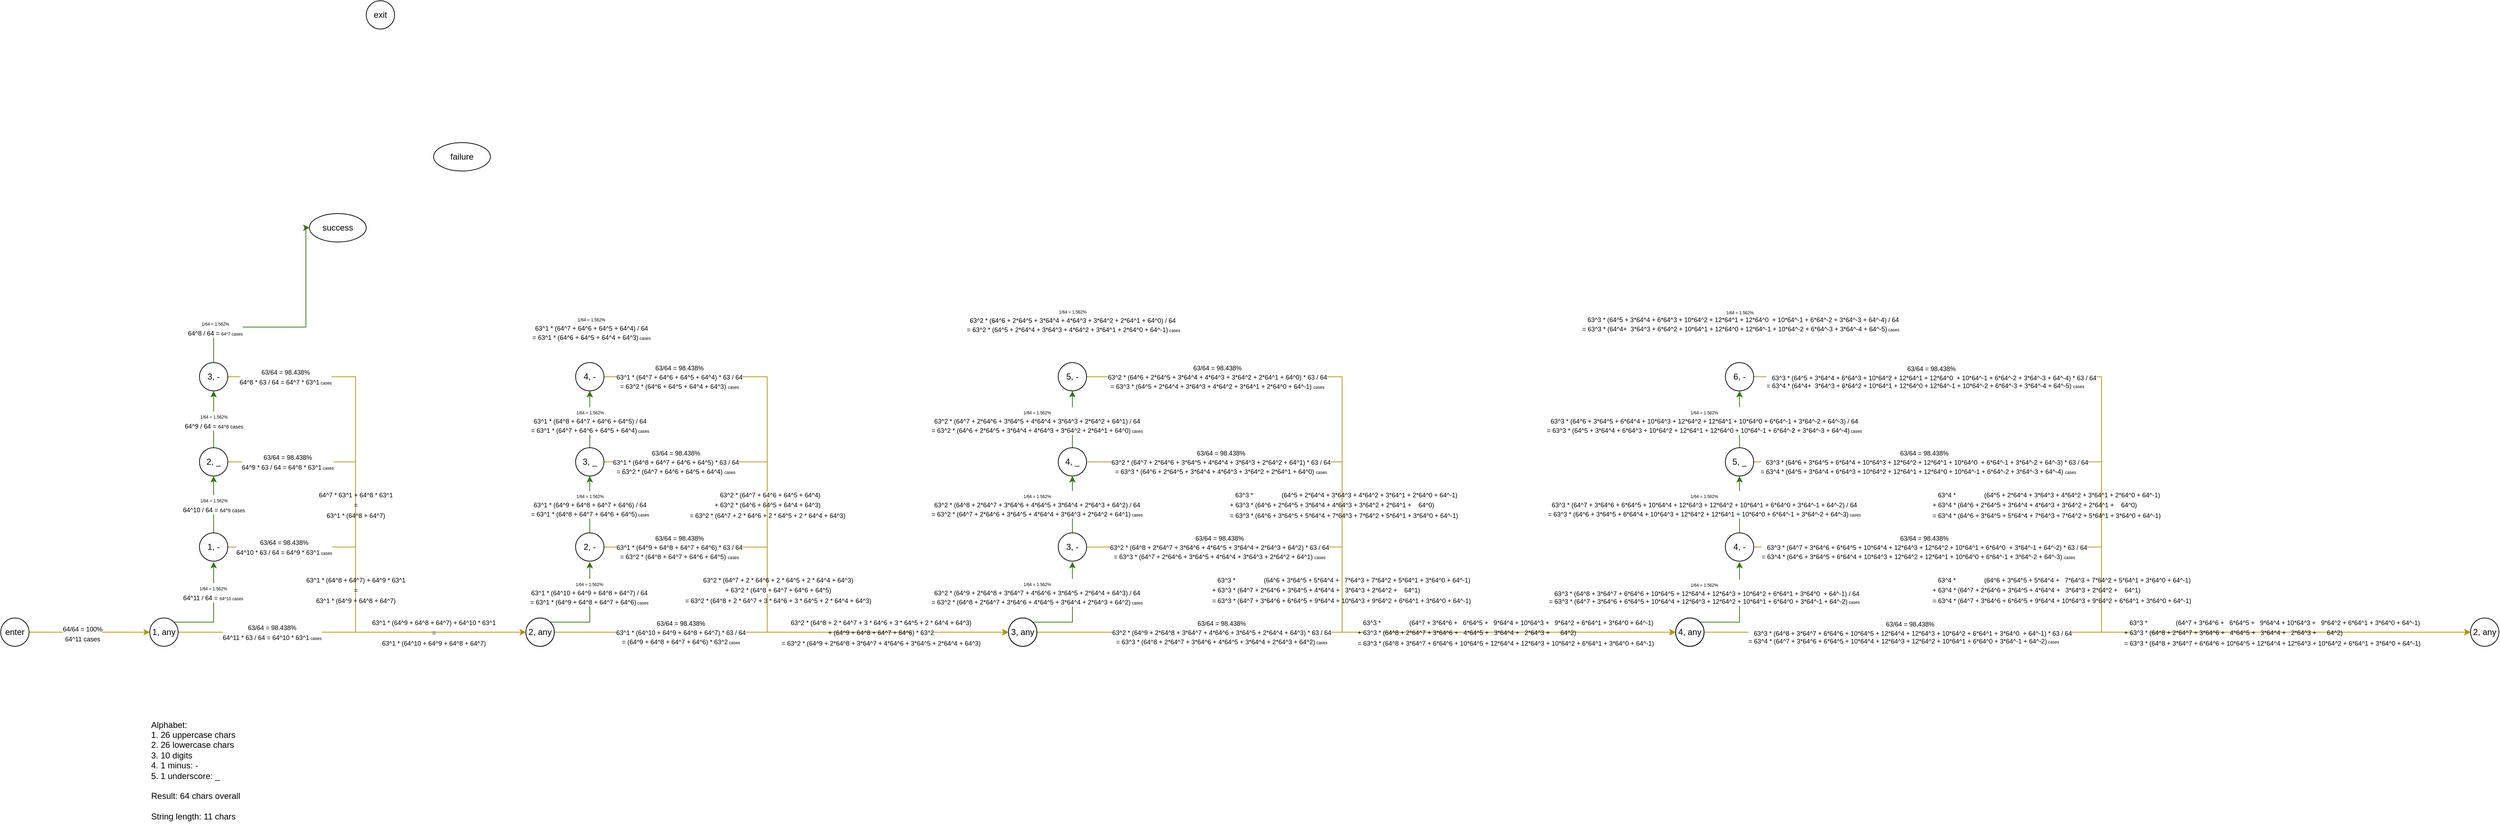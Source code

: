 <mxfile version="26.1.0">
  <diagram name="Page-1" id="RK9T8WM0EbbCLr0IWpob">
    <mxGraphModel dx="907" dy="1389" grid="1" gridSize="10" guides="1" tooltips="1" connect="1" arrows="1" fold="1" page="0" pageScale="1" pageWidth="827" pageHeight="1169" math="0" shadow="0">
      <root>
        <mxCell id="0" />
        <mxCell id="1" parent="0" />
        <mxCell id="fEy6dfUFtbCgCmivataz-5" style="edgeStyle=orthogonalEdgeStyle;rounded=0;orthogonalLoop=1;jettySize=auto;html=1;fillColor=#60a917;strokeColor=#2D7600;" edge="1" parent="1" source="fEy6dfUFtbCgCmivataz-1" target="fEy6dfUFtbCgCmivataz-3">
          <mxGeometry relative="1" as="geometry" />
        </mxCell>
        <mxCell id="fEy6dfUFtbCgCmivataz-142" value="&lt;span style=&quot;color: rgba(0, 0, 0, 0); font-family: monospace; font-size: 0px; text-align: start;&quot;&gt;%3CmxGraphModel%3E%3Croot%3E%3CmxCell%20id%3D%220%22%2F%3E%3CmxCell%20id%3D%221%22%20parent%3D%220%22%2F%3E%3CmxCell%20id%3D%222%22%20value%3D%221%2F64%22%20style%3D%22edgeLabel%3Bhtml%3D1%3Balign%3Dcenter%3BverticalAlign%3Dmiddle%3Bresizable%3D0%3Bpoints%3D%5B%5D%3B%22%20vertex%3D%221%22%20connectable%3D%220%22%20parent%3D%221%22%3E%3CmxGeometry%20x%3D%22339%22%20y%3D%22261.791%22%20as%3D%22geometry%22%2F%3E%3C%2FmxCell%3E%3C%2Froot%3E%3C%2FmxGraphModel%3E&lt;/span&gt;" style="edgeLabel;html=1;align=center;verticalAlign=middle;resizable=0;points=[];" vertex="1" connectable="0" parent="fEy6dfUFtbCgCmivataz-5">
          <mxGeometry x="-0.01" y="-2" relative="1" as="geometry">
            <mxPoint as="offset" />
          </mxGeometry>
        </mxCell>
        <mxCell id="fEy6dfUFtbCgCmivataz-143" value="&lt;div style=&quot;text-align: start;&quot;&gt;&lt;span style=&quot;background-color: light-dark(#ffffff, var(--ge-dark-color, #121212)); font-size: 0px;&quot;&gt;&lt;font face=&quot;monospace&quot; color=&quot;rgba(0, 0, 0, 0)&quot;&gt;1/&lt;/font&gt;&lt;/span&gt;&lt;/div&gt;" style="edgeLabel;html=1;align=center;verticalAlign=middle;resizable=0;points=[];" vertex="1" connectable="0" parent="fEy6dfUFtbCgCmivataz-5">
          <mxGeometry x="-0.043" y="-2" relative="1" as="geometry">
            <mxPoint as="offset" />
          </mxGeometry>
        </mxCell>
        <mxCell id="fEy6dfUFtbCgCmivataz-145" value="&lt;font style=&quot;font-size: 7px;&quot;&gt;&lt;font style=&quot;font-size: 6px;&quot;&gt;1/64 =&amp;nbsp;&lt;/font&gt;&lt;span style=&quot;color: light-dark(rgb(0, 0, 0), rgb(255, 255, 255)); background-color: light-dark(#ffffff, var(--ge-dark-color, #121212)); font-size: 6px;&quot;&gt;1.562%&lt;/span&gt;&lt;br&gt;&lt;/font&gt;&lt;div&gt;&lt;font style=&quot;font-size: 7px;&quot;&gt;&lt;span style=&quot;font-size: 9px; background-color: light-dark(#ffffff, var(--ge-dark-color, #121212)); color: light-dark(rgb(0, 0, 0), rgb(255, 255, 255));&quot;&gt;64^10 / 64 =&amp;nbsp;&lt;/span&gt;64^9 cases&lt;/font&gt;&lt;/div&gt;" style="edgeLabel;html=1;align=center;verticalAlign=middle;resizable=0;points=[];" vertex="1" connectable="0" parent="fEy6dfUFtbCgCmivataz-5">
          <mxGeometry x="-0.255" relative="1" as="geometry">
            <mxPoint y="-10" as="offset" />
          </mxGeometry>
        </mxCell>
        <mxCell id="fEy6dfUFtbCgCmivataz-67" style="edgeStyle=orthogonalEdgeStyle;rounded=0;orthogonalLoop=1;jettySize=auto;html=1;entryX=0;entryY=0.5;entryDx=0;entryDy=0;fillColor=#e3c800;strokeColor=#B09500;" edge="1" parent="1" source="fEy6dfUFtbCgCmivataz-1" target="fEy6dfUFtbCgCmivataz-54">
          <mxGeometry relative="1" as="geometry">
            <Array as="points">
              <mxPoint x="540" y="300" />
              <mxPoint x="540" y="420" />
            </Array>
          </mxGeometry>
        </mxCell>
        <mxCell id="fEy6dfUFtbCgCmivataz-160" value="&lt;font style=&quot;font-size: 9px;&quot;&gt;63/64 =&amp;nbsp;&lt;/font&gt;&lt;span style=&quot;color: light-dark(rgb(0, 0, 0), rgb(255, 255, 255)); background-color: light-dark(#ffffff, var(--ge-dark-color, #121212)); font-size: 9px;&quot;&gt;98.438%&lt;/span&gt;&lt;br&gt;&lt;div&gt;&lt;font style=&quot;font-size: 9px;&quot;&gt;&lt;span style=&quot;color: light-dark(rgb(0, 0, 0), rgb(255, 255, 255)); background-color: light-dark(#ffffff, var(--ge-dark-color, #121212));&quot;&gt;64^10 * 63 / 64 =&amp;nbsp;&lt;/span&gt;64^9 * 63^1&lt;span style=&quot;font-size: 6px;&quot;&gt;&amp;nbsp;cases&lt;/span&gt;&lt;/font&gt;&lt;/div&gt;" style="edgeLabel;html=1;align=center;verticalAlign=middle;resizable=0;points=[];" vertex="1" connectable="0" parent="fEy6dfUFtbCgCmivataz-67">
          <mxGeometry x="-0.62" y="-1" relative="1" as="geometry">
            <mxPoint x="-24" y="-1" as="offset" />
          </mxGeometry>
        </mxCell>
        <mxCell id="fEy6dfUFtbCgCmivataz-1" value="1, -" style="ellipse;whiteSpace=wrap;html=1;aspect=fixed;" vertex="1" parent="1">
          <mxGeometry x="320" y="280" width="40" height="40" as="geometry" />
        </mxCell>
        <mxCell id="fEy6dfUFtbCgCmivataz-90" style="edgeStyle=orthogonalEdgeStyle;rounded=0;orthogonalLoop=1;jettySize=auto;html=1;fillColor=#e3c800;strokeColor=#B09500;" edge="1" parent="1" source="fEy6dfUFtbCgCmivataz-2" target="fEy6dfUFtbCgCmivataz-54">
          <mxGeometry relative="1" as="geometry" />
        </mxCell>
        <mxCell id="fEy6dfUFtbCgCmivataz-141" value="&lt;font style=&quot;font-size: 9px;&quot;&gt;63/64 =&amp;nbsp;&lt;/font&gt;&lt;span style=&quot;color: light-dark(rgb(0, 0, 0), rgb(255, 255, 255)); background-color: light-dark(#ffffff, var(--ge-dark-color, #121212)); font-size: 9px;&quot;&gt;98.438%&lt;/span&gt;&lt;br&gt;&lt;div&gt;&lt;font style=&quot;font-size: 9px;&quot;&gt;&lt;span style=&quot;color: light-dark(rgb(0, 0, 0), rgb(255, 255, 255)); background-color: light-dark(#ffffff, var(--ge-dark-color, #121212));&quot;&gt;64^11 * 63 / 64 =&amp;nbsp;&lt;/span&gt;64^10 * 63^1&lt;span style=&quot;font-size: 6px;&quot;&gt;&amp;nbsp;cases&lt;/span&gt;&lt;/font&gt;&lt;/div&gt;" style="edgeLabel;html=1;align=center;verticalAlign=middle;resizable=0;points=[];" vertex="1" connectable="0" parent="fEy6dfUFtbCgCmivataz-90">
          <mxGeometry x="-0.057" y="2" relative="1" as="geometry">
            <mxPoint x="-99" y="2" as="offset" />
          </mxGeometry>
        </mxCell>
        <mxCell id="fEy6dfUFtbCgCmivataz-99" style="edgeStyle=orthogonalEdgeStyle;rounded=0;orthogonalLoop=1;jettySize=auto;html=1;exitX=1;exitY=0;exitDx=0;exitDy=0;fillColor=#60a917;strokeColor=#2D7600;" edge="1" parent="1" source="fEy6dfUFtbCgCmivataz-2">
          <mxGeometry relative="1" as="geometry">
            <mxPoint x="314.142" y="366.858" as="sourcePoint" />
            <mxPoint x="340" y="321" as="targetPoint" />
            <Array as="points">
              <mxPoint x="340" y="406" />
            </Array>
          </mxGeometry>
        </mxCell>
        <mxCell id="fEy6dfUFtbCgCmivataz-140" value="&lt;font style=&quot;font-size: 6px;&quot;&gt;1/64 =&amp;nbsp;&lt;/font&gt;&lt;span style=&quot;font-size: 6px; background-color: light-dark(#ffffff, var(--ge-dark-color, #121212)); color: light-dark(rgb(0, 0, 0), rgb(255, 255, 255));&quot;&gt;1.562%&lt;/span&gt;&lt;div&gt;&lt;font style=&quot;font-size: 6px;&quot;&gt;&lt;span style=&quot;font-size: 9px; background-color: light-dark(#ffffff, var(--ge-dark-color, #121212)); color: light-dark(rgb(0, 0, 0), rgb(255, 255, 255));&quot;&gt;64^11 / 64 =&amp;nbsp;&lt;/span&gt;64^10 cases&lt;/font&gt;&lt;/div&gt;" style="edgeLabel;html=1;align=center;verticalAlign=middle;resizable=0;points=[];" vertex="1" connectable="0" parent="fEy6dfUFtbCgCmivataz-99">
          <mxGeometry x="0.4" y="1" relative="1" as="geometry">
            <mxPoint as="offset" />
          </mxGeometry>
        </mxCell>
        <mxCell id="fEy6dfUFtbCgCmivataz-2" value="1, any" style="ellipse;whiteSpace=wrap;html=1;aspect=fixed;" vertex="1" parent="1">
          <mxGeometry x="250" y="400" width="40" height="40" as="geometry" />
        </mxCell>
        <mxCell id="fEy6dfUFtbCgCmivataz-6" style="edgeStyle=orthogonalEdgeStyle;rounded=0;orthogonalLoop=1;jettySize=auto;html=1;fillColor=#60a917;strokeColor=#2D7600;" edge="1" parent="1" source="fEy6dfUFtbCgCmivataz-3" target="fEy6dfUFtbCgCmivataz-4">
          <mxGeometry relative="1" as="geometry" />
        </mxCell>
        <mxCell id="fEy6dfUFtbCgCmivataz-146" value="&lt;font style=&quot;font-size: 6px;&quot;&gt;1/64 =&amp;nbsp;&lt;/font&gt;&lt;span style=&quot;color: light-dark(rgb(0, 0, 0), rgb(255, 255, 255)); background-color: light-dark(#ffffff, var(--ge-dark-color, #121212)); font-size: 6px;&quot;&gt;1.562%&lt;/span&gt;&lt;br&gt;&lt;div&gt;&lt;font style=&quot;font-size: 7px;&quot;&gt;&lt;span style=&quot;font-size: 9px; background-color: light-dark(#ffffff, var(--ge-dark-color, #121212)); color: light-dark(rgb(0, 0, 0), rgb(255, 255, 255));&quot;&gt;64^9 / 64 =&amp;nbsp;&lt;/span&gt;64^8 cases&lt;/font&gt;&lt;/div&gt;" style="edgeLabel;html=1;align=center;verticalAlign=middle;resizable=0;points=[];" vertex="1" connectable="0" parent="fEy6dfUFtbCgCmivataz-6">
          <mxGeometry x="-0.05" relative="1" as="geometry">
            <mxPoint as="offset" />
          </mxGeometry>
        </mxCell>
        <mxCell id="fEy6dfUFtbCgCmivataz-65" style="edgeStyle=orthogonalEdgeStyle;rounded=0;orthogonalLoop=1;jettySize=auto;html=1;entryX=0;entryY=0.5;entryDx=0;entryDy=0;fillColor=#e3c800;strokeColor=#B09500;" edge="1" parent="1" source="fEy6dfUFtbCgCmivataz-3" target="fEy6dfUFtbCgCmivataz-54">
          <mxGeometry relative="1" as="geometry">
            <Array as="points">
              <mxPoint x="540" y="180" />
              <mxPoint x="540" y="420" />
              <mxPoint x="790" y="420" />
            </Array>
          </mxGeometry>
        </mxCell>
        <mxCell id="fEy6dfUFtbCgCmivataz-159" value="&lt;font style=&quot;font-size: 9px;&quot;&gt;63/64 =&amp;nbsp;&lt;/font&gt;&lt;span style=&quot;color: light-dark(rgb(0, 0, 0), rgb(255, 255, 255)); background-color: light-dark(#ffffff, var(--ge-dark-color, #121212)); font-size: 9px;&quot;&gt;98.438%&lt;/span&gt;&lt;br&gt;&lt;div&gt;&lt;font style=&quot;font-size: 9px;&quot;&gt;&lt;span style=&quot;color: light-dark(rgb(0, 0, 0), rgb(255, 255, 255)); background-color: light-dark(#ffffff, var(--ge-dark-color, #121212));&quot;&gt;64^9 * 63 / 64 =&amp;nbsp;&lt;/span&gt;64^8 * 63^1&lt;span style=&quot;font-size: 6px;&quot;&gt;&amp;nbsp;cases&lt;/span&gt;&lt;/font&gt;&lt;/div&gt;" style="edgeLabel;html=1;align=center;verticalAlign=middle;resizable=0;points=[];" vertex="1" connectable="0" parent="fEy6dfUFtbCgCmivataz-65">
          <mxGeometry x="-0.73" y="-1" relative="1" as="geometry">
            <mxPoint x="-8" y="-1" as="offset" />
          </mxGeometry>
        </mxCell>
        <mxCell id="fEy6dfUFtbCgCmivataz-3" value="2, _" style="ellipse;whiteSpace=wrap;html=1;aspect=fixed;" vertex="1" parent="1">
          <mxGeometry x="320" y="160" width="40" height="40" as="geometry" />
        </mxCell>
        <mxCell id="fEy6dfUFtbCgCmivataz-66" style="edgeStyle=orthogonalEdgeStyle;rounded=0;orthogonalLoop=1;jettySize=auto;html=1;entryX=0;entryY=0.5;entryDx=0;entryDy=0;fillColor=#e3c800;strokeColor=#B09500;exitX=1;exitY=0.5;exitDx=0;exitDy=0;" edge="1" parent="1" source="fEy6dfUFtbCgCmivataz-4" target="fEy6dfUFtbCgCmivataz-54">
          <mxGeometry relative="1" as="geometry">
            <mxPoint x="410.0" y="59.997" as="sourcePoint" />
            <mxPoint x="470" y="279.96" as="targetPoint" />
            <Array as="points">
              <mxPoint x="540" y="60" />
              <mxPoint x="540" y="420" />
              <mxPoint x="790" y="420" />
            </Array>
          </mxGeometry>
        </mxCell>
        <mxCell id="fEy6dfUFtbCgCmivataz-147" value="&lt;font style=&quot;font-size: 9px;&quot;&gt;63/64 =&amp;nbsp;&lt;/font&gt;&lt;span style=&quot;font-size: 9px; background-color: light-dark(#ffffff, var(--ge-dark-color, #121212)); color: light-dark(rgb(0, 0, 0), rgb(255, 255, 255));&quot;&gt;98.438%&lt;/span&gt;&lt;div&gt;&lt;font style=&quot;font-size: 9px;&quot;&gt;&lt;span style=&quot;color: light-dark(rgb(0, 0, 0), rgb(255, 255, 255)); background-color: light-dark(#ffffff, var(--ge-dark-color, #121212));&quot;&gt;64^8 * 63 / 64 =&amp;nbsp;&lt;/span&gt;64^7 * 63^1&lt;span style=&quot;font-size: 6px;&quot;&gt;&amp;nbsp;cases&lt;/span&gt;&lt;/font&gt;&lt;/div&gt;" style="edgeLabel;html=1;align=center;verticalAlign=middle;resizable=0;points=[];" vertex="1" connectable="0" parent="fEy6dfUFtbCgCmivataz-66">
          <mxGeometry x="-0.638" relative="1" as="geometry">
            <mxPoint x="-64" as="offset" />
          </mxGeometry>
        </mxCell>
        <mxCell id="fEy6dfUFtbCgCmivataz-116" style="edgeStyle=orthogonalEdgeStyle;rounded=0;orthogonalLoop=1;jettySize=auto;html=1;fillColor=#60a917;strokeColor=#2D7600;" edge="1" parent="1" source="fEy6dfUFtbCgCmivataz-4" target="fEy6dfUFtbCgCmivataz-7">
          <mxGeometry relative="1" as="geometry">
            <Array as="points">
              <mxPoint x="340" y="-10" />
              <mxPoint x="470" y="-10" />
            </Array>
          </mxGeometry>
        </mxCell>
        <mxCell id="fEy6dfUFtbCgCmivataz-151" value="&lt;span style=&quot;color: rgba(0, 0, 0, 0); font-family: monospace; font-size: 0px; text-align: start;&quot;&gt;%3CmxGraphModel%3E%3Croot%3E%3CmxCell%20id%3D%220%22%2F%3E%3CmxCell%20id%3D%221%22%20parent%3D%220%22%2F%3E%3CmxCell%20id%3D%222%22%20value%3D%221%2F64%22%20style%3D%22edgeLabel%3Bhtml%3D1%3Balign%3Dcenter%3BverticalAlign%3Dmiddle%3Bresizable%3D0%3Bpoints%3D%5B%5D%3B%22%20vertex%3D%221%22%20connectable%3D%220%22%20parent%3D%221%22%3E%3CmxGeometry%20x%3D%22340%22%20y%3D%22100.741%22%20as%3D%22geometry%22%2F%3E%3C%2FmxCell%3E%3C%2Froot%3E%3C%2FmxGraphModel%3E&lt;/span&gt;" style="edgeLabel;html=1;align=center;verticalAlign=middle;resizable=0;points=[];" vertex="1" connectable="0" parent="fEy6dfUFtbCgCmivataz-116">
          <mxGeometry x="-0.824" y="-1" relative="1" as="geometry">
            <mxPoint as="offset" />
          </mxGeometry>
        </mxCell>
        <mxCell id="fEy6dfUFtbCgCmivataz-157" value="&lt;font style=&quot;font-size: 6px;&quot;&gt;1/64 =&amp;nbsp;&lt;/font&gt;&lt;span style=&quot;color: light-dark(rgb(0, 0, 0), rgb(255, 255, 255)); background-color: light-dark(#ffffff, var(--ge-dark-color, #121212)); font-size: 6px;&quot;&gt;1.562%&lt;/span&gt;&lt;br&gt;&lt;div&gt;&lt;font style=&quot;font-size: 6px;&quot;&gt;&lt;span style=&quot;font-size: 9px; background-color: light-dark(#ffffff, var(--ge-dark-color, #121212)); color: light-dark(rgb(0, 0, 0), rgb(255, 255, 255));&quot;&gt;64^8 / 64 =&amp;nbsp;&lt;/span&gt;64^7 cases&lt;/font&gt;&lt;/div&gt;" style="edgeLabel;html=1;align=center;verticalAlign=middle;resizable=0;points=[];" vertex="1" connectable="0" parent="fEy6dfUFtbCgCmivataz-116">
          <mxGeometry x="-0.68" y="-1" relative="1" as="geometry">
            <mxPoint as="offset" />
          </mxGeometry>
        </mxCell>
        <mxCell id="fEy6dfUFtbCgCmivataz-185" value="&lt;span style=&quot;color: rgba(0, 0, 0, 0); font-family: monospace; font-size: 0px; text-align: start;&quot;&gt;%3CmxGraphModel%3E%3Croot%3E%3CmxCell%20id%3D%220%22%2F%3E%3CmxCell%20id%3D%221%22%20parent%3D%220%22%2F%3E%3CmxCell%20id%3D%222%22%20value%3D%221%2F64%22%20style%3D%22edgeLabel%3Bhtml%3D1%3Balign%3Dcenter%3BverticalAlign%3Dmiddle%3Bresizable%3D0%3Bpoints%3D%5B%5D%3B%22%20vertex%3D%221%22%20connectable%3D%220%22%20parent%3D%221%22%3E%3CmxGeometry%20x%3D%22340%22%20y%3D%22100.741%22%20as%3D%22geometry%22%2F%3E%3C%2FmxCell%3E%3C%2Froot%3E%3C%2FmxGraphModel%3E&lt;/span&gt;" style="edgeLabel;html=1;align=center;verticalAlign=middle;resizable=0;points=[];" vertex="1" connectable="0" parent="fEy6dfUFtbCgCmivataz-116">
          <mxGeometry x="-0.824" y="-1" relative="1" as="geometry">
            <mxPoint x="530" as="offset" />
          </mxGeometry>
        </mxCell>
        <mxCell id="fEy6dfUFtbCgCmivataz-186" value="&lt;font style=&quot;font-size: 6px;&quot;&gt;1/64 =&amp;nbsp;&lt;/font&gt;&lt;span style=&quot;color: light-dark(rgb(0, 0, 0), rgb(255, 255, 255)); background-color: light-dark(#ffffff, var(--ge-dark-color, #121212)); font-size: 6px;&quot;&gt;1.562%&lt;/span&gt;&lt;br&gt;&lt;div&gt;&lt;span style=&quot;color: light-dark(rgb(0, 0, 0), rgb(255, 255, 255)); font-size: 9px;&quot;&gt;63^1 * (&lt;/span&gt;&lt;span style=&quot;color: light-dark(rgb(0, 0, 0), rgb(255, 255, 255)); font-size: 9px;&quot;&gt;64^7 +&amp;nbsp;&lt;/span&gt;&lt;span style=&quot;color: light-dark(rgb(0, 0, 0), rgb(255, 255, 255)); font-size: 9px;&quot;&gt;64^6&lt;/span&gt;&lt;span style=&quot;color: light-dark(rgb(0, 0, 0), rgb(255, 255, 255)); font-size: 9px;&quot;&gt;&amp;nbsp;+&amp;nbsp;&lt;/span&gt;&lt;span style=&quot;color: light-dark(rgb(0, 0, 0), rgb(255, 255, 255)); font-size: 9px;&quot;&gt;64^5&lt;/span&gt;&lt;span style=&quot;color: light-dark(rgb(0, 0, 0), rgb(255, 255, 255)); font-size: 9px;&quot;&gt;&amp;nbsp;+&amp;nbsp;&lt;/span&gt;&lt;span style=&quot;color: light-dark(rgb(0, 0, 0), rgb(255, 255, 255)); font-size: 9px;&quot;&gt;64^4&lt;/span&gt;&lt;span style=&quot;background-color: light-dark(#ffffff, var(--ge-dark-color, #121212)); color: light-dark(rgb(0, 0, 0), rgb(255, 255, 255)); font-size: 9px;&quot;&gt;)&lt;/span&gt;&lt;span style=&quot;color: light-dark(rgb(0, 0, 0), rgb(255, 255, 255)); font-size: 9px; background-color: light-dark(#ffffff, var(--ge-dark-color, #121212));&quot;&gt;&amp;nbsp;/ 64&lt;br&gt;=&amp;nbsp;&lt;/span&gt;&lt;span style=&quot;color: light-dark(rgb(0, 0, 0), rgb(255, 255, 255)); font-size: 9px;&quot;&gt;63^1 * (&lt;/span&gt;&lt;span style=&quot;color: light-dark(rgb(0, 0, 0), rgb(255, 255, 255)); font-size: 9px;&quot;&gt;64^6&lt;/span&gt;&lt;span style=&quot;color: light-dark(rgb(0, 0, 0), rgb(255, 255, 255)); font-size: 9px;&quot;&gt;&amp;nbsp;+&amp;nbsp;&lt;/span&gt;&lt;span style=&quot;color: light-dark(rgb(0, 0, 0), rgb(255, 255, 255)); font-size: 9px;&quot;&gt;64^5&lt;/span&gt;&lt;span style=&quot;color: light-dark(rgb(0, 0, 0), rgb(255, 255, 255)); font-size: 9px;&quot;&gt;&amp;nbsp;+&amp;nbsp;&lt;/span&gt;&lt;span style=&quot;color: light-dark(rgb(0, 0, 0), rgb(255, 255, 255)); font-size: 9px;&quot;&gt;64^4&lt;/span&gt;&lt;span style=&quot;color: light-dark(rgb(0, 0, 0), rgb(255, 255, 255)); font-size: 9px;&quot;&gt;&amp;nbsp;+&amp;nbsp;&lt;/span&gt;&lt;span style=&quot;color: light-dark(rgb(0, 0, 0), rgb(255, 255, 255)); font-size: 9px;&quot;&gt;64^3&lt;/span&gt;&lt;span style=&quot;color: light-dark(rgb(0, 0, 0), rgb(255, 255, 255)); background-color: light-dark(#ffffff, var(--ge-dark-color, #121212)); font-size: 9px;&quot;&gt;)&lt;/span&gt;&lt;span style=&quot;color: light-dark(rgb(0, 0, 0), rgb(255, 255, 255)); background-color: light-dark(#ffffff, var(--ge-dark-color, #121212)); font-size: 6px;&quot;&gt;&amp;nbsp;cases&lt;/span&gt;&lt;/div&gt;" style="edgeLabel;html=1;align=center;verticalAlign=middle;resizable=0;points=[];" vertex="1" connectable="0" parent="fEy6dfUFtbCgCmivataz-116">
          <mxGeometry x="-0.68" y="-1" relative="1" as="geometry">
            <mxPoint x="530" as="offset" />
          </mxGeometry>
        </mxCell>
        <mxCell id="fEy6dfUFtbCgCmivataz-4" value="3, -" style="ellipse;whiteSpace=wrap;html=1;aspect=fixed;" vertex="1" parent="1">
          <mxGeometry x="320" y="40" width="40" height="40" as="geometry" />
        </mxCell>
        <mxCell id="fEy6dfUFtbCgCmivataz-7" value="success" style="ellipse;whiteSpace=wrap;html=1;" vertex="1" parent="1">
          <mxGeometry x="475" y="-170" width="80" height="40" as="geometry" />
        </mxCell>
        <mxCell id="fEy6dfUFtbCgCmivataz-153" style="edgeStyle=orthogonalEdgeStyle;rounded=0;orthogonalLoop=1;jettySize=auto;html=1;entryX=0;entryY=0.5;entryDx=0;entryDy=0;fillColor=#e3c800;strokeColor=#B09500;" edge="1" parent="1" source="fEy6dfUFtbCgCmivataz-53" target="fEy6dfUFtbCgCmivataz-2">
          <mxGeometry relative="1" as="geometry" />
        </mxCell>
        <mxCell id="fEy6dfUFtbCgCmivataz-154" value="&lt;span style=&quot;color: rgba(0, 0, 0, 0); font-family: monospace; font-size: 0px; text-align: start;&quot;&gt;%3CmxGraphModel%3E%3Croot%3E%3CmxCell%20id%3D%220%22%2F%3E%3CmxCell%20id%3D%221%22%20parent%3D%220%22%2F%3E%3CmxCell%20id%3D%222%22%20value%3D%2264%2F64%26lt%3Bbr%26gt%3B100%25%22%20style%3D%22edgeLabel%3Bhtml%3D1%3Balign%3Dcenter%3BverticalAlign%3Dmiddle%3Bresizable%3D0%3Bpoints%3D%5B%5D%3B%22%20vertex%3D%221%22%20connectable%3D%220%22%20parent%3D%221%22%3E%3CmxGeometry%20x%3D%22341%22%20y%3D%2210%22%20as%3D%22geometry%22%2F%3E%3C%2FmxCell%3E%3C%2Froot%3E%3C%2FmxGraphModel%3E6&lt;/span&gt;" style="edgeLabel;html=1;align=center;verticalAlign=middle;resizable=0;points=[];" vertex="1" connectable="0" parent="fEy6dfUFtbCgCmivataz-153">
          <mxGeometry x="-0.092" relative="1" as="geometry">
            <mxPoint as="offset" />
          </mxGeometry>
        </mxCell>
        <mxCell id="fEy6dfUFtbCgCmivataz-155" value="&lt;font style=&quot;font-size: 9px;&quot;&gt;64/64 =&amp;nbsp;&lt;/font&gt;&lt;span style=&quot;font-size: 9px; background-color: light-dark(#ffffff, var(--ge-dark-color, #121212)); color: light-dark(rgb(0, 0, 0), rgb(255, 255, 255));&quot;&gt;100%&lt;/span&gt;&lt;div&gt;&lt;font style=&quot;font-size: 9px;&quot;&gt;64^11 cases&lt;/font&gt;&lt;/div&gt;" style="edgeLabel;html=1;align=center;verticalAlign=middle;resizable=0;points=[];" vertex="1" connectable="0" parent="fEy6dfUFtbCgCmivataz-153">
          <mxGeometry x="-0.123" y="-2" relative="1" as="geometry">
            <mxPoint as="offset" />
          </mxGeometry>
        </mxCell>
        <mxCell id="fEy6dfUFtbCgCmivataz-53" value="enter" style="ellipse;whiteSpace=wrap;html=1;" vertex="1" parent="1">
          <mxGeometry x="40" y="400" width="40" height="40" as="geometry" />
        </mxCell>
        <mxCell id="fEy6dfUFtbCgCmivataz-54" value="2, any" style="ellipse;whiteSpace=wrap;html=1;aspect=fixed;" vertex="1" parent="1">
          <mxGeometry x="780" y="400" width="40" height="40" as="geometry" />
        </mxCell>
        <mxCell id="fEy6dfUFtbCgCmivataz-63" value="failure" style="ellipse;whiteSpace=wrap;html=1;" vertex="1" parent="1">
          <mxGeometry x="650" y="-270" width="80" height="40" as="geometry" />
        </mxCell>
        <mxCell id="fEy6dfUFtbCgCmivataz-64" value="exit" style="ellipse;whiteSpace=wrap;html=1;aspect=fixed;" vertex="1" parent="1">
          <mxGeometry x="555" y="-470" width="40" height="40" as="geometry" />
        </mxCell>
        <mxCell id="fEy6dfUFtbCgCmivataz-139" value="Alphabet:&lt;div&gt;1. 26 uppercase chars&lt;/div&gt;&lt;div&gt;2. 26 lowercase chars&lt;/div&gt;&lt;div&gt;3. 10 digits&lt;/div&gt;&lt;div&gt;4. 1 minus: -&lt;/div&gt;&lt;div&gt;&lt;span style=&quot;background-color: transparent; color: light-dark(rgb(0, 0, 0), rgb(255, 255, 255));&quot;&gt;5. 1 underscore:&lt;/span&gt;&lt;span style=&quot;background-color: transparent; color: light-dark(rgb(0, 0, 0), rgb(255, 255, 255));&quot;&gt;&amp;nbsp;&lt;/span&gt;_&lt;br&gt;&lt;br&gt;Result: 64 chars overall&lt;/div&gt;&lt;div&gt;&lt;br&gt;&lt;/div&gt;&lt;div&gt;String length: 11 chars&lt;/div&gt;" style="text;html=1;align=left;verticalAlign=middle;resizable=0;points=[];autosize=1;strokeColor=none;fillColor=none;" vertex="1" parent="1">
          <mxGeometry x="250" y="535" width="150" height="160" as="geometry" />
        </mxCell>
        <mxCell id="fEy6dfUFtbCgCmivataz-161" value="&lt;span style=&quot;font-size: 9px;&quot;&gt;63^1 * (&lt;/span&gt;&lt;span style=&quot;font-size: 9px;&quot;&gt;64^8 +&amp;nbsp;&lt;/span&gt;&lt;span style=&quot;font-size: 9px;&quot;&gt;64^7&lt;/span&gt;&lt;span style=&quot;font-size: 9px;&quot;&gt;) +&amp;nbsp;&lt;/span&gt;&lt;span style=&quot;font-size: 9px;&quot;&gt;64^9 * 63^1&lt;/span&gt;&lt;span style=&quot;font-size: 9px;&quot;&gt;&lt;br&gt;=&lt;br&gt;&lt;/span&gt;&lt;span style=&quot;font-size: 9px;&quot;&gt;63^1 * (&lt;/span&gt;&lt;span style=&quot;font-size: 9px;&quot;&gt;64^9 +&amp;nbsp;&lt;/span&gt;&lt;span style=&quot;font-size: 9px;&quot;&gt;64^8 +&amp;nbsp;&lt;/span&gt;&lt;span style=&quot;font-size: 9px;&quot;&gt;64^7&lt;/span&gt;&lt;span style=&quot;font-size: 9px;&quot;&gt;)&lt;/span&gt;&lt;span style=&quot;font-size: 9px;&quot;&gt;&lt;/span&gt;" style="text;html=1;align=center;verticalAlign=middle;resizable=0;points=[];autosize=1;strokeColor=none;fillColor=none;" vertex="1" parent="1">
          <mxGeometry x="460" y="330" width="160" height="60" as="geometry" />
        </mxCell>
        <mxCell id="fEy6dfUFtbCgCmivataz-164" value="&lt;span style=&quot;font-size: 9px;&quot;&gt;64^7 * 63^1 +&amp;nbsp;&lt;/span&gt;&lt;span style=&quot;font-size: 9px;&quot;&gt;64^8 * 63^1&lt;br&gt;=&lt;br&gt;&lt;/span&gt;&lt;span style=&quot;font-size: 9px;&quot;&gt;63^1 * (&lt;/span&gt;&lt;span style=&quot;font-size: 9px;&quot;&gt;64^8 +&amp;nbsp;&lt;/span&gt;&lt;span style=&quot;font-size: 9px;&quot;&gt;64^7&lt;/span&gt;&lt;span style=&quot;font-size: 9px;&quot;&gt;)&lt;/span&gt;&lt;span style=&quot;font-size: 9px;&quot;&gt;&lt;/span&gt;" style="text;html=1;align=center;verticalAlign=middle;resizable=0;points=[];autosize=1;strokeColor=none;fillColor=none;" vertex="1" parent="1">
          <mxGeometry x="475" y="210" width="130" height="60" as="geometry" />
        </mxCell>
        <mxCell id="fEy6dfUFtbCgCmivataz-165" value="&lt;span style=&quot;font-size: 9px;&quot;&gt;63^1 * (&lt;/span&gt;&lt;span style=&quot;font-size: 9px;&quot;&gt;64^9 +&amp;nbsp;&lt;/span&gt;&lt;span style=&quot;font-size: 9px;&quot;&gt;64^8 +&amp;nbsp;&lt;/span&gt;&lt;span style=&quot;font-size: 9px;&quot;&gt;64^7&lt;/span&gt;&lt;span style=&quot;font-size: 9px;&quot;&gt;)&lt;/span&gt;&lt;span style=&quot;font-size: 9px;&quot;&gt;&amp;nbsp;+&amp;nbsp;&lt;/span&gt;&lt;span style=&quot;font-size: 9px;&quot;&gt;64^10 * 63^1&lt;/span&gt;&lt;span style=&quot;font-size: 9px;&quot;&gt;&lt;br&gt;=&lt;br&gt;&lt;/span&gt;&lt;span style=&quot;font-size: 9px;&quot;&gt;63^1 * (&lt;/span&gt;&lt;span style=&quot;font-size: 9px;&quot;&gt;64^10 +&amp;nbsp;&lt;/span&gt;&lt;span style=&quot;font-size: 9px;&quot;&gt;64^9 +&amp;nbsp;&lt;/span&gt;&lt;span style=&quot;font-size: 9px;&quot;&gt;64^8 +&amp;nbsp;&lt;/span&gt;&lt;span style=&quot;font-size: 9px;&quot;&gt;64^7&lt;/span&gt;&lt;span style=&quot;font-size: 9px;&quot;&gt;)&lt;/span&gt;" style="text;html=1;align=center;verticalAlign=middle;resizable=0;points=[];autosize=1;strokeColor=none;fillColor=none;" vertex="1" parent="1">
          <mxGeometry x="550" y="390" width="200" height="60" as="geometry" />
        </mxCell>
        <mxCell id="fEy6dfUFtbCgCmivataz-166" style="edgeStyle=orthogonalEdgeStyle;rounded=0;orthogonalLoop=1;jettySize=auto;html=1;fillColor=#60a917;strokeColor=#2D7600;" edge="1" source="fEy6dfUFtbCgCmivataz-172" target="fEy6dfUFtbCgCmivataz-182" parent="1">
          <mxGeometry relative="1" as="geometry" />
        </mxCell>
        <mxCell id="fEy6dfUFtbCgCmivataz-167" value="&lt;span style=&quot;color: rgba(0, 0, 0, 0); font-family: monospace; font-size: 0px; text-align: start;&quot;&gt;%3CmxGraphModel%3E%3Croot%3E%3CmxCell%20id%3D%220%22%2F%3E%3CmxCell%20id%3D%221%22%20parent%3D%220%22%2F%3E%3CmxCell%20id%3D%222%22%20value%3D%221%2F64%22%20style%3D%22edgeLabel%3Bhtml%3D1%3Balign%3Dcenter%3BverticalAlign%3Dmiddle%3Bresizable%3D0%3Bpoints%3D%5B%5D%3B%22%20vertex%3D%221%22%20connectable%3D%220%22%20parent%3D%221%22%3E%3CmxGeometry%20x%3D%22339%22%20y%3D%22261.791%22%20as%3D%22geometry%22%2F%3E%3C%2FmxCell%3E%3C%2Froot%3E%3C%2FmxGraphModel%3E&lt;/span&gt;" style="edgeLabel;html=1;align=center;verticalAlign=middle;resizable=0;points=[];" vertex="1" connectable="0" parent="fEy6dfUFtbCgCmivataz-166">
          <mxGeometry x="-0.01" y="-2" relative="1" as="geometry">
            <mxPoint as="offset" />
          </mxGeometry>
        </mxCell>
        <mxCell id="fEy6dfUFtbCgCmivataz-168" value="&lt;div style=&quot;text-align: start;&quot;&gt;&lt;span style=&quot;background-color: light-dark(#ffffff, var(--ge-dark-color, #121212)); font-size: 0px;&quot;&gt;&lt;font face=&quot;monospace&quot; color=&quot;rgba(0, 0, 0, 0)&quot;&gt;1/&lt;/font&gt;&lt;/span&gt;&lt;/div&gt;" style="edgeLabel;html=1;align=center;verticalAlign=middle;resizable=0;points=[];" vertex="1" connectable="0" parent="fEy6dfUFtbCgCmivataz-166">
          <mxGeometry x="-0.043" y="-2" relative="1" as="geometry">
            <mxPoint as="offset" />
          </mxGeometry>
        </mxCell>
        <mxCell id="fEy6dfUFtbCgCmivataz-169" value="&lt;font style=&quot;font-size: 7px;&quot;&gt;&lt;font style=&quot;font-size: 6px;&quot;&gt;1/64 =&amp;nbsp;&lt;/font&gt;&lt;span style=&quot;color: light-dark(rgb(0, 0, 0), rgb(255, 255, 255)); background-color: light-dark(#ffffff, var(--ge-dark-color, #121212)); font-size: 6px;&quot;&gt;1.562%&lt;/span&gt;&lt;br&gt;&lt;/font&gt;&lt;div&gt;&lt;span style=&quot;color: light-dark(rgb(0, 0, 0), rgb(255, 255, 255)); font-size: 9px;&quot;&gt;63^1 * (&lt;/span&gt;&lt;span style=&quot;color: light-dark(rgb(0, 0, 0), rgb(255, 255, 255)); font-size: 9px;&quot;&gt;64^9 +&amp;nbsp;&lt;/span&gt;&lt;span style=&quot;color: light-dark(rgb(0, 0, 0), rgb(255, 255, 255)); font-size: 9px;&quot;&gt;64^8 +&amp;nbsp;&lt;/span&gt;&lt;span style=&quot;color: light-dark(rgb(0, 0, 0), rgb(255, 255, 255)); font-size: 9px;&quot;&gt;64^7 +&amp;nbsp;&lt;/span&gt;&lt;span style=&quot;color: light-dark(rgb(0, 0, 0), rgb(255, 255, 255)); font-size: 9px;&quot;&gt;64^6&lt;/span&gt;&lt;span style=&quot;color: light-dark(rgb(0, 0, 0), rgb(255, 255, 255)); font-size: 9px;&quot;&gt;)&lt;/span&gt;&lt;span style=&quot;color: light-dark(rgb(0, 0, 0), rgb(255, 255, 255)); font-size: 9px; background-color: light-dark(#ffffff, var(--ge-dark-color, #121212));&quot;&gt;&amp;nbsp;/ 64&lt;br&gt;=&amp;nbsp;&lt;/span&gt;&lt;span style=&quot;color: light-dark(rgb(0, 0, 0), rgb(255, 255, 255)); font-size: 9px;&quot;&gt;63^1 * (&lt;/span&gt;&lt;span style=&quot;color: light-dark(rgb(0, 0, 0), rgb(255, 255, 255)); font-size: 9px;&quot;&gt;64^8 +&amp;nbsp;&lt;/span&gt;&lt;span style=&quot;color: light-dark(rgb(0, 0, 0), rgb(255, 255, 255)); font-size: 9px;&quot;&gt;64^7 +&amp;nbsp;&lt;/span&gt;&lt;span style=&quot;color: light-dark(rgb(0, 0, 0), rgb(255, 255, 255)); font-size: 9px;&quot;&gt;64^6&lt;/span&gt;&lt;span style=&quot;color: light-dark(rgb(0, 0, 0), rgb(255, 255, 255)); font-size: 9px;&quot;&gt;&amp;nbsp;+&amp;nbsp;&lt;/span&gt;&lt;span style=&quot;color: light-dark(rgb(0, 0, 0), rgb(255, 255, 255)); font-size: 9px;&quot;&gt;64^5&lt;/span&gt;&lt;span style=&quot;background-color: light-dark(#ffffff, var(--ge-dark-color, #121212)); color: light-dark(rgb(0, 0, 0), rgb(255, 255, 255)); font-size: 9px;&quot;&gt;)&lt;/span&gt;&lt;span style=&quot;background-color: light-dark(#ffffff, var(--ge-dark-color, #121212)); color: light-dark(rgb(0, 0, 0), rgb(255, 255, 255)); font-size: 6px;&quot;&gt;&amp;nbsp;cases&lt;/span&gt;&lt;/div&gt;" style="edgeLabel;html=1;align=center;verticalAlign=middle;resizable=0;points=[];" vertex="1" connectable="0" parent="fEy6dfUFtbCgCmivataz-166">
          <mxGeometry x="-0.255" relative="1" as="geometry">
            <mxPoint y="-10" as="offset" />
          </mxGeometry>
        </mxCell>
        <mxCell id="fEy6dfUFtbCgCmivataz-170" style="edgeStyle=orthogonalEdgeStyle;rounded=0;orthogonalLoop=1;jettySize=auto;html=1;entryX=0;entryY=0.5;entryDx=0;entryDy=0;fillColor=#e3c800;strokeColor=#B09500;" edge="1" source="fEy6dfUFtbCgCmivataz-172" target="fEy6dfUFtbCgCmivataz-188" parent="1">
          <mxGeometry relative="1" as="geometry">
            <Array as="points">
              <mxPoint x="1120" y="300" />
              <mxPoint x="1120" y="420" />
            </Array>
          </mxGeometry>
        </mxCell>
        <mxCell id="fEy6dfUFtbCgCmivataz-171" value="&lt;font style=&quot;font-size: 9px;&quot;&gt;63/64 =&amp;nbsp;&lt;/font&gt;&lt;span style=&quot;color: light-dark(rgb(0, 0, 0), rgb(255, 255, 255)); background-color: light-dark(#ffffff, var(--ge-dark-color, #121212)); font-size: 9px;&quot;&gt;98.438%&lt;/span&gt;&lt;br&gt;&lt;div&gt;&lt;div&gt;&lt;font style=&quot;font-size: 9px;&quot;&gt;63^1 * (&lt;/font&gt;&lt;span style=&quot;font-size: 9px; background-color: light-dark(#ffffff, var(--ge-dark-color, #121212)); color: light-dark(rgb(0, 0, 0), rgb(255, 255, 255));&quot;&gt;64^9 +&amp;nbsp;&lt;/span&gt;&lt;span style=&quot;color: light-dark(rgb(0, 0, 0), rgb(255, 255, 255)); font-size: 9px; background-color: light-dark(#ffffff, var(--ge-dark-color, #121212));&quot;&gt;64^8 +&amp;nbsp;&lt;/span&gt;&lt;span style=&quot;color: light-dark(rgb(0, 0, 0), rgb(255, 255, 255)); font-size: 9px; background-color: light-dark(#ffffff, var(--ge-dark-color, #121212));&quot;&gt;64^7 +&amp;nbsp;&lt;/span&gt;&lt;span style=&quot;color: light-dark(rgb(0, 0, 0), rgb(255, 255, 255)); font-size: 9px; background-color: light-dark(#ffffff, var(--ge-dark-color, #121212));&quot;&gt;64^6&lt;/span&gt;&lt;span style=&quot;color: light-dark(rgb(0, 0, 0), rgb(255, 255, 255)); font-size: 9px; background-color: light-dark(#ffffff, var(--ge-dark-color, #121212));&quot;&gt;)&lt;/span&gt;&lt;span style=&quot;color: light-dark(rgb(0, 0, 0), rgb(255, 255, 255)); font-size: 9px; background-color: light-dark(#ffffff, var(--ge-dark-color, #121212));&quot;&gt;&amp;nbsp;* 63 / 64&lt;/span&gt;&lt;/div&gt;&lt;div&gt;&lt;font style=&quot;font-size: 9px;&quot;&gt;&lt;span style=&quot;color: light-dark(rgb(0, 0, 0), rgb(255, 255, 255)); background-color: light-dark(#ffffff, var(--ge-dark-color, #121212));&quot;&gt;=&amp;nbsp;&lt;/span&gt;&lt;span style=&quot;color: light-dark(rgb(0, 0, 0), rgb(255, 255, 255));&quot;&gt;63^2 * (&lt;/span&gt;&lt;/font&gt;&lt;span style=&quot;font-size: 9px; background-color: light-dark(#ffffff, var(--ge-dark-color, #121212)); color: light-dark(rgb(0, 0, 0), rgb(255, 255, 255));&quot;&gt;64^8 +&amp;nbsp;&lt;/span&gt;&lt;span style=&quot;color: light-dark(rgb(0, 0, 0), rgb(255, 255, 255)); font-size: 9px; background-color: light-dark(#ffffff, var(--ge-dark-color, #121212));&quot;&gt;64^7 +&amp;nbsp;&lt;/span&gt;&lt;font style=&quot;color: light-dark(rgb(0, 0, 0), rgb(255, 255, 255)); background-color: light-dark(#ffffff, var(--ge-dark-color, #121212)); font-size: 9px;&quot;&gt;&lt;span style=&quot;color: light-dark(rgb(0, 0, 0), rgb(255, 255, 255));&quot;&gt;64^6&lt;/span&gt;&lt;span style=&quot;color: light-dark(rgb(0, 0, 0), rgb(255, 255, 255));&quot;&gt;&amp;nbsp;+&amp;nbsp;&lt;/span&gt;&lt;span style=&quot;color: light-dark(rgb(0, 0, 0), rgb(255, 255, 255));&quot;&gt;64^5&lt;/span&gt;&lt;/font&gt;&lt;span style=&quot;color: light-dark(rgb(0, 0, 0), rgb(255, 255, 255)); font-size: 9px; background-color: light-dark(#ffffff, var(--ge-dark-color, #121212));&quot;&gt;)&amp;nbsp;&lt;/span&gt;&lt;span style=&quot;color: light-dark(rgb(0, 0, 0), rgb(255, 255, 255)); font-size: 6px; background-color: light-dark(#ffffff, var(--ge-dark-color, #121212));&quot;&gt;cases&lt;/span&gt;&lt;/div&gt;&lt;/div&gt;" style="edgeLabel;html=1;align=center;verticalAlign=middle;resizable=0;points=[];" vertex="1" connectable="0" parent="fEy6dfUFtbCgCmivataz-170">
          <mxGeometry x="-0.62" y="-1" relative="1" as="geometry">
            <mxPoint x="-25" y="-1" as="offset" />
          </mxGeometry>
        </mxCell>
        <mxCell id="fEy6dfUFtbCgCmivataz-172" value="2, -" style="ellipse;whiteSpace=wrap;html=1;aspect=fixed;" vertex="1" parent="1">
          <mxGeometry x="850" y="280" width="40" height="40" as="geometry" />
        </mxCell>
        <mxCell id="fEy6dfUFtbCgCmivataz-173" style="edgeStyle=orthogonalEdgeStyle;rounded=0;orthogonalLoop=1;jettySize=auto;html=1;fillColor=#e3c800;strokeColor=#B09500;" edge="1" source="fEy6dfUFtbCgCmivataz-177" target="fEy6dfUFtbCgCmivataz-188" parent="1">
          <mxGeometry relative="1" as="geometry" />
        </mxCell>
        <mxCell id="fEy6dfUFtbCgCmivataz-174" value="&lt;font style=&quot;font-size: 9px;&quot;&gt;63/64 =&amp;nbsp;&lt;/font&gt;&lt;span style=&quot;color: light-dark(rgb(0, 0, 0), rgb(255, 255, 255)); background-color: light-dark(#ffffff, var(--ge-dark-color, #121212)); font-size: 9px;&quot;&gt;98.438%&lt;/span&gt;&lt;br&gt;&lt;div&gt;&lt;font style=&quot;font-size: 9px;&quot;&gt;&lt;span style=&quot;color: light-dark(rgb(0, 0, 0), rgb(255, 255, 255));&quot;&gt;63^1 * (&lt;/span&gt;&lt;span style=&quot;color: light-dark(rgb(0, 0, 0), rgb(255, 255, 255));&quot;&gt;64^10 +&amp;nbsp;&lt;/span&gt;&lt;span style=&quot;color: light-dark(rgb(0, 0, 0), rgb(255, 255, 255));&quot;&gt;64^9 +&amp;nbsp;&lt;/span&gt;&lt;span style=&quot;color: light-dark(rgb(0, 0, 0), rgb(255, 255, 255));&quot;&gt;64^8 +&amp;nbsp;&lt;/span&gt;&lt;span style=&quot;color: light-dark(rgb(0, 0, 0), rgb(255, 255, 255));&quot;&gt;64^7&lt;/span&gt;&lt;span style=&quot;color: light-dark(rgb(0, 0, 0), rgb(255, 255, 255));&quot;&gt;)&lt;/span&gt;&lt;span style=&quot;color: light-dark(rgb(0, 0, 0), rgb(255, 255, 255)); background-color: light-dark(#ffffff, var(--ge-dark-color, #121212));&quot;&gt;&amp;nbsp;* 63 / 64&lt;br&gt;=&amp;nbsp;&lt;/span&gt;&lt;span style=&quot;color: light-dark(rgb(0, 0, 0), rgb(255, 255, 255));&quot;&gt;(&lt;/span&gt;&lt;span style=&quot;color: light-dark(rgb(0, 0, 0), rgb(255, 255, 255));&quot;&gt;64^9 +&amp;nbsp;&lt;/span&gt;&lt;span style=&quot;color: light-dark(rgb(0, 0, 0), rgb(255, 255, 255));&quot;&gt;64^8 +&amp;nbsp;&lt;/span&gt;&lt;span style=&quot;color: light-dark(rgb(0, 0, 0), rgb(255, 255, 255));&quot;&gt;64^7&lt;/span&gt;&lt;/font&gt;&lt;span style=&quot;color: light-dark(rgb(0, 0, 0), rgb(255, 255, 255)); font-size: 9px;&quot;&gt;&amp;nbsp;+&amp;nbsp;&lt;/span&gt;&lt;span style=&quot;color: light-dark(rgb(0, 0, 0), rgb(255, 255, 255)); font-size: 9px;&quot;&gt;64^6&lt;/span&gt;&lt;span style=&quot;font-size: 9px; background-color: light-dark(#ffffff, var(--ge-dark-color, #121212)); color: light-dark(rgb(0, 0, 0), rgb(255, 255, 255));&quot;&gt;)&lt;/span&gt;&lt;span style=&quot;font-size: 9px; background-color: light-dark(#ffffff, var(--ge-dark-color, #121212)); color: light-dark(rgb(0, 0, 0), rgb(255, 255, 255));&quot;&gt;&amp;nbsp;* 63^2&lt;/span&gt;&lt;span style=&quot;font-size: 6px; background-color: light-dark(#ffffff, var(--ge-dark-color, #121212)); color: light-dark(rgb(0, 0, 0), rgb(255, 255, 255));&quot;&gt;&amp;nbsp;cases&lt;/span&gt;&lt;/div&gt;" style="edgeLabel;html=1;align=center;verticalAlign=middle;resizable=0;points=[];" vertex="1" connectable="0" parent="fEy6dfUFtbCgCmivataz-173">
          <mxGeometry x="-0.057" y="2" relative="1" as="geometry">
            <mxPoint x="-124" y="2" as="offset" />
          </mxGeometry>
        </mxCell>
        <mxCell id="fEy6dfUFtbCgCmivataz-175" style="edgeStyle=orthogonalEdgeStyle;rounded=0;orthogonalLoop=1;jettySize=auto;html=1;exitX=1;exitY=0;exitDx=0;exitDy=0;fillColor=#60a917;strokeColor=#2D7600;" edge="1" source="fEy6dfUFtbCgCmivataz-177" parent="1">
          <mxGeometry relative="1" as="geometry">
            <mxPoint x="844.142" y="366.858" as="sourcePoint" />
            <mxPoint x="870" y="321" as="targetPoint" />
            <Array as="points">
              <mxPoint x="870" y="406" />
            </Array>
          </mxGeometry>
        </mxCell>
        <mxCell id="fEy6dfUFtbCgCmivataz-176" value="&lt;font style=&quot;font-size: 6px;&quot;&gt;1/64 =&amp;nbsp;&lt;/font&gt;&lt;span style=&quot;color: light-dark(rgb(0, 0, 0), rgb(255, 255, 255)); background-color: light-dark(#ffffff, var(--ge-dark-color, #121212)); font-size: 6px;&quot;&gt;1.562%&lt;/span&gt;&lt;br&gt;&lt;div&gt;&lt;font style=&quot;font-size: 6px;&quot;&gt;&lt;span style=&quot;color: light-dark(rgb(0, 0, 0), rgb(255, 255, 255)); font-size: 9px;&quot;&gt;63^1 * (&lt;/span&gt;&lt;span style=&quot;color: light-dark(rgb(0, 0, 0), rgb(255, 255, 255)); font-size: 9px;&quot;&gt;64^10 +&amp;nbsp;&lt;/span&gt;&lt;span style=&quot;color: light-dark(rgb(0, 0, 0), rgb(255, 255, 255)); font-size: 9px;&quot;&gt;64^9 +&amp;nbsp;&lt;/span&gt;&lt;span style=&quot;color: light-dark(rgb(0, 0, 0), rgb(255, 255, 255)); font-size: 9px;&quot;&gt;64^8 +&amp;nbsp;&lt;/span&gt;&lt;span style=&quot;color: light-dark(rgb(0, 0, 0), rgb(255, 255, 255)); font-size: 9px;&quot;&gt;64^7&lt;/span&gt;&lt;span style=&quot;color: light-dark(rgb(0, 0, 0), rgb(255, 255, 255)); font-size: 9px;&quot;&gt;)&lt;/span&gt;&lt;span style=&quot;font-size: 9px; background-color: light-dark(#ffffff, var(--ge-dark-color, #121212)); color: light-dark(rgb(0, 0, 0), rgb(255, 255, 255));&quot;&gt;&amp;nbsp;/ 64&lt;br&gt;=&amp;nbsp;&lt;/span&gt;&lt;span style=&quot;color: light-dark(rgb(0, 0, 0), rgb(255, 255, 255)); font-size: 9px;&quot;&gt;63^1 * (&lt;/span&gt;&lt;span style=&quot;color: light-dark(rgb(0, 0, 0), rgb(255, 255, 255)); font-size: 9px;&quot;&gt;64^9 +&amp;nbsp;&lt;/span&gt;&lt;span style=&quot;color: light-dark(rgb(0, 0, 0), rgb(255, 255, 255)); font-size: 9px;&quot;&gt;64^8 +&amp;nbsp;&lt;/span&gt;&lt;span style=&quot;color: light-dark(rgb(0, 0, 0), rgb(255, 255, 255)); font-size: 9px;&quot;&gt;64^7 +&amp;nbsp;&lt;/span&gt;&lt;span style=&quot;color: light-dark(rgb(0, 0, 0), rgb(255, 255, 255)); font-size: 9px;&quot;&gt;64^6&lt;/span&gt;&lt;span style=&quot;color: light-dark(rgb(0, 0, 0), rgb(255, 255, 255)); font-size: 9px;&quot;&gt;)&lt;/span&gt;&amp;nbsp;cases&lt;/font&gt;&lt;/div&gt;" style="edgeLabel;html=1;align=center;verticalAlign=middle;resizable=0;points=[];" vertex="1" connectable="0" parent="fEy6dfUFtbCgCmivataz-175">
          <mxGeometry x="0.4" y="1" relative="1" as="geometry">
            <mxPoint as="offset" />
          </mxGeometry>
        </mxCell>
        <mxCell id="fEy6dfUFtbCgCmivataz-177" value="2, any" style="ellipse;whiteSpace=wrap;html=1;aspect=fixed;" vertex="1" parent="1">
          <mxGeometry x="780" y="400" width="40" height="40" as="geometry" />
        </mxCell>
        <mxCell id="fEy6dfUFtbCgCmivataz-178" style="edgeStyle=orthogonalEdgeStyle;rounded=0;orthogonalLoop=1;jettySize=auto;html=1;fillColor=#60a917;strokeColor=#2D7600;" edge="1" source="fEy6dfUFtbCgCmivataz-182" target="fEy6dfUFtbCgCmivataz-187" parent="1">
          <mxGeometry relative="1" as="geometry" />
        </mxCell>
        <mxCell id="fEy6dfUFtbCgCmivataz-179" value="&lt;font style=&quot;font-size: 6px;&quot;&gt;1/64 =&amp;nbsp;&lt;/font&gt;&lt;span style=&quot;color: light-dark(rgb(0, 0, 0), rgb(255, 255, 255)); background-color: light-dark(#ffffff, var(--ge-dark-color, #121212)); font-size: 6px;&quot;&gt;1.562%&lt;/span&gt;&lt;br&gt;&lt;div&gt;&lt;span style=&quot;color: light-dark(rgb(0, 0, 0), rgb(255, 255, 255)); font-size: 9px;&quot;&gt;63^1 * (&lt;/span&gt;&lt;span style=&quot;color: light-dark(rgb(0, 0, 0), rgb(255, 255, 255)); font-size: 9px;&quot;&gt;64^8 +&amp;nbsp;&lt;/span&gt;&lt;span style=&quot;color: light-dark(rgb(0, 0, 0), rgb(255, 255, 255)); font-size: 9px;&quot;&gt;64^7 +&amp;nbsp;&lt;/span&gt;&lt;span style=&quot;color: light-dark(rgb(0, 0, 0), rgb(255, 255, 255)); font-size: 9px;&quot;&gt;64^6&lt;/span&gt;&lt;span style=&quot;color: light-dark(rgb(0, 0, 0), rgb(255, 255, 255)); font-size: 9px;&quot;&gt;&amp;nbsp;+&amp;nbsp;&lt;/span&gt;&lt;span style=&quot;color: light-dark(rgb(0, 0, 0), rgb(255, 255, 255)); font-size: 9px;&quot;&gt;64^5&lt;/span&gt;&lt;span style=&quot;background-color: light-dark(#ffffff, var(--ge-dark-color, #121212)); color: light-dark(rgb(0, 0, 0), rgb(255, 255, 255)); font-size: 9px;&quot;&gt;)&lt;/span&gt;&lt;span style=&quot;color: light-dark(rgb(0, 0, 0), rgb(255, 255, 255)); font-size: 9px; background-color: light-dark(#ffffff, var(--ge-dark-color, #121212));&quot;&gt;&amp;nbsp;/ 64&lt;br&gt;=&amp;nbsp;&lt;/span&gt;&lt;span style=&quot;color: light-dark(rgb(0, 0, 0), rgb(255, 255, 255)); font-size: 9px;&quot;&gt;63^1 * (&lt;/span&gt;&lt;span style=&quot;color: light-dark(rgb(0, 0, 0), rgb(255, 255, 255)); font-size: 9px;&quot;&gt;64^7 +&amp;nbsp;&lt;/span&gt;&lt;span style=&quot;color: light-dark(rgb(0, 0, 0), rgb(255, 255, 255)); font-size: 9px;&quot;&gt;64^6&lt;/span&gt;&lt;span style=&quot;color: light-dark(rgb(0, 0, 0), rgb(255, 255, 255)); font-size: 9px;&quot;&gt;&amp;nbsp;+&amp;nbsp;&lt;/span&gt;&lt;span style=&quot;color: light-dark(rgb(0, 0, 0), rgb(255, 255, 255)); font-size: 9px;&quot;&gt;64^5&lt;/span&gt;&lt;span style=&quot;color: light-dark(rgb(0, 0, 0), rgb(255, 255, 255)); font-size: 9px;&quot;&gt;&amp;nbsp;+&amp;nbsp;&lt;/span&gt;&lt;span style=&quot;color: light-dark(rgb(0, 0, 0), rgb(255, 255, 255)); font-size: 9px;&quot;&gt;64^4&lt;/span&gt;&lt;span style=&quot;color: light-dark(rgb(0, 0, 0), rgb(255, 255, 255)); background-color: light-dark(#ffffff, var(--ge-dark-color, #121212)); font-size: 9px;&quot;&gt;)&lt;/span&gt;&lt;span style=&quot;color: light-dark(rgb(0, 0, 0), rgb(255, 255, 255)); background-color: light-dark(#ffffff, var(--ge-dark-color, #121212)); font-size: 6px;&quot;&gt;&amp;nbsp;cases&lt;/span&gt;&lt;/div&gt;" style="edgeLabel;html=1;align=center;verticalAlign=middle;resizable=0;points=[];" vertex="1" connectable="0" parent="fEy6dfUFtbCgCmivataz-178">
          <mxGeometry x="-0.05" relative="1" as="geometry">
            <mxPoint as="offset" />
          </mxGeometry>
        </mxCell>
        <mxCell id="fEy6dfUFtbCgCmivataz-180" style="edgeStyle=orthogonalEdgeStyle;rounded=0;orthogonalLoop=1;jettySize=auto;html=1;entryX=0;entryY=0.5;entryDx=0;entryDy=0;fillColor=#e3c800;strokeColor=#B09500;" edge="1" source="fEy6dfUFtbCgCmivataz-182" target="fEy6dfUFtbCgCmivataz-188" parent="1">
          <mxGeometry relative="1" as="geometry">
            <Array as="points">
              <mxPoint x="1120" y="180" />
              <mxPoint x="1120" y="420" />
            </Array>
          </mxGeometry>
        </mxCell>
        <mxCell id="fEy6dfUFtbCgCmivataz-181" value="&lt;font style=&quot;font-size: 9px;&quot;&gt;63/64 =&amp;nbsp;&lt;/font&gt;&lt;span style=&quot;color: light-dark(rgb(0, 0, 0), rgb(255, 255, 255)); background-color: light-dark(#ffffff, var(--ge-dark-color, #121212)); font-size: 9px;&quot;&gt;98.438%&lt;/span&gt;&lt;br&gt;&lt;div&gt;&lt;font style=&quot;font-size: 9px;&quot;&gt;&lt;span style=&quot;color: light-dark(rgb(0, 0, 0), rgb(255, 255, 255));&quot;&gt;63^1 * (&lt;/span&gt;&lt;/font&gt;&lt;span style=&quot;font-size: 9px; background-color: light-dark(#ffffff, var(--ge-dark-color, #121212)); color: light-dark(rgb(0, 0, 0), rgb(255, 255, 255));&quot;&gt;64^8 +&amp;nbsp;&lt;/span&gt;&lt;span style=&quot;font-size: 9px; background-color: light-dark(#ffffff, var(--ge-dark-color, #121212)); color: light-dark(rgb(0, 0, 0), rgb(255, 255, 255));&quot;&gt;64^7 +&amp;nbsp;&lt;/span&gt;&lt;span style=&quot;font-size: 9px; background-color: light-dark(#ffffff, var(--ge-dark-color, #121212)); color: light-dark(rgb(0, 0, 0), rgb(255, 255, 255));&quot;&gt;64^6&lt;/span&gt;&lt;span style=&quot;font-size: 9px; background-color: light-dark(#ffffff, var(--ge-dark-color, #121212)); color: light-dark(rgb(0, 0, 0), rgb(255, 255, 255));&quot;&gt;&amp;nbsp;+&amp;nbsp;&lt;/span&gt;&lt;span style=&quot;font-size: 9px; background-color: light-dark(#ffffff, var(--ge-dark-color, #121212)); color: light-dark(rgb(0, 0, 0), rgb(255, 255, 255));&quot;&gt;64^5&lt;/span&gt;&lt;span style=&quot;font-size: 9px; color: light-dark(rgb(0, 0, 0), rgb(255, 255, 255)); background-color: light-dark(#ffffff, var(--ge-dark-color, #121212));&quot;&gt;)&lt;/span&gt;&lt;span style=&quot;font-size: 9px; color: light-dark(rgb(0, 0, 0), rgb(255, 255, 255)); background-color: light-dark(#ffffff, var(--ge-dark-color, #121212));&quot;&gt;&amp;nbsp;* 63 / 64&lt;/span&gt;&lt;/div&gt;&lt;div&gt;&lt;font style=&quot;font-size: 9px;&quot;&gt;&lt;span style=&quot;color: light-dark(rgb(0, 0, 0), rgb(255, 255, 255)); background-color: light-dark(#ffffff, var(--ge-dark-color, #121212));&quot;&gt;=&amp;nbsp;&lt;/span&gt;&lt;span style=&quot;color: light-dark(rgb(0, 0, 0), rgb(255, 255, 255));&quot;&gt;63^2 * (&lt;/span&gt;&lt;/font&gt;&lt;span style=&quot;font-size: 9px; background-color: light-dark(#ffffff, var(--ge-dark-color, #121212)); color: light-dark(rgb(0, 0, 0), rgb(255, 255, 255));&quot;&gt;64^7 +&amp;nbsp;&lt;/span&gt;&lt;font style=&quot;background-color: light-dark(#ffffff, var(--ge-dark-color, #121212)); color: light-dark(rgb(0, 0, 0), rgb(255, 255, 255)); font-size: 9px;&quot;&gt;&lt;span style=&quot;color: light-dark(rgb(0, 0, 0), rgb(255, 255, 255));&quot;&gt;64^6&lt;/span&gt;&lt;span style=&quot;color: light-dark(rgb(0, 0, 0), rgb(255, 255, 255));&quot;&gt;&amp;nbsp;+&amp;nbsp;&lt;/span&gt;&lt;span style=&quot;color: light-dark(rgb(0, 0, 0), rgb(255, 255, 255));&quot;&gt;64^5&lt;/span&gt;&lt;span style=&quot;color: light-dark(rgb(0, 0, 0), rgb(255, 255, 255));&quot;&gt;&amp;nbsp;+&amp;nbsp;&lt;/span&gt;&lt;span style=&quot;color: light-dark(rgb(0, 0, 0), rgb(255, 255, 255));&quot;&gt;64^4&lt;/span&gt;&lt;/font&gt;&lt;span style=&quot;color: light-dark(rgb(0, 0, 0), rgb(255, 255, 255)); font-size: 9px; background-color: light-dark(#ffffff, var(--ge-dark-color, #121212));&quot;&gt;)&amp;nbsp;&lt;/span&gt;&lt;span style=&quot;color: light-dark(rgb(0, 0, 0), rgb(255, 255, 255)); font-size: 6px; background-color: light-dark(#ffffff, var(--ge-dark-color, #121212));&quot;&gt;cases&lt;/span&gt;&lt;/div&gt;" style="edgeLabel;html=1;align=center;verticalAlign=middle;resizable=0;points=[];" vertex="1" connectable="0" parent="fEy6dfUFtbCgCmivataz-180">
          <mxGeometry x="-0.73" y="-1" relative="1" as="geometry">
            <mxPoint x="-9" y="-1" as="offset" />
          </mxGeometry>
        </mxCell>
        <mxCell id="fEy6dfUFtbCgCmivataz-182" value="3, _" style="ellipse;whiteSpace=wrap;html=1;aspect=fixed;" vertex="1" parent="1">
          <mxGeometry x="850" y="160" width="40" height="40" as="geometry" />
        </mxCell>
        <mxCell id="fEy6dfUFtbCgCmivataz-183" style="edgeStyle=orthogonalEdgeStyle;rounded=0;orthogonalLoop=1;jettySize=auto;html=1;entryX=0;entryY=0.5;entryDx=0;entryDy=0;fillColor=#e3c800;strokeColor=#B09500;exitX=1;exitY=0.5;exitDx=0;exitDy=0;" edge="1" source="fEy6dfUFtbCgCmivataz-187" target="fEy6dfUFtbCgCmivataz-188" parent="1">
          <mxGeometry relative="1" as="geometry">
            <mxPoint x="940.0" y="59.997" as="sourcePoint" />
            <mxPoint x="1000" y="279.96" as="targetPoint" />
            <Array as="points">
              <mxPoint x="1120" y="60" />
              <mxPoint x="1120" y="420" />
            </Array>
          </mxGeometry>
        </mxCell>
        <mxCell id="fEy6dfUFtbCgCmivataz-184" value="&lt;font style=&quot;font-size: 9px;&quot;&gt;63/64 =&amp;nbsp;&lt;/font&gt;&lt;span style=&quot;font-size: 9px; background-color: light-dark(#ffffff, var(--ge-dark-color, #121212)); color: light-dark(rgb(0, 0, 0), rgb(255, 255, 255));&quot;&gt;98.438%&lt;/span&gt;&lt;div&gt;&lt;font style=&quot;font-size: 9px;&quot;&gt;&lt;span style=&quot;color: light-dark(rgb(0, 0, 0), rgb(255, 255, 255));&quot;&gt;63^1 * (&lt;/span&gt;&lt;span style=&quot;color: light-dark(rgb(0, 0, 0), rgb(255, 255, 255));&quot;&gt;64^7 +&amp;nbsp;&lt;/span&gt;&lt;span style=&quot;color: light-dark(rgb(0, 0, 0), rgb(255, 255, 255));&quot;&gt;64^6&lt;/span&gt;&lt;span style=&quot;color: light-dark(rgb(0, 0, 0), rgb(255, 255, 255));&quot;&gt;&amp;nbsp;+&amp;nbsp;&lt;/span&gt;&lt;span style=&quot;color: light-dark(rgb(0, 0, 0), rgb(255, 255, 255));&quot;&gt;64^5&lt;/span&gt;&lt;span style=&quot;color: light-dark(rgb(0, 0, 0), rgb(255, 255, 255));&quot;&gt;&amp;nbsp;+&amp;nbsp;&lt;/span&gt;&lt;span style=&quot;color: light-dark(rgb(0, 0, 0), rgb(255, 255, 255));&quot;&gt;64^4&lt;/span&gt;&lt;span style=&quot;background-color: light-dark(#ffffff, var(--ge-dark-color, #121212)); color: light-dark(rgb(0, 0, 0), rgb(255, 255, 255));&quot;&gt;)&lt;/span&gt;&lt;span style=&quot;color: light-dark(rgb(0, 0, 0), rgb(255, 255, 255)); background-color: light-dark(#ffffff, var(--ge-dark-color, #121212));&quot;&gt;&amp;nbsp;* 63 / 64&lt;br&gt;=&amp;nbsp;&lt;/span&gt;&lt;span style=&quot;color: light-dark(rgb(0, 0, 0), rgb(255, 255, 255));&quot;&gt;63^2 * (&lt;/span&gt;&lt;span style=&quot;color: light-dark(rgb(0, 0, 0), rgb(255, 255, 255));&quot;&gt;64^6&lt;/span&gt;&lt;span style=&quot;color: light-dark(rgb(0, 0, 0), rgb(255, 255, 255));&quot;&gt;&amp;nbsp;+&amp;nbsp;&lt;/span&gt;&lt;span style=&quot;color: light-dark(rgb(0, 0, 0), rgb(255, 255, 255));&quot;&gt;64^5&lt;/span&gt;&lt;span style=&quot;color: light-dark(rgb(0, 0, 0), rgb(255, 255, 255));&quot;&gt;&amp;nbsp;+&amp;nbsp;&lt;/span&gt;&lt;span style=&quot;color: light-dark(rgb(0, 0, 0), rgb(255, 255, 255));&quot;&gt;64^4&lt;/span&gt;&lt;/font&gt;&lt;span style=&quot;color: light-dark(rgb(0, 0, 0), rgb(255, 255, 255)); font-size: 9px;&quot;&gt;&amp;nbsp;+&amp;nbsp;&lt;/span&gt;&lt;span style=&quot;color: light-dark(rgb(0, 0, 0), rgb(255, 255, 255)); font-size: 9px;&quot;&gt;64^3&lt;/span&gt;&lt;span style=&quot;font-size: 9px; color: light-dark(rgb(0, 0, 0), rgb(255, 255, 255)); background-color: light-dark(#ffffff, var(--ge-dark-color, #121212));&quot;&gt;)&amp;nbsp;&lt;/span&gt;&lt;span style=&quot;font-size: 6px; background-color: light-dark(#ffffff, var(--ge-dark-color, #121212)); color: light-dark(rgb(0, 0, 0), rgb(255, 255, 255));&quot;&gt;cases&lt;/span&gt;&lt;/div&gt;" style="edgeLabel;html=1;align=center;verticalAlign=middle;resizable=0;points=[];" vertex="1" connectable="0" parent="fEy6dfUFtbCgCmivataz-183">
          <mxGeometry x="-0.638" relative="1" as="geometry">
            <mxPoint x="-63" as="offset" />
          </mxGeometry>
        </mxCell>
        <mxCell id="fEy6dfUFtbCgCmivataz-187" value="4, -" style="ellipse;whiteSpace=wrap;html=1;aspect=fixed;" vertex="1" parent="1">
          <mxGeometry x="850" y="40" width="40" height="40" as="geometry" />
        </mxCell>
        <mxCell id="fEy6dfUFtbCgCmivataz-188" value="2, any" style="ellipse;whiteSpace=wrap;html=1;aspect=fixed;" vertex="1" parent="1">
          <mxGeometry x="1460" y="400" width="40" height="40" as="geometry" />
        </mxCell>
        <mxCell id="fEy6dfUFtbCgCmivataz-189" value="&lt;font style=&quot;font-size: 9px;&quot;&gt;&lt;span style=&quot;color: light-dark(rgb(0, 0, 0), rgb(255, 255, 255));&quot;&gt;63^2 * (&lt;/span&gt;64^7 + 2 *&amp;nbsp;&lt;span style=&quot;color: light-dark(rgb(0, 0, 0), rgb(255, 255, 255));&quot;&gt;64^6&lt;/span&gt;&lt;span style=&quot;color: light-dark(rgb(0, 0, 0), rgb(255, 255, 255));&quot;&gt;&amp;nbsp;+&amp;nbsp;&lt;/span&gt;2 *&amp;nbsp;&lt;span style=&quot;color: light-dark(rgb(0, 0, 0), rgb(255, 255, 255));&quot;&gt;64^5&lt;/span&gt;&lt;span style=&quot;color: light-dark(rgb(0, 0, 0), rgb(255, 255, 255));&quot;&gt;&amp;nbsp;+&amp;nbsp;&lt;/span&gt;2 *&amp;nbsp;&lt;span style=&quot;color: light-dark(rgb(0, 0, 0), rgb(255, 255, 255));&quot;&gt;64^4&lt;/span&gt;&lt;/font&gt;&lt;span style=&quot;color: light-dark(rgb(0, 0, 0), rgb(255, 255, 255)); font-size: 9px;&quot;&gt;&amp;nbsp;+&amp;nbsp;&lt;/span&gt;&lt;span style=&quot;color: light-dark(rgb(0, 0, 0), rgb(255, 255, 255)); font-size: 9px;&quot;&gt;64^3&lt;/span&gt;&lt;span style=&quot;color: light-dark(rgb(0, 0, 0), rgb(255, 255, 255)); font-size: 9px; background-color: light-dark(#ffffff, var(--ge-dark-color, #121212));&quot;&gt;)&lt;br&gt;+&amp;nbsp;&lt;/span&gt;&lt;font style=&quot;font-size: 9px;&quot;&gt;63^2 * (&lt;/font&gt;&lt;span style=&quot;color: light-dark(rgb(0, 0, 0), rgb(255, 255, 255)); font-size: 9px; background-color: light-dark(#ffffff, var(--ge-dark-color, #121212));&quot;&gt;64^8 +&amp;nbsp;&lt;/span&gt;&lt;span style=&quot;color: light-dark(rgb(0, 0, 0), rgb(255, 255, 255)); font-size: 9px; background-color: light-dark(#ffffff, var(--ge-dark-color, #121212));&quot;&gt;64^7 +&amp;nbsp;&lt;/span&gt;&lt;font style=&quot;color: light-dark(rgb(0, 0, 0), rgb(255, 255, 255)); background-color: light-dark(#ffffff, var(--ge-dark-color, #121212)); font-size: 9px;&quot;&gt;&lt;span style=&quot;color: light-dark(rgb(0, 0, 0), rgb(255, 255, 255));&quot;&gt;64^6&lt;/span&gt;&lt;span style=&quot;color: light-dark(rgb(0, 0, 0), rgb(255, 255, 255));&quot;&gt;&amp;nbsp;+&amp;nbsp;&lt;/span&gt;&lt;span style=&quot;color: light-dark(rgb(0, 0, 0), rgb(255, 255, 255));&quot;&gt;64^5&lt;/span&gt;&lt;/font&gt;&lt;span style=&quot;color: light-dark(rgb(0, 0, 0), rgb(255, 255, 255)); font-size: 9px; background-color: light-dark(#ffffff, var(--ge-dark-color, #121212));&quot;&gt;)&lt;br&gt;=&amp;nbsp;&lt;/span&gt;&lt;font style=&quot;font-size: 9px;&quot;&gt;&lt;span style=&quot;color: light-dark(rgb(0, 0, 0), rgb(255, 255, 255));&quot;&gt;63^2 * (&lt;/span&gt;64^8 + 2 * 64^7 + 3 *&amp;nbsp;&lt;span style=&quot;color: light-dark(rgb(0, 0, 0), rgb(255, 255, 255));&quot;&gt;64^6&lt;/span&gt;&lt;span style=&quot;color: light-dark(rgb(0, 0, 0), rgb(255, 255, 255));&quot;&gt;&amp;nbsp;+ 3&lt;/span&gt;&amp;nbsp;*&amp;nbsp;&lt;span style=&quot;color: light-dark(rgb(0, 0, 0), rgb(255, 255, 255));&quot;&gt;64^5&lt;/span&gt;&lt;span style=&quot;color: light-dark(rgb(0, 0, 0), rgb(255, 255, 255));&quot;&gt;&amp;nbsp;+&amp;nbsp;&lt;/span&gt;2 *&amp;nbsp;&lt;span style=&quot;color: light-dark(rgb(0, 0, 0), rgb(255, 255, 255));&quot;&gt;64^4&lt;/span&gt;&lt;/font&gt;&lt;span style=&quot;color: light-dark(rgb(0, 0, 0), rgb(255, 255, 255)); font-size: 9px;&quot;&gt;&amp;nbsp;+&amp;nbsp;&lt;/span&gt;&lt;span style=&quot;color: light-dark(rgb(0, 0, 0), rgb(255, 255, 255)); font-size: 9px;&quot;&gt;64^3&lt;/span&gt;&lt;span style=&quot;color: light-dark(rgb(0, 0, 0), rgb(255, 255, 255)); font-size: 9px; background-color: light-dark(#ffffff, var(--ge-dark-color, #121212));&quot;&gt;)&lt;/span&gt;" style="text;html=1;align=center;verticalAlign=middle;resizable=0;points=[];autosize=1;strokeColor=none;fillColor=none;" vertex="1" parent="1">
          <mxGeometry x="990" y="330" width="290" height="60" as="geometry" />
        </mxCell>
        <mxCell id="fEy6dfUFtbCgCmivataz-190" value="&lt;font style=&quot;font-size: 9px;&quot;&gt;&amp;nbsp; &amp;nbsp;63^2 * (&lt;/font&gt;&lt;span style=&quot;color: light-dark(rgb(0, 0, 0), rgb(255, 255, 255)); font-size: 9px; background-color: light-dark(#ffffff, var(--ge-dark-color, #121212));&quot;&gt;64^7 +&amp;nbsp;&lt;/span&gt;&lt;font style=&quot;color: light-dark(rgb(0, 0, 0), rgb(255, 255, 255)); background-color: light-dark(#ffffff, var(--ge-dark-color, #121212)); font-size: 9px;&quot;&gt;&lt;span style=&quot;color: light-dark(rgb(0, 0, 0), rgb(255, 255, 255));&quot;&gt;64^6&lt;/span&gt;&lt;span style=&quot;color: light-dark(rgb(0, 0, 0), rgb(255, 255, 255));&quot;&gt;&amp;nbsp;+&amp;nbsp;&lt;/span&gt;&lt;span style=&quot;color: light-dark(rgb(0, 0, 0), rgb(255, 255, 255));&quot;&gt;64^5&lt;/span&gt;&lt;span style=&quot;color: light-dark(rgb(0, 0, 0), rgb(255, 255, 255));&quot;&gt;&amp;nbsp;+&amp;nbsp;&lt;/span&gt;&lt;span style=&quot;color: light-dark(rgb(0, 0, 0), rgb(255, 255, 255));&quot;&gt;64^4&lt;/span&gt;&lt;/font&gt;&lt;span style=&quot;color: light-dark(rgb(0, 0, 0), rgb(255, 255, 255)); font-size: 9px; background-color: light-dark(#ffffff, var(--ge-dark-color, #121212));&quot;&gt;)&lt;br&gt;&lt;/span&gt;&lt;span style=&quot;font-size: 9px;&quot;&gt;+&amp;nbsp;&lt;/span&gt;&lt;font style=&quot;font-size: 9px;&quot;&gt;&lt;span style=&quot;color: light-dark(rgb(0, 0, 0), rgb(255, 255, 255));&quot;&gt;63^2 * (&lt;/span&gt;&lt;span style=&quot;color: light-dark(rgb(0, 0, 0), rgb(255, 255, 255));&quot;&gt;64^6&lt;/span&gt;&lt;span style=&quot;color: light-dark(rgb(0, 0, 0), rgb(255, 255, 255));&quot;&gt;&amp;nbsp;+&amp;nbsp;&lt;/span&gt;&lt;span style=&quot;color: light-dark(rgb(0, 0, 0), rgb(255, 255, 255));&quot;&gt;64^5&lt;/span&gt;&lt;span style=&quot;color: light-dark(rgb(0, 0, 0), rgb(255, 255, 255));&quot;&gt;&amp;nbsp;+&amp;nbsp;&lt;/span&gt;&lt;span style=&quot;color: light-dark(rgb(0, 0, 0), rgb(255, 255, 255));&quot;&gt;64^4&lt;/span&gt;&lt;/font&gt;&lt;span style=&quot;color: light-dark(rgb(0, 0, 0), rgb(255, 255, 255)); font-size: 9px;&quot;&gt;&amp;nbsp;+&amp;nbsp;&lt;/span&gt;&lt;span style=&quot;color: light-dark(rgb(0, 0, 0), rgb(255, 255, 255)); font-size: 9px;&quot;&gt;64^3&lt;/span&gt;&lt;span style=&quot;color: light-dark(rgb(0, 0, 0), rgb(255, 255, 255)); font-size: 9px; background-color: light-dark(#ffffff, var(--ge-dark-color, #121212));&quot;&gt;)&lt;/span&gt;&lt;span style=&quot;font-size: 9px;&quot;&gt;&lt;br&gt;=&amp;nbsp;&lt;/span&gt;&lt;font style=&quot;font-size: 9px;&quot;&gt;&lt;span style=&quot;color: light-dark(rgb(0, 0, 0), rgb(255, 255, 255));&quot;&gt;63^2 * (&lt;/span&gt;64^7 + 2 *&amp;nbsp;&lt;span style=&quot;color: light-dark(rgb(0, 0, 0), rgb(255, 255, 255));&quot;&gt;64^6&lt;/span&gt;&lt;span style=&quot;color: light-dark(rgb(0, 0, 0), rgb(255, 255, 255));&quot;&gt;&amp;nbsp;+&amp;nbsp;&lt;/span&gt;2 *&amp;nbsp;&lt;span style=&quot;color: light-dark(rgb(0, 0, 0), rgb(255, 255, 255));&quot;&gt;64^5&lt;/span&gt;&lt;span style=&quot;color: light-dark(rgb(0, 0, 0), rgb(255, 255, 255));&quot;&gt;&amp;nbsp;+&amp;nbsp;&lt;/span&gt;2 *&amp;nbsp;&lt;span style=&quot;color: light-dark(rgb(0, 0, 0), rgb(255, 255, 255));&quot;&gt;64^4&lt;/span&gt;&lt;/font&gt;&lt;span style=&quot;color: light-dark(rgb(0, 0, 0), rgb(255, 255, 255)); font-size: 9px;&quot;&gt;&amp;nbsp;+&amp;nbsp;&lt;/span&gt;&lt;span style=&quot;color: light-dark(rgb(0, 0, 0), rgb(255, 255, 255)); font-size: 9px;&quot;&gt;64^3&lt;/span&gt;&lt;span style=&quot;color: light-dark(rgb(0, 0, 0), rgb(255, 255, 255)); font-size: 9px; background-color: light-dark(#ffffff, var(--ge-dark-color, #121212));&quot;&gt;)&lt;/span&gt;" style="text;html=1;align=center;verticalAlign=middle;resizable=0;points=[];autosize=1;strokeColor=none;fillColor=none;" vertex="1" parent="1">
          <mxGeometry x="1000" y="210" width="240" height="60" as="geometry" />
        </mxCell>
        <mxCell id="fEy6dfUFtbCgCmivataz-191" value="&lt;font style=&quot;font-size: 9px;&quot;&gt;&lt;span style=&quot;color: light-dark(rgb(0, 0, 0), rgb(255, 255, 255));&quot;&gt;63^2 * (&lt;/span&gt;64^8 + 2 * 64^7 + 3 *&amp;nbsp;&lt;span style=&quot;color: light-dark(rgb(0, 0, 0), rgb(255, 255, 255));&quot;&gt;64^6&lt;/span&gt;&lt;span style=&quot;color: light-dark(rgb(0, 0, 0), rgb(255, 255, 255));&quot;&gt;&amp;nbsp;+ 3&lt;/span&gt;&amp;nbsp;*&amp;nbsp;&lt;span style=&quot;color: light-dark(rgb(0, 0, 0), rgb(255, 255, 255));&quot;&gt;64^5&lt;/span&gt;&lt;span style=&quot;color: light-dark(rgb(0, 0, 0), rgb(255, 255, 255));&quot;&gt;&amp;nbsp;+&amp;nbsp;&lt;/span&gt;2 *&amp;nbsp;&lt;span style=&quot;color: light-dark(rgb(0, 0, 0), rgb(255, 255, 255));&quot;&gt;64^4&lt;/span&gt;&lt;/font&gt;&lt;span style=&quot;color: light-dark(rgb(0, 0, 0), rgb(255, 255, 255)); font-size: 9px;&quot;&gt;&amp;nbsp;+&amp;nbsp;&lt;/span&gt;&lt;span style=&quot;color: light-dark(rgb(0, 0, 0), rgb(255, 255, 255)); font-size: 9px;&quot;&gt;64^3&lt;/span&gt;&lt;span style=&quot;color: light-dark(rgb(0, 0, 0), rgb(255, 255, 255)); font-size: 9px; background-color: light-dark(#ffffff, var(--ge-dark-color, #121212));&quot;&gt;)&lt;br&gt;&lt;/span&gt;&lt;span style=&quot;font-size: 9px;&quot;&gt;+&amp;nbsp;&lt;/span&gt;&lt;font style=&quot;font-size: 9px;&quot;&gt;&lt;span style=&quot;color: light-dark(rgb(0, 0, 0), rgb(255, 255, 255));&quot;&gt;(&lt;/span&gt;&lt;span style=&quot;color: light-dark(rgb(0, 0, 0), rgb(255, 255, 255));&quot;&gt;64^9 +&amp;nbsp;&lt;/span&gt;&lt;span style=&quot;color: light-dark(rgb(0, 0, 0), rgb(255, 255, 255));&quot;&gt;64^8 +&amp;nbsp;&lt;/span&gt;&lt;span style=&quot;color: light-dark(rgb(0, 0, 0), rgb(255, 255, 255));&quot;&gt;64^7&lt;/span&gt;&lt;/font&gt;&lt;span style=&quot;color: light-dark(rgb(0, 0, 0), rgb(255, 255, 255)); font-size: 9px;&quot;&gt;&amp;nbsp;+&amp;nbsp;&lt;/span&gt;&lt;span style=&quot;color: light-dark(rgb(0, 0, 0), rgb(255, 255, 255)); font-size: 9px;&quot;&gt;64^6&lt;/span&gt;&lt;span style=&quot;color: light-dark(rgb(0, 0, 0), rgb(255, 255, 255)); font-size: 9px; background-color: light-dark(#ffffff, var(--ge-dark-color, #121212));&quot;&gt;)&lt;/span&gt;&lt;span style=&quot;color: light-dark(rgb(0, 0, 0), rgb(255, 255, 255)); font-size: 9px; background-color: light-dark(#ffffff, var(--ge-dark-color, #121212));&quot;&gt;&amp;nbsp;* 63^2&lt;/span&gt;&lt;span style=&quot;font-size: 9px;&quot;&gt;&lt;br&gt;=&amp;nbsp;&lt;/span&gt;&lt;span style=&quot;font-size: 9px;&quot;&gt;63^2 * (&lt;/span&gt;&lt;span style=&quot;font-size: 9px;&quot;&gt;64^9 +&amp;nbsp;&lt;/span&gt;&lt;span style=&quot;font-size: 9px;&quot;&gt;2*&lt;/span&gt;&lt;span style=&quot;font-size: 9px;&quot;&gt;64^8 +&amp;nbsp;&lt;/span&gt;&lt;span style=&quot;font-size: 9px;&quot;&gt;3*&lt;/span&gt;&lt;span style=&quot;font-size: 9px;&quot;&gt;64^7&lt;/span&gt;&lt;span style=&quot;font-size: 9px;&quot;&gt;&amp;nbsp;+ 4&lt;/span&gt;&lt;span style=&quot;font-size: 9px;&quot;&gt;*&lt;/span&gt;&lt;span style=&quot;font-size: 9px;&quot;&gt;64^6&lt;/span&gt;&lt;font style=&quot;font-size: 9px;&quot;&gt;&lt;span style=&quot;color: light-dark(rgb(0, 0, 0), rgb(255, 255, 255));&quot;&gt;&amp;nbsp;+ 3&lt;/span&gt;*&lt;span style=&quot;color: light-dark(rgb(0, 0, 0), rgb(255, 255, 255));&quot;&gt;64^5&lt;/span&gt;&lt;span style=&quot;color: light-dark(rgb(0, 0, 0), rgb(255, 255, 255));&quot;&gt;&amp;nbsp;+&amp;nbsp;&lt;/span&gt;2*&lt;span style=&quot;color: light-dark(rgb(0, 0, 0), rgb(255, 255, 255));&quot;&gt;64^4&lt;/span&gt;&lt;/font&gt;&lt;span style=&quot;color: light-dark(rgb(0, 0, 0), rgb(255, 255, 255)); font-size: 9px;&quot;&gt;&amp;nbsp;+&amp;nbsp;&lt;/span&gt;&lt;span style=&quot;color: light-dark(rgb(0, 0, 0), rgb(255, 255, 255)); font-size: 9px;&quot;&gt;64^3&lt;/span&gt;&lt;span style=&quot;font-size: 9px;&quot;&gt;)&lt;/span&gt;" style="text;html=1;align=center;verticalAlign=middle;resizable=0;points=[];autosize=1;strokeColor=none;fillColor=none;" vertex="1" parent="1">
          <mxGeometry x="1130" y="390" width="300" height="60" as="geometry" />
        </mxCell>
        <mxCell id="fEy6dfUFtbCgCmivataz-192" value="2, any" style="ellipse;whiteSpace=wrap;html=1;aspect=fixed;" vertex="1" parent="1">
          <mxGeometry x="1460" y="400" width="40" height="40" as="geometry" />
        </mxCell>
        <mxCell id="fEy6dfUFtbCgCmivataz-193" style="edgeStyle=orthogonalEdgeStyle;rounded=0;orthogonalLoop=1;jettySize=auto;html=1;fillColor=#60a917;strokeColor=#2D7600;" edge="1" source="fEy6dfUFtbCgCmivataz-199" target="fEy6dfUFtbCgCmivataz-209" parent="1">
          <mxGeometry relative="1" as="geometry" />
        </mxCell>
        <mxCell id="fEy6dfUFtbCgCmivataz-194" value="&lt;span style=&quot;color: rgba(0, 0, 0, 0); font-family: monospace; font-size: 0px; text-align: start;&quot;&gt;%3CmxGraphModel%3E%3Croot%3E%3CmxCell%20id%3D%220%22%2F%3E%3CmxCell%20id%3D%221%22%20parent%3D%220%22%2F%3E%3CmxCell%20id%3D%222%22%20value%3D%221%2F64%22%20style%3D%22edgeLabel%3Bhtml%3D1%3Balign%3Dcenter%3BverticalAlign%3Dmiddle%3Bresizable%3D0%3Bpoints%3D%5B%5D%3B%22%20vertex%3D%221%22%20connectable%3D%220%22%20parent%3D%221%22%3E%3CmxGeometry%20x%3D%22339%22%20y%3D%22261.791%22%20as%3D%22geometry%22%2F%3E%3C%2FmxCell%3E%3C%2Froot%3E%3C%2FmxGraphModel%3E&lt;/span&gt;" style="edgeLabel;html=1;align=center;verticalAlign=middle;resizable=0;points=[];" vertex="1" connectable="0" parent="fEy6dfUFtbCgCmivataz-193">
          <mxGeometry x="-0.01" y="-2" relative="1" as="geometry">
            <mxPoint as="offset" />
          </mxGeometry>
        </mxCell>
        <mxCell id="fEy6dfUFtbCgCmivataz-195" value="&lt;div style=&quot;text-align: start;&quot;&gt;&lt;span style=&quot;background-color: light-dark(#ffffff, var(--ge-dark-color, #121212)); font-size: 0px;&quot;&gt;&lt;font face=&quot;monospace&quot; color=&quot;rgba(0, 0, 0, 0)&quot;&gt;1/&lt;/font&gt;&lt;/span&gt;&lt;/div&gt;" style="edgeLabel;html=1;align=center;verticalAlign=middle;resizable=0;points=[];" vertex="1" connectable="0" parent="fEy6dfUFtbCgCmivataz-193">
          <mxGeometry x="-0.043" y="-2" relative="1" as="geometry">
            <mxPoint as="offset" />
          </mxGeometry>
        </mxCell>
        <mxCell id="fEy6dfUFtbCgCmivataz-196" value="&lt;font style=&quot;font-size: 7px;&quot;&gt;&lt;font style=&quot;font-size: 6px;&quot;&gt;1/64 =&amp;nbsp;&lt;/font&gt;&lt;span style=&quot;color: light-dark(rgb(0, 0, 0), rgb(255, 255, 255)); background-color: light-dark(#ffffff, var(--ge-dark-color, #121212)); font-size: 6px;&quot;&gt;1.562%&lt;/span&gt;&lt;br&gt;&lt;/font&gt;&lt;div&gt;&lt;span style=&quot;color: light-dark(rgb(0, 0, 0), rgb(255, 255, 255)); font-size: 9px;&quot;&gt;63^2 * (&lt;/span&gt;&lt;span style=&quot;color: light-dark(rgb(0, 0, 0), rgb(255, 255, 255)); font-size: 9px;&quot;&gt;64^8 +&amp;nbsp;&lt;/span&gt;&lt;span style=&quot;color: light-dark(rgb(0, 0, 0), rgb(255, 255, 255)); font-size: 9px;&quot;&gt;2*&lt;/span&gt;&lt;span style=&quot;color: light-dark(rgb(0, 0, 0), rgb(255, 255, 255)); font-size: 9px;&quot;&gt;64^7 +&amp;nbsp;&lt;/span&gt;&lt;span style=&quot;color: light-dark(rgb(0, 0, 0), rgb(255, 255, 255)); font-size: 9px;&quot;&gt;3*&lt;/span&gt;&lt;span style=&quot;color: light-dark(rgb(0, 0, 0), rgb(255, 255, 255)); font-size: 9px;&quot;&gt;64^6&lt;/span&gt;&lt;span style=&quot;color: light-dark(rgb(0, 0, 0), rgb(255, 255, 255)); font-size: 9px;&quot;&gt;&amp;nbsp;+ 4&lt;/span&gt;&lt;span style=&quot;color: light-dark(rgb(0, 0, 0), rgb(255, 255, 255)); font-size: 9px;&quot;&gt;*&lt;/span&gt;&lt;span style=&quot;color: light-dark(rgb(0, 0, 0), rgb(255, 255, 255)); font-size: 9px;&quot;&gt;64^5&lt;/span&gt;&lt;font style=&quot;color: light-dark(rgb(0, 0, 0), rgb(255, 255, 255)); font-size: 9px;&quot;&gt;&lt;span style=&quot;color: light-dark(rgb(0, 0, 0), rgb(255, 255, 255));&quot;&gt;&amp;nbsp;+ 3&lt;/span&gt;*&lt;span style=&quot;color: light-dark(rgb(0, 0, 0), rgb(255, 255, 255));&quot;&gt;64^4&lt;/span&gt;&lt;span style=&quot;color: light-dark(rgb(0, 0, 0), rgb(255, 255, 255));&quot;&gt;&amp;nbsp;+&amp;nbsp;&lt;/span&gt;2*&lt;span style=&quot;color: light-dark(rgb(0, 0, 0), rgb(255, 255, 255));&quot;&gt;64^3&lt;/span&gt;&lt;/font&gt;&lt;span style=&quot;color: light-dark(rgb(0, 0, 0), rgb(255, 255, 255)); font-size: 9px;&quot;&gt;&amp;nbsp;+&amp;nbsp;&lt;/span&gt;&lt;span style=&quot;color: light-dark(rgb(0, 0, 0), rgb(255, 255, 255)); font-size: 9px;&quot;&gt;64^2&lt;/span&gt;&lt;span style=&quot;color: light-dark(rgb(0, 0, 0), rgb(255, 255, 255)); font-size: 9px;&quot;&gt;)&lt;/span&gt;&lt;span style=&quot;color: light-dark(rgb(0, 0, 0), rgb(255, 255, 255)); font-size: 9px; background-color: light-dark(#ffffff, var(--ge-dark-color, #121212));&quot;&gt;&amp;nbsp;/ 64&lt;br&gt;=&amp;nbsp;&lt;/span&gt;&lt;span style=&quot;font-size: 9px;&quot;&gt;63^2 * (&lt;/span&gt;&lt;span style=&quot;font-size: 9px;&quot;&gt;64^7 +&amp;nbsp;&lt;/span&gt;&lt;span style=&quot;font-size: 9px;&quot;&gt;2*&lt;/span&gt;&lt;span style=&quot;font-size: 9px;&quot;&gt;64^6 +&amp;nbsp;&lt;/span&gt;&lt;span style=&quot;font-size: 9px;&quot;&gt;3*&lt;/span&gt;&lt;span style=&quot;font-size: 9px;&quot;&gt;64^5&lt;/span&gt;&lt;span style=&quot;font-size: 9px;&quot;&gt;&amp;nbsp;+ 4&lt;/span&gt;&lt;span style=&quot;font-size: 9px;&quot;&gt;*&lt;/span&gt;&lt;span style=&quot;font-size: 9px;&quot;&gt;64^4&lt;/span&gt;&lt;font style=&quot;font-size: 9px;&quot;&gt;&lt;span style=&quot;color: light-dark(rgb(0, 0, 0), rgb(255, 255, 255));&quot;&gt;&amp;nbsp;+ 3&lt;/span&gt;*&lt;span style=&quot;color: light-dark(rgb(0, 0, 0), rgb(255, 255, 255));&quot;&gt;64^3&lt;/span&gt;&lt;span style=&quot;color: light-dark(rgb(0, 0, 0), rgb(255, 255, 255));&quot;&gt;&amp;nbsp;+&amp;nbsp;&lt;/span&gt;2*&lt;span style=&quot;color: light-dark(rgb(0, 0, 0), rgb(255, 255, 255));&quot;&gt;64^2&lt;/span&gt;&lt;/font&gt;&lt;span style=&quot;color: light-dark(rgb(0, 0, 0), rgb(255, 255, 255)); font-size: 9px;&quot;&gt;&amp;nbsp;+&amp;nbsp;&lt;/span&gt;&lt;span style=&quot;color: light-dark(rgb(0, 0, 0), rgb(255, 255, 255)); font-size: 9px;&quot;&gt;64^1&lt;/span&gt;&lt;span style=&quot;font-size: 9px;&quot;&gt;)&lt;/span&gt;&lt;span style=&quot;background-color: light-dark(#ffffff, var(--ge-dark-color, #121212)); color: light-dark(rgb(0, 0, 0), rgb(255, 255, 255)); font-size: 6px;&quot;&gt;&amp;nbsp;cases&lt;/span&gt;&lt;/div&gt;" style="edgeLabel;html=1;align=center;verticalAlign=middle;resizable=0;points=[];" vertex="1" connectable="0" parent="fEy6dfUFtbCgCmivataz-193">
          <mxGeometry x="-0.255" relative="1" as="geometry">
            <mxPoint x="-50" y="-10" as="offset" />
          </mxGeometry>
        </mxCell>
        <mxCell id="fEy6dfUFtbCgCmivataz-197" style="edgeStyle=orthogonalEdgeStyle;rounded=0;orthogonalLoop=1;jettySize=auto;html=1;entryX=0;entryY=0.5;entryDx=0;entryDy=0;fillColor=#e3c800;strokeColor=#B09500;" edge="1" source="fEy6dfUFtbCgCmivataz-199" target="fEy6dfUFtbCgCmivataz-213" parent="1">
          <mxGeometry relative="1" as="geometry">
            <Array as="points">
              <mxPoint x="1930" y="300" />
              <mxPoint x="1930" y="420" />
            </Array>
          </mxGeometry>
        </mxCell>
        <mxCell id="fEy6dfUFtbCgCmivataz-198" value="&lt;font style=&quot;font-size: 9px;&quot;&gt;63/64 =&amp;nbsp;&lt;/font&gt;&lt;span style=&quot;color: light-dark(rgb(0, 0, 0), rgb(255, 255, 255)); background-color: light-dark(#ffffff, var(--ge-dark-color, #121212)); font-size: 9px;&quot;&gt;98.438%&lt;/span&gt;&lt;br&gt;&lt;div&gt;&lt;div&gt;&lt;span style=&quot;background-color: light-dark(#ffffff, var(--ge-dark-color, #121212)); color: light-dark(rgb(0, 0, 0), rgb(255, 255, 255)); font-size: 9px;&quot;&gt;63^2 * (&lt;/span&gt;&lt;span style=&quot;background-color: light-dark(#ffffff, var(--ge-dark-color, #121212)); color: light-dark(rgb(0, 0, 0), rgb(255, 255, 255)); font-size: 9px;&quot;&gt;64^8 +&amp;nbsp;&lt;/span&gt;&lt;span style=&quot;background-color: light-dark(#ffffff, var(--ge-dark-color, #121212)); color: light-dark(rgb(0, 0, 0), rgb(255, 255, 255)); font-size: 9px;&quot;&gt;2*&lt;/span&gt;&lt;span style=&quot;background-color: light-dark(#ffffff, var(--ge-dark-color, #121212)); color: light-dark(rgb(0, 0, 0), rgb(255, 255, 255)); font-size: 9px;&quot;&gt;64^7 +&amp;nbsp;&lt;/span&gt;&lt;span style=&quot;background-color: light-dark(#ffffff, var(--ge-dark-color, #121212)); color: light-dark(rgb(0, 0, 0), rgb(255, 255, 255)); font-size: 9px;&quot;&gt;3*&lt;/span&gt;&lt;span style=&quot;background-color: light-dark(#ffffff, var(--ge-dark-color, #121212)); color: light-dark(rgb(0, 0, 0), rgb(255, 255, 255)); font-size: 9px;&quot;&gt;64^6&lt;/span&gt;&lt;span style=&quot;background-color: light-dark(#ffffff, var(--ge-dark-color, #121212)); color: light-dark(rgb(0, 0, 0), rgb(255, 255, 255)); font-size: 9px;&quot;&gt;&amp;nbsp;+ 4&lt;/span&gt;&lt;span style=&quot;background-color: light-dark(#ffffff, var(--ge-dark-color, #121212)); color: light-dark(rgb(0, 0, 0), rgb(255, 255, 255)); font-size: 9px;&quot;&gt;*&lt;/span&gt;&lt;span style=&quot;background-color: light-dark(#ffffff, var(--ge-dark-color, #121212)); color: light-dark(rgb(0, 0, 0), rgb(255, 255, 255)); font-size: 9px;&quot;&gt;64^5&lt;/span&gt;&lt;font style=&quot;background-color: light-dark(#ffffff, var(--ge-dark-color, #121212)); color: light-dark(rgb(0, 0, 0), rgb(255, 255, 255)); font-size: 9px;&quot;&gt;&lt;span style=&quot;color: light-dark(rgb(0, 0, 0), rgb(255, 255, 255));&quot;&gt;&amp;nbsp;+ 3&lt;/span&gt;*&lt;span style=&quot;color: light-dark(rgb(0, 0, 0), rgb(255, 255, 255));&quot;&gt;64^4&lt;/span&gt;&lt;span style=&quot;color: light-dark(rgb(0, 0, 0), rgb(255, 255, 255));&quot;&gt;&amp;nbsp;+&amp;nbsp;&lt;/span&gt;2*&lt;span style=&quot;color: light-dark(rgb(0, 0, 0), rgb(255, 255, 255));&quot;&gt;64^3&lt;/span&gt;&lt;/font&gt;&lt;span style=&quot;background-color: light-dark(#ffffff, var(--ge-dark-color, #121212)); color: light-dark(rgb(0, 0, 0), rgb(255, 255, 255)); font-size: 9px;&quot;&gt;&amp;nbsp;+&amp;nbsp;&lt;/span&gt;&lt;span style=&quot;background-color: light-dark(#ffffff, var(--ge-dark-color, #121212)); color: light-dark(rgb(0, 0, 0), rgb(255, 255, 255)); font-size: 9px;&quot;&gt;64^2&lt;/span&gt;&lt;span style=&quot;background-color: light-dark(#ffffff, var(--ge-dark-color, #121212)); color: light-dark(rgb(0, 0, 0), rgb(255, 255, 255)); font-size: 9px;&quot;&gt;)&lt;/span&gt;&lt;span style=&quot;color: light-dark(rgb(0, 0, 0), rgb(255, 255, 255)); font-size: 9px; background-color: light-dark(#ffffff, var(--ge-dark-color, #121212));&quot;&gt;&amp;nbsp;* 63 / 64&lt;/span&gt;&lt;/div&gt;&lt;div&gt;&lt;font style=&quot;font-size: 9px;&quot;&gt;&lt;span style=&quot;color: light-dark(rgb(0, 0, 0), rgb(255, 255, 255)); background-color: light-dark(#ffffff, var(--ge-dark-color, #121212));&quot;&gt;=&amp;nbsp;&lt;/span&gt;&lt;span style=&quot;color: light-dark(rgb(0, 0, 0), rgb(255, 255, 255));&quot;&gt;63^3 *&amp;nbsp;&lt;/span&gt;&lt;/font&gt;&lt;span style=&quot;font-size: 9px;&quot;&gt;(&lt;/span&gt;&lt;span style=&quot;font-size: 9px;&quot;&gt;64^7 +&amp;nbsp;&lt;/span&gt;&lt;span style=&quot;font-size: 9px;&quot;&gt;2*&lt;/span&gt;&lt;span style=&quot;font-size: 9px;&quot;&gt;64^6 +&amp;nbsp;&lt;/span&gt;&lt;span style=&quot;font-size: 9px;&quot;&gt;3*&lt;/span&gt;&lt;span style=&quot;font-size: 9px;&quot;&gt;64^5&lt;/span&gt;&lt;span style=&quot;font-size: 9px;&quot;&gt;&amp;nbsp;+ 4&lt;/span&gt;&lt;span style=&quot;font-size: 9px;&quot;&gt;*&lt;/span&gt;&lt;span style=&quot;font-size: 9px;&quot;&gt;64^4&lt;/span&gt;&lt;font style=&quot;font-size: 9px;&quot;&gt;&lt;span style=&quot;color: light-dark(rgb(0, 0, 0), rgb(255, 255, 255));&quot;&gt;&amp;nbsp;+ 3&lt;/span&gt;*&lt;span style=&quot;color: light-dark(rgb(0, 0, 0), rgb(255, 255, 255));&quot;&gt;64^3&lt;/span&gt;&lt;span style=&quot;color: light-dark(rgb(0, 0, 0), rgb(255, 255, 255));&quot;&gt;&amp;nbsp;+&amp;nbsp;&lt;/span&gt;2*&lt;span style=&quot;color: light-dark(rgb(0, 0, 0), rgb(255, 255, 255));&quot;&gt;64^2&lt;/span&gt;&lt;/font&gt;&lt;span style=&quot;color: light-dark(rgb(0, 0, 0), rgb(255, 255, 255)); font-size: 9px;&quot;&gt;&amp;nbsp;+&amp;nbsp;&lt;/span&gt;&lt;span style=&quot;color: light-dark(rgb(0, 0, 0), rgb(255, 255, 255)); font-size: 9px;&quot;&gt;64^1&lt;/span&gt;&lt;span style=&quot;font-size: 9px;&quot;&gt;)&lt;/span&gt;&lt;span style=&quot;color: light-dark(rgb(0, 0, 0), rgb(255, 255, 255)); font-size: 9px; background-color: light-dark(#ffffff, var(--ge-dark-color, #121212));&quot;&gt;&amp;nbsp;&lt;/span&gt;&lt;span style=&quot;color: light-dark(rgb(0, 0, 0), rgb(255, 255, 255)); font-size: 6px; background-color: light-dark(#ffffff, var(--ge-dark-color, #121212));&quot;&gt;cases&lt;/span&gt;&lt;/div&gt;&lt;/div&gt;" style="edgeLabel;html=1;align=center;verticalAlign=middle;resizable=0;points=[];" vertex="1" connectable="0" parent="fEy6dfUFtbCgCmivataz-197">
          <mxGeometry x="-0.62" y="-1" relative="1" as="geometry">
            <mxPoint x="6" y="-1" as="offset" />
          </mxGeometry>
        </mxCell>
        <mxCell id="fEy6dfUFtbCgCmivataz-199" value="3, -" style="ellipse;whiteSpace=wrap;html=1;aspect=fixed;" vertex="1" parent="1">
          <mxGeometry x="1530" y="280" width="40" height="40" as="geometry" />
        </mxCell>
        <mxCell id="fEy6dfUFtbCgCmivataz-200" style="edgeStyle=orthogonalEdgeStyle;rounded=0;orthogonalLoop=1;jettySize=auto;html=1;fillColor=#e3c800;strokeColor=#B09500;" edge="1" source="fEy6dfUFtbCgCmivataz-204" target="fEy6dfUFtbCgCmivataz-213" parent="1">
          <mxGeometry relative="1" as="geometry" />
        </mxCell>
        <mxCell id="fEy6dfUFtbCgCmivataz-201" value="&lt;font style=&quot;font-size: 9px;&quot;&gt;63/64 =&amp;nbsp;&lt;/font&gt;&lt;span style=&quot;color: light-dark(rgb(0, 0, 0), rgb(255, 255, 255)); background-color: light-dark(#ffffff, var(--ge-dark-color, #121212)); font-size: 9px;&quot;&gt;98.438%&lt;/span&gt;&lt;br&gt;&lt;div&gt;&lt;font style=&quot;font-size: 9px;&quot;&gt;&lt;span style=&quot;color: light-dark(rgb(0, 0, 0), rgb(255, 255, 255));&quot;&gt;63^2 * (&lt;/span&gt;&lt;span style=&quot;color: light-dark(rgb(0, 0, 0), rgb(255, 255, 255));&quot;&gt;64^9 +&amp;nbsp;&lt;/span&gt;&lt;span style=&quot;color: light-dark(rgb(0, 0, 0), rgb(255, 255, 255));&quot;&gt;2*&lt;/span&gt;&lt;span style=&quot;color: light-dark(rgb(0, 0, 0), rgb(255, 255, 255));&quot;&gt;64^8 +&amp;nbsp;&lt;/span&gt;&lt;span style=&quot;color: light-dark(rgb(0, 0, 0), rgb(255, 255, 255));&quot;&gt;3*&lt;/span&gt;&lt;span style=&quot;color: light-dark(rgb(0, 0, 0), rgb(255, 255, 255));&quot;&gt;64^7&lt;/span&gt;&lt;span style=&quot;color: light-dark(rgb(0, 0, 0), rgb(255, 255, 255));&quot;&gt;&amp;nbsp;+ 4&lt;/span&gt;&lt;span style=&quot;color: light-dark(rgb(0, 0, 0), rgb(255, 255, 255));&quot;&gt;*&lt;/span&gt;&lt;span style=&quot;color: light-dark(rgb(0, 0, 0), rgb(255, 255, 255));&quot;&gt;64^6&lt;/span&gt;&lt;font style=&quot;color: light-dark(rgb(0, 0, 0), rgb(255, 255, 255));&quot;&gt;&lt;span style=&quot;color: light-dark(rgb(0, 0, 0), rgb(255, 255, 255));&quot;&gt;&amp;nbsp;+ 3&lt;/span&gt;*&lt;span style=&quot;color: light-dark(rgb(0, 0, 0), rgb(255, 255, 255));&quot;&gt;64^5&lt;/span&gt;&lt;span style=&quot;color: light-dark(rgb(0, 0, 0), rgb(255, 255, 255));&quot;&gt;&amp;nbsp;+&amp;nbsp;&lt;/span&gt;2*&lt;span style=&quot;color: light-dark(rgb(0, 0, 0), rgb(255, 255, 255));&quot;&gt;64^4&lt;/span&gt;&lt;/font&gt;&lt;span style=&quot;color: light-dark(rgb(0, 0, 0), rgb(255, 255, 255));&quot;&gt;&amp;nbsp;+&amp;nbsp;&lt;/span&gt;&lt;span style=&quot;color: light-dark(rgb(0, 0, 0), rgb(255, 255, 255));&quot;&gt;64^3&lt;/span&gt;&lt;span style=&quot;color: light-dark(rgb(0, 0, 0), rgb(255, 255, 255));&quot;&gt;)&lt;/span&gt;&lt;span style=&quot;color: light-dark(rgb(0, 0, 0), rgb(255, 255, 255)); background-color: light-dark(#ffffff, var(--ge-dark-color, #121212));&quot;&gt;&amp;nbsp;* 63 / 64&lt;br&gt;=&amp;nbsp;&lt;/span&gt;&lt;/font&gt;&lt;span style=&quot;font-size: 9px; background-color: light-dark(#ffffff, var(--ge-dark-color, #121212)); color: light-dark(rgb(0, 0, 0), rgb(255, 255, 255));&quot;&gt;63^3 *&amp;nbsp;&lt;/span&gt;&lt;span style=&quot;color: light-dark(rgb(0, 0, 0), rgb(255, 255, 255)); font-size: 9px;&quot;&gt;(&lt;/span&gt;&lt;span style=&quot;color: light-dark(rgb(0, 0, 0), rgb(255, 255, 255)); font-size: 9px;&quot;&gt;64^8 +&amp;nbsp;&lt;/span&gt;&lt;span style=&quot;color: light-dark(rgb(0, 0, 0), rgb(255, 255, 255)); font-size: 9px;&quot;&gt;2*&lt;/span&gt;&lt;span style=&quot;color: light-dark(rgb(0, 0, 0), rgb(255, 255, 255)); font-size: 9px;&quot;&gt;64^7 +&amp;nbsp;&lt;/span&gt;&lt;span style=&quot;color: light-dark(rgb(0, 0, 0), rgb(255, 255, 255)); font-size: 9px;&quot;&gt;3*&lt;/span&gt;&lt;span style=&quot;color: light-dark(rgb(0, 0, 0), rgb(255, 255, 255)); font-size: 9px;&quot;&gt;64^6&lt;/span&gt;&lt;span style=&quot;color: light-dark(rgb(0, 0, 0), rgb(255, 255, 255)); font-size: 9px;&quot;&gt;&amp;nbsp;+ 4&lt;/span&gt;&lt;span style=&quot;color: light-dark(rgb(0, 0, 0), rgb(255, 255, 255)); font-size: 9px;&quot;&gt;*&lt;/span&gt;&lt;span style=&quot;color: light-dark(rgb(0, 0, 0), rgb(255, 255, 255)); font-size: 9px;&quot;&gt;64^5&lt;/span&gt;&lt;font style=&quot;color: light-dark(rgb(0, 0, 0), rgb(255, 255, 255)); font-size: 9px;&quot;&gt;&lt;span style=&quot;color: light-dark(rgb(0, 0, 0), rgb(255, 255, 255));&quot;&gt;&amp;nbsp;+ 3&lt;/span&gt;*&lt;span style=&quot;color: light-dark(rgb(0, 0, 0), rgb(255, 255, 255));&quot;&gt;64^4&lt;/span&gt;&lt;span style=&quot;color: light-dark(rgb(0, 0, 0), rgb(255, 255, 255));&quot;&gt;&amp;nbsp;+&amp;nbsp;&lt;/span&gt;2*&lt;span style=&quot;color: light-dark(rgb(0, 0, 0), rgb(255, 255, 255));&quot;&gt;64^3&lt;/span&gt;&lt;/font&gt;&lt;span style=&quot;color: light-dark(rgb(0, 0, 0), rgb(255, 255, 255)); font-size: 9px;&quot;&gt;&amp;nbsp;+&amp;nbsp;&lt;/span&gt;&lt;span style=&quot;color: light-dark(rgb(0, 0, 0), rgb(255, 255, 255)); font-size: 9px;&quot;&gt;64^2&lt;/span&gt;&lt;span style=&quot;color: light-dark(rgb(0, 0, 0), rgb(255, 255, 255)); font-size: 9px;&quot;&gt;)&lt;/span&gt;&lt;span style=&quot;background-color: light-dark(#ffffff, var(--ge-dark-color, #121212)); color: light-dark(rgb(0, 0, 0), rgb(255, 255, 255)); font-size: 6px;&quot;&gt;&amp;nbsp;cases&lt;/span&gt;&lt;/div&gt;" style="edgeLabel;html=1;align=center;verticalAlign=middle;resizable=0;points=[];" vertex="1" connectable="0" parent="fEy6dfUFtbCgCmivataz-200">
          <mxGeometry x="-0.057" y="2" relative="1" as="geometry">
            <mxPoint x="-165" y="2" as="offset" />
          </mxGeometry>
        </mxCell>
        <mxCell id="fEy6dfUFtbCgCmivataz-202" style="edgeStyle=orthogonalEdgeStyle;rounded=0;orthogonalLoop=1;jettySize=auto;html=1;exitX=1;exitY=0;exitDx=0;exitDy=0;fillColor=#60a917;strokeColor=#2D7600;" edge="1" source="fEy6dfUFtbCgCmivataz-204" parent="1">
          <mxGeometry relative="1" as="geometry">
            <mxPoint x="1524.142" y="366.858" as="sourcePoint" />
            <mxPoint x="1550" y="321" as="targetPoint" />
            <Array as="points">
              <mxPoint x="1550" y="406" />
            </Array>
          </mxGeometry>
        </mxCell>
        <mxCell id="fEy6dfUFtbCgCmivataz-203" value="&lt;font style=&quot;font-size: 6px;&quot;&gt;1/64 =&amp;nbsp;&lt;/font&gt;&lt;span style=&quot;color: light-dark(rgb(0, 0, 0), rgb(255, 255, 255)); background-color: light-dark(#ffffff, var(--ge-dark-color, #121212)); font-size: 6px;&quot;&gt;1.562%&lt;/span&gt;&lt;br&gt;&lt;div&gt;&lt;font style=&quot;font-size: 6px;&quot;&gt;&lt;span style=&quot;color: light-dark(rgb(0, 0, 0), rgb(255, 255, 255)); font-size: 9px;&quot;&gt;63^2 * (&lt;/span&gt;&lt;span style=&quot;color: light-dark(rgb(0, 0, 0), rgb(255, 255, 255)); font-size: 9px;&quot;&gt;64^9 +&amp;nbsp;&lt;/span&gt;&lt;span style=&quot;color: light-dark(rgb(0, 0, 0), rgb(255, 255, 255)); font-size: 9px;&quot;&gt;2*&lt;/span&gt;&lt;span style=&quot;color: light-dark(rgb(0, 0, 0), rgb(255, 255, 255)); font-size: 9px;&quot;&gt;64^8 +&amp;nbsp;&lt;/span&gt;&lt;span style=&quot;color: light-dark(rgb(0, 0, 0), rgb(255, 255, 255)); font-size: 9px;&quot;&gt;3*&lt;/span&gt;&lt;span style=&quot;color: light-dark(rgb(0, 0, 0), rgb(255, 255, 255)); font-size: 9px;&quot;&gt;64^7&lt;/span&gt;&lt;span style=&quot;color: light-dark(rgb(0, 0, 0), rgb(255, 255, 255)); font-size: 9px;&quot;&gt;&amp;nbsp;+ 4&lt;/span&gt;&lt;span style=&quot;color: light-dark(rgb(0, 0, 0), rgb(255, 255, 255)); font-size: 9px;&quot;&gt;*&lt;/span&gt;&lt;span style=&quot;color: light-dark(rgb(0, 0, 0), rgb(255, 255, 255)); font-size: 9px;&quot;&gt;64^6&lt;/span&gt;&lt;font style=&quot;color: light-dark(rgb(0, 0, 0), rgb(255, 255, 255)); font-size: 9px;&quot;&gt;&lt;span style=&quot;color: light-dark(rgb(0, 0, 0), rgb(255, 255, 255));&quot;&gt;&amp;nbsp;+ 3&lt;/span&gt;*&lt;span style=&quot;color: light-dark(rgb(0, 0, 0), rgb(255, 255, 255));&quot;&gt;64^5&lt;/span&gt;&lt;span style=&quot;color: light-dark(rgb(0, 0, 0), rgb(255, 255, 255));&quot;&gt;&amp;nbsp;+&amp;nbsp;&lt;/span&gt;2*&lt;span style=&quot;color: light-dark(rgb(0, 0, 0), rgb(255, 255, 255));&quot;&gt;64^4&lt;/span&gt;&lt;/font&gt;&lt;span style=&quot;color: light-dark(rgb(0, 0, 0), rgb(255, 255, 255)); font-size: 9px;&quot;&gt;&amp;nbsp;+&amp;nbsp;&lt;/span&gt;&lt;span style=&quot;color: light-dark(rgb(0, 0, 0), rgb(255, 255, 255)); font-size: 9px;&quot;&gt;64^3&lt;/span&gt;&lt;span style=&quot;color: light-dark(rgb(0, 0, 0), rgb(255, 255, 255)); font-size: 9px;&quot;&gt;)&lt;/span&gt;&lt;span style=&quot;font-size: 9px; background-color: light-dark(#ffffff, var(--ge-dark-color, #121212)); color: light-dark(rgb(0, 0, 0), rgb(255, 255, 255));&quot;&gt;&amp;nbsp;/ 64&lt;br&gt;=&amp;nbsp;&lt;/span&gt;&lt;span style=&quot;font-size: 9px;&quot;&gt;63^2 * (&lt;/span&gt;&lt;span style=&quot;font-size: 9px;&quot;&gt;64^8 +&amp;nbsp;&lt;/span&gt;&lt;span style=&quot;font-size: 9px;&quot;&gt;2*&lt;/span&gt;&lt;span style=&quot;font-size: 9px;&quot;&gt;64^7 +&amp;nbsp;&lt;/span&gt;&lt;span style=&quot;font-size: 9px;&quot;&gt;3*&lt;/span&gt;&lt;span style=&quot;font-size: 9px;&quot;&gt;64^6&lt;/span&gt;&lt;span style=&quot;font-size: 9px;&quot;&gt;&amp;nbsp;+ 4&lt;/span&gt;&lt;span style=&quot;font-size: 9px;&quot;&gt;*&lt;/span&gt;&lt;span style=&quot;font-size: 9px;&quot;&gt;64^5&lt;/span&gt;&lt;font style=&quot;font-size: 9px;&quot;&gt;&lt;span style=&quot;color: light-dark(rgb(0, 0, 0), rgb(255, 255, 255));&quot;&gt;&amp;nbsp;+ 3&lt;/span&gt;*&lt;span style=&quot;color: light-dark(rgb(0, 0, 0), rgb(255, 255, 255));&quot;&gt;64^4&lt;/span&gt;&lt;span style=&quot;color: light-dark(rgb(0, 0, 0), rgb(255, 255, 255));&quot;&gt;&amp;nbsp;+&amp;nbsp;&lt;/span&gt;2*&lt;span style=&quot;color: light-dark(rgb(0, 0, 0), rgb(255, 255, 255));&quot;&gt;64^3&lt;/span&gt;&lt;/font&gt;&lt;span style=&quot;color: light-dark(rgb(0, 0, 0), rgb(255, 255, 255)); font-size: 9px;&quot;&gt;&amp;nbsp;+&amp;nbsp;&lt;/span&gt;&lt;span style=&quot;color: light-dark(rgb(0, 0, 0), rgb(255, 255, 255)); font-size: 9px;&quot;&gt;64^2&lt;/span&gt;&lt;span style=&quot;font-size: 9px;&quot;&gt;)&lt;/span&gt;&amp;nbsp;cases&lt;/font&gt;&lt;/div&gt;" style="edgeLabel;html=1;align=center;verticalAlign=middle;resizable=0;points=[];" vertex="1" connectable="0" parent="fEy6dfUFtbCgCmivataz-202">
          <mxGeometry x="0.4" y="1" relative="1" as="geometry">
            <mxPoint x="-49" as="offset" />
          </mxGeometry>
        </mxCell>
        <mxCell id="fEy6dfUFtbCgCmivataz-204" value="3, any" style="ellipse;whiteSpace=wrap;html=1;aspect=fixed;" vertex="1" parent="1">
          <mxGeometry x="1460" y="400" width="40" height="40" as="geometry" />
        </mxCell>
        <mxCell id="fEy6dfUFtbCgCmivataz-205" style="edgeStyle=orthogonalEdgeStyle;rounded=0;orthogonalLoop=1;jettySize=auto;html=1;fillColor=#60a917;strokeColor=#2D7600;" edge="1" source="fEy6dfUFtbCgCmivataz-209" target="fEy6dfUFtbCgCmivataz-212" parent="1">
          <mxGeometry relative="1" as="geometry" />
        </mxCell>
        <mxCell id="fEy6dfUFtbCgCmivataz-206" value="&lt;font style=&quot;font-size: 6px;&quot;&gt;1/64 =&amp;nbsp;&lt;/font&gt;&lt;span style=&quot;color: light-dark(rgb(0, 0, 0), rgb(255, 255, 255)); background-color: light-dark(#ffffff, var(--ge-dark-color, #121212)); font-size: 6px;&quot;&gt;1.562%&lt;/span&gt;&lt;br&gt;&lt;div&gt;&lt;span style=&quot;color: light-dark(rgb(0, 0, 0), rgb(255, 255, 255)); font-size: 9px;&quot;&gt;63^2 * (&lt;/span&gt;&lt;span style=&quot;color: light-dark(rgb(0, 0, 0), rgb(255, 255, 255)); font-size: 9px;&quot;&gt;64^7 +&amp;nbsp;&lt;/span&gt;&lt;span style=&quot;color: light-dark(rgb(0, 0, 0), rgb(255, 255, 255)); font-size: 9px;&quot;&gt;2*&lt;/span&gt;&lt;span style=&quot;color: light-dark(rgb(0, 0, 0), rgb(255, 255, 255)); font-size: 9px;&quot;&gt;64^6 +&amp;nbsp;&lt;/span&gt;&lt;span style=&quot;color: light-dark(rgb(0, 0, 0), rgb(255, 255, 255)); font-size: 9px;&quot;&gt;3*&lt;/span&gt;&lt;span style=&quot;color: light-dark(rgb(0, 0, 0), rgb(255, 255, 255)); font-size: 9px;&quot;&gt;64^5&lt;/span&gt;&lt;span style=&quot;color: light-dark(rgb(0, 0, 0), rgb(255, 255, 255)); font-size: 9px;&quot;&gt;&amp;nbsp;+ 4&lt;/span&gt;&lt;span style=&quot;color: light-dark(rgb(0, 0, 0), rgb(255, 255, 255)); font-size: 9px;&quot;&gt;*&lt;/span&gt;&lt;span style=&quot;color: light-dark(rgb(0, 0, 0), rgb(255, 255, 255)); font-size: 9px;&quot;&gt;64^4&lt;/span&gt;&lt;font style=&quot;color: light-dark(rgb(0, 0, 0), rgb(255, 255, 255)); font-size: 9px;&quot;&gt;&lt;span style=&quot;color: light-dark(rgb(0, 0, 0), rgb(255, 255, 255));&quot;&gt;&amp;nbsp;+ 3&lt;/span&gt;*&lt;span style=&quot;color: light-dark(rgb(0, 0, 0), rgb(255, 255, 255));&quot;&gt;64^3&lt;/span&gt;&lt;span style=&quot;color: light-dark(rgb(0, 0, 0), rgb(255, 255, 255));&quot;&gt;&amp;nbsp;+&amp;nbsp;&lt;/span&gt;2*&lt;span style=&quot;color: light-dark(rgb(0, 0, 0), rgb(255, 255, 255));&quot;&gt;64^2&lt;/span&gt;&lt;/font&gt;&lt;span style=&quot;color: light-dark(rgb(0, 0, 0), rgb(255, 255, 255)); font-size: 9px;&quot;&gt;&amp;nbsp;+&amp;nbsp;&lt;/span&gt;&lt;span style=&quot;color: light-dark(rgb(0, 0, 0), rgb(255, 255, 255)); font-size: 9px;&quot;&gt;64^1&lt;/span&gt;&lt;span style=&quot;color: light-dark(rgb(0, 0, 0), rgb(255, 255, 255)); font-size: 9px;&quot;&gt;)&lt;/span&gt;&lt;span style=&quot;color: light-dark(rgb(0, 0, 0), rgb(255, 255, 255)); font-size: 9px; background-color: light-dark(#ffffff, var(--ge-dark-color, #121212));&quot;&gt;&amp;nbsp;/ 64&lt;br&gt;=&amp;nbsp;&lt;/span&gt;&lt;span style=&quot;font-size: 9px;&quot;&gt;63^2 * (&lt;/span&gt;&lt;span style=&quot;font-size: 9px;&quot;&gt;64^6 +&amp;nbsp;&lt;/span&gt;&lt;span style=&quot;font-size: 9px;&quot;&gt;2*&lt;/span&gt;&lt;span style=&quot;font-size: 9px;&quot;&gt;64^5 +&amp;nbsp;&lt;/span&gt;&lt;span style=&quot;font-size: 9px;&quot;&gt;3*&lt;/span&gt;&lt;span style=&quot;font-size: 9px;&quot;&gt;64^4&lt;/span&gt;&lt;span style=&quot;font-size: 9px;&quot;&gt;&amp;nbsp;+ 4&lt;/span&gt;&lt;span style=&quot;font-size: 9px;&quot;&gt;*&lt;/span&gt;&lt;span style=&quot;font-size: 9px;&quot;&gt;64^3&lt;/span&gt;&lt;font style=&quot;font-size: 9px;&quot;&gt;&lt;span style=&quot;color: light-dark(rgb(0, 0, 0), rgb(255, 255, 255));&quot;&gt;&amp;nbsp;+ 3&lt;/span&gt;*&lt;span style=&quot;color: light-dark(rgb(0, 0, 0), rgb(255, 255, 255));&quot;&gt;64^2&lt;/span&gt;&lt;span style=&quot;color: light-dark(rgb(0, 0, 0), rgb(255, 255, 255));&quot;&gt;&amp;nbsp;+&amp;nbsp;&lt;/span&gt;2*&lt;span style=&quot;color: light-dark(rgb(0, 0, 0), rgb(255, 255, 255));&quot;&gt;64^1&lt;/span&gt;&lt;/font&gt;&lt;span style=&quot;color: light-dark(rgb(0, 0, 0), rgb(255, 255, 255)); font-size: 9px;&quot;&gt;&amp;nbsp;+&amp;nbsp;&lt;/span&gt;&lt;span style=&quot;color: light-dark(rgb(0, 0, 0), rgb(255, 255, 255)); font-size: 9px;&quot;&gt;64^0&lt;/span&gt;&lt;span style=&quot;font-size: 9px;&quot;&gt;)&lt;/span&gt;&lt;span style=&quot;color: light-dark(rgb(0, 0, 0), rgb(255, 255, 255)); background-color: light-dark(#ffffff, var(--ge-dark-color, #121212)); font-size: 6px;&quot;&gt;&amp;nbsp;cases&lt;/span&gt;&lt;/div&gt;" style="edgeLabel;html=1;align=center;verticalAlign=middle;resizable=0;points=[];" vertex="1" connectable="0" parent="fEy6dfUFtbCgCmivataz-205">
          <mxGeometry x="-0.05" relative="1" as="geometry">
            <mxPoint x="-50" as="offset" />
          </mxGeometry>
        </mxCell>
        <mxCell id="fEy6dfUFtbCgCmivataz-217" value="&lt;font style=&quot;font-size: 6px;&quot;&gt;1/64 =&amp;nbsp;&lt;/font&gt;&lt;span style=&quot;color: light-dark(rgb(0, 0, 0), rgb(255, 255, 255)); background-color: light-dark(#ffffff, var(--ge-dark-color, #121212)); font-size: 6px;&quot;&gt;1.562%&lt;br&gt;&lt;/span&gt;&lt;span style=&quot;background-color: light-dark(#ffffff, var(--ge-dark-color, #121212)); color: light-dark(rgb(0, 0, 0), rgb(255, 255, 255)); font-size: 9px;&quot;&gt;63^2 * (&lt;/span&gt;&lt;span style=&quot;background-color: light-dark(#ffffff, var(--ge-dark-color, #121212)); color: light-dark(rgb(0, 0, 0), rgb(255, 255, 255)); font-size: 9px;&quot;&gt;64^6 +&amp;nbsp;&lt;/span&gt;&lt;span style=&quot;background-color: light-dark(#ffffff, var(--ge-dark-color, #121212)); color: light-dark(rgb(0, 0, 0), rgb(255, 255, 255)); font-size: 9px;&quot;&gt;2*&lt;/span&gt;&lt;span style=&quot;background-color: light-dark(#ffffff, var(--ge-dark-color, #121212)); color: light-dark(rgb(0, 0, 0), rgb(255, 255, 255)); font-size: 9px;&quot;&gt;64^5 +&amp;nbsp;&lt;/span&gt;&lt;span style=&quot;background-color: light-dark(#ffffff, var(--ge-dark-color, #121212)); color: light-dark(rgb(0, 0, 0), rgb(255, 255, 255)); font-size: 9px;&quot;&gt;3*&lt;/span&gt;&lt;span style=&quot;background-color: light-dark(#ffffff, var(--ge-dark-color, #121212)); color: light-dark(rgb(0, 0, 0), rgb(255, 255, 255)); font-size: 9px;&quot;&gt;64^4&lt;/span&gt;&lt;span style=&quot;background-color: light-dark(#ffffff, var(--ge-dark-color, #121212)); color: light-dark(rgb(0, 0, 0), rgb(255, 255, 255)); font-size: 9px;&quot;&gt;&amp;nbsp;+ 4&lt;/span&gt;&lt;span style=&quot;background-color: light-dark(#ffffff, var(--ge-dark-color, #121212)); color: light-dark(rgb(0, 0, 0), rgb(255, 255, 255)); font-size: 9px;&quot;&gt;*&lt;/span&gt;&lt;span style=&quot;background-color: light-dark(#ffffff, var(--ge-dark-color, #121212)); color: light-dark(rgb(0, 0, 0), rgb(255, 255, 255)); font-size: 9px;&quot;&gt;64^3&lt;/span&gt;&lt;font style=&quot;background-color: light-dark(#ffffff, var(--ge-dark-color, #121212)); color: light-dark(rgb(0, 0, 0), rgb(255, 255, 255)); font-size: 9px;&quot;&gt;&lt;span style=&quot;color: light-dark(rgb(0, 0, 0), rgb(255, 255, 255));&quot;&gt;&amp;nbsp;+ 3&lt;/span&gt;*&lt;span style=&quot;color: light-dark(rgb(0, 0, 0), rgb(255, 255, 255));&quot;&gt;64^2&lt;/span&gt;&lt;span style=&quot;color: light-dark(rgb(0, 0, 0), rgb(255, 255, 255));&quot;&gt;&amp;nbsp;+&amp;nbsp;&lt;/span&gt;2*&lt;span style=&quot;color: light-dark(rgb(0, 0, 0), rgb(255, 255, 255));&quot;&gt;64^1&lt;/span&gt;&lt;/font&gt;&lt;span style=&quot;background-color: light-dark(#ffffff, var(--ge-dark-color, #121212)); color: light-dark(rgb(0, 0, 0), rgb(255, 255, 255)); font-size: 9px;&quot;&gt;&amp;nbsp;+&amp;nbsp;&lt;/span&gt;&lt;span style=&quot;background-color: light-dark(#ffffff, var(--ge-dark-color, #121212)); color: light-dark(rgb(0, 0, 0), rgb(255, 255, 255)); font-size: 9px;&quot;&gt;64^0&lt;/span&gt;&lt;span style=&quot;background-color: light-dark(#ffffff, var(--ge-dark-color, #121212)); color: light-dark(rgb(0, 0, 0), rgb(255, 255, 255)); font-size: 9px;&quot;&gt;)&lt;/span&gt;&lt;span style=&quot;color: light-dark(rgb(0, 0, 0), rgb(255, 255, 255)); font-size: 9px; background-color: light-dark(#ffffff, var(--ge-dark-color, #121212));&quot;&gt;&amp;nbsp;/ 64&lt;/span&gt;&lt;div&gt;&lt;span style=&quot;color: light-dark(rgb(0, 0, 0), rgb(255, 255, 255)); font-size: 9px; background-color: light-dark(#ffffff, var(--ge-dark-color, #121212));&quot;&gt;&amp;nbsp;=&amp;nbsp;&lt;/span&gt;&lt;span style=&quot;font-size: 9px;&quot;&gt;63^2 * (&lt;/span&gt;&lt;span style=&quot;font-size: 9px;&quot;&gt;64^5 +&amp;nbsp;&lt;/span&gt;&lt;span style=&quot;font-size: 9px;&quot;&gt;2*&lt;/span&gt;&lt;span style=&quot;font-size: 9px;&quot;&gt;64^4 +&amp;nbsp;&lt;/span&gt;&lt;span style=&quot;font-size: 9px;&quot;&gt;3*&lt;/span&gt;&lt;span style=&quot;font-size: 9px;&quot;&gt;64^3&lt;/span&gt;&lt;span style=&quot;font-size: 9px;&quot;&gt;&amp;nbsp;+ 4&lt;/span&gt;&lt;span style=&quot;font-size: 9px;&quot;&gt;*&lt;/span&gt;&lt;span style=&quot;font-size: 9px;&quot;&gt;64^2&lt;/span&gt;&lt;font style=&quot;font-size: 9px;&quot;&gt;&lt;span style=&quot;color: light-dark(rgb(0, 0, 0), rgb(255, 255, 255));&quot;&gt;&amp;nbsp;+ 3&lt;/span&gt;*&lt;span style=&quot;color: light-dark(rgb(0, 0, 0), rgb(255, 255, 255));&quot;&gt;64^1&lt;/span&gt;&lt;span style=&quot;color: light-dark(rgb(0, 0, 0), rgb(255, 255, 255));&quot;&gt;&amp;nbsp;+&amp;nbsp;&lt;/span&gt;2*&lt;span style=&quot;color: light-dark(rgb(0, 0, 0), rgb(255, 255, 255));&quot;&gt;64^0&lt;/span&gt;&lt;/font&gt;&lt;span style=&quot;color: light-dark(rgb(0, 0, 0), rgb(255, 255, 255)); font-size: 9px;&quot;&gt;&amp;nbsp;+&amp;nbsp;&lt;/span&gt;&lt;span style=&quot;color: light-dark(rgb(0, 0, 0), rgb(255, 255, 255)); font-size: 9px;&quot;&gt;64^-1&lt;/span&gt;&lt;span style=&quot;font-size: 9px;&quot;&gt;)&lt;/span&gt;&lt;span style=&quot;color: light-dark(rgb(0, 0, 0), rgb(255, 255, 255)); background-color: light-dark(#ffffff, var(--ge-dark-color, #121212)); font-size: 6px;&quot;&gt;&amp;nbsp;cases&lt;/span&gt;&lt;/div&gt;" style="edgeLabel;html=1;align=center;verticalAlign=middle;resizable=0;points=[];" vertex="1" connectable="0" parent="fEy6dfUFtbCgCmivataz-205">
          <mxGeometry x="-0.05" relative="1" as="geometry">
            <mxPoint y="-142" as="offset" />
          </mxGeometry>
        </mxCell>
        <mxCell id="fEy6dfUFtbCgCmivataz-207" style="edgeStyle=orthogonalEdgeStyle;rounded=0;orthogonalLoop=1;jettySize=auto;html=1;entryX=0;entryY=0.5;entryDx=0;entryDy=0;fillColor=#e3c800;strokeColor=#B09500;" edge="1" source="fEy6dfUFtbCgCmivataz-209" target="fEy6dfUFtbCgCmivataz-213" parent="1">
          <mxGeometry relative="1" as="geometry">
            <Array as="points">
              <mxPoint x="1930" y="180" />
              <mxPoint x="1930" y="420" />
            </Array>
          </mxGeometry>
        </mxCell>
        <mxCell id="fEy6dfUFtbCgCmivataz-208" value="&lt;font style=&quot;font-size: 9px;&quot;&gt;63/64 =&amp;nbsp;&lt;/font&gt;&lt;span style=&quot;color: light-dark(rgb(0, 0, 0), rgb(255, 255, 255)); background-color: light-dark(#ffffff, var(--ge-dark-color, #121212)); font-size: 9px;&quot;&gt;98.438%&lt;/span&gt;&lt;br&gt;&lt;div&gt;&lt;span style=&quot;color: light-dark(rgb(0, 0, 0), rgb(255, 255, 255)); font-size: 9px;&quot;&gt;63^2 * (&lt;/span&gt;&lt;span style=&quot;color: light-dark(rgb(0, 0, 0), rgb(255, 255, 255)); font-size: 9px;&quot;&gt;64^7 +&amp;nbsp;&lt;/span&gt;&lt;span style=&quot;color: light-dark(rgb(0, 0, 0), rgb(255, 255, 255)); font-size: 9px;&quot;&gt;2*&lt;/span&gt;&lt;span style=&quot;color: light-dark(rgb(0, 0, 0), rgb(255, 255, 255)); font-size: 9px;&quot;&gt;64^6 +&amp;nbsp;&lt;/span&gt;&lt;span style=&quot;color: light-dark(rgb(0, 0, 0), rgb(255, 255, 255)); font-size: 9px;&quot;&gt;3*&lt;/span&gt;&lt;span style=&quot;color: light-dark(rgb(0, 0, 0), rgb(255, 255, 255)); font-size: 9px;&quot;&gt;64^5&lt;/span&gt;&lt;span style=&quot;color: light-dark(rgb(0, 0, 0), rgb(255, 255, 255)); font-size: 9px;&quot;&gt;&amp;nbsp;+ 4&lt;/span&gt;&lt;span style=&quot;color: light-dark(rgb(0, 0, 0), rgb(255, 255, 255)); font-size: 9px;&quot;&gt;*&lt;/span&gt;&lt;span style=&quot;color: light-dark(rgb(0, 0, 0), rgb(255, 255, 255)); font-size: 9px;&quot;&gt;64^4&lt;/span&gt;&lt;font style=&quot;color: light-dark(rgb(0, 0, 0), rgb(255, 255, 255)); font-size: 9px;&quot;&gt;&lt;span style=&quot;color: light-dark(rgb(0, 0, 0), rgb(255, 255, 255));&quot;&gt;&amp;nbsp;+ 3&lt;/span&gt;*&lt;span style=&quot;color: light-dark(rgb(0, 0, 0), rgb(255, 255, 255));&quot;&gt;64^3&lt;/span&gt;&lt;span style=&quot;color: light-dark(rgb(0, 0, 0), rgb(255, 255, 255));&quot;&gt;&amp;nbsp;+&amp;nbsp;&lt;/span&gt;2*&lt;span style=&quot;color: light-dark(rgb(0, 0, 0), rgb(255, 255, 255));&quot;&gt;64^2&lt;/span&gt;&lt;/font&gt;&lt;span style=&quot;color: light-dark(rgb(0, 0, 0), rgb(255, 255, 255)); font-size: 9px;&quot;&gt;&amp;nbsp;+&amp;nbsp;&lt;/span&gt;&lt;span style=&quot;color: light-dark(rgb(0, 0, 0), rgb(255, 255, 255)); font-size: 9px;&quot;&gt;64^1&lt;/span&gt;&lt;span style=&quot;color: light-dark(rgb(0, 0, 0), rgb(255, 255, 255)); font-size: 9px;&quot;&gt;)&lt;/span&gt;&lt;span style=&quot;font-size: 9px; color: light-dark(rgb(0, 0, 0), rgb(255, 255, 255)); background-color: light-dark(#ffffff, var(--ge-dark-color, #121212));&quot;&gt;&amp;nbsp;* 63 / 64&lt;/span&gt;&lt;/div&gt;&lt;div&gt;&lt;font style=&quot;font-size: 9px;&quot;&gt;&lt;span style=&quot;color: light-dark(rgb(0, 0, 0), rgb(255, 255, 255)); background-color: light-dark(#ffffff, var(--ge-dark-color, #121212));&quot;&gt;=&amp;nbsp;&lt;/span&gt;&lt;span style=&quot;color: light-dark(rgb(0, 0, 0), rgb(255, 255, 255));&quot;&gt;63^3 *&amp;nbsp;&lt;/span&gt;&lt;/font&gt;&lt;span style=&quot;font-size: 9px;&quot;&gt;(&lt;/span&gt;&lt;span style=&quot;font-size: 9px;&quot;&gt;64^6 +&amp;nbsp;&lt;/span&gt;&lt;span style=&quot;font-size: 9px;&quot;&gt;2*&lt;/span&gt;&lt;span style=&quot;font-size: 9px;&quot;&gt;64^5 +&amp;nbsp;&lt;/span&gt;&lt;span style=&quot;font-size: 9px;&quot;&gt;3*&lt;/span&gt;&lt;span style=&quot;font-size: 9px;&quot;&gt;64^4&lt;/span&gt;&lt;span style=&quot;font-size: 9px;&quot;&gt;&amp;nbsp;+ 4&lt;/span&gt;&lt;span style=&quot;font-size: 9px;&quot;&gt;*&lt;/span&gt;&lt;span style=&quot;font-size: 9px;&quot;&gt;64^3&lt;/span&gt;&lt;font style=&quot;font-size: 9px;&quot;&gt;&lt;span style=&quot;color: light-dark(rgb(0, 0, 0), rgb(255, 255, 255));&quot;&gt;&amp;nbsp;+ 3&lt;/span&gt;*&lt;span style=&quot;color: light-dark(rgb(0, 0, 0), rgb(255, 255, 255));&quot;&gt;64^2&lt;/span&gt;&lt;span style=&quot;color: light-dark(rgb(0, 0, 0), rgb(255, 255, 255));&quot;&gt;&amp;nbsp;+&amp;nbsp;&lt;/span&gt;2*&lt;span style=&quot;color: light-dark(rgb(0, 0, 0), rgb(255, 255, 255));&quot;&gt;64^1&lt;/span&gt;&lt;/font&gt;&lt;span style=&quot;color: light-dark(rgb(0, 0, 0), rgb(255, 255, 255)); font-size: 9px;&quot;&gt;&amp;nbsp;+&amp;nbsp;&lt;/span&gt;&lt;span style=&quot;color: light-dark(rgb(0, 0, 0), rgb(255, 255, 255)); font-size: 9px;&quot;&gt;64^0&lt;/span&gt;&lt;span style=&quot;font-size: 9px;&quot;&gt;)&lt;/span&gt;&lt;span style=&quot;color: light-dark(rgb(0, 0, 0), rgb(255, 255, 255)); font-size: 9px; background-color: light-dark(#ffffff, var(--ge-dark-color, #121212));&quot;&gt;&amp;nbsp;&lt;/span&gt;&lt;span style=&quot;color: light-dark(rgb(0, 0, 0), rgb(255, 255, 255)); font-size: 6px; background-color: light-dark(#ffffff, var(--ge-dark-color, #121212));&quot;&gt;cases&lt;/span&gt;&lt;/div&gt;" style="edgeLabel;html=1;align=center;verticalAlign=middle;resizable=0;points=[];" vertex="1" connectable="0" parent="fEy6dfUFtbCgCmivataz-207">
          <mxGeometry x="-0.73" y="-1" relative="1" as="geometry">
            <mxPoint x="44" y="-1" as="offset" />
          </mxGeometry>
        </mxCell>
        <mxCell id="fEy6dfUFtbCgCmivataz-209" value="4, _" style="ellipse;whiteSpace=wrap;html=1;aspect=fixed;" vertex="1" parent="1">
          <mxGeometry x="1530" y="160" width="40" height="40" as="geometry" />
        </mxCell>
        <mxCell id="fEy6dfUFtbCgCmivataz-210" style="edgeStyle=orthogonalEdgeStyle;rounded=0;orthogonalLoop=1;jettySize=auto;html=1;entryX=0;entryY=0.5;entryDx=0;entryDy=0;fillColor=#e3c800;strokeColor=#B09500;exitX=1;exitY=0.5;exitDx=0;exitDy=0;" edge="1" source="fEy6dfUFtbCgCmivataz-212" target="fEy6dfUFtbCgCmivataz-213" parent="1">
          <mxGeometry relative="1" as="geometry">
            <mxPoint x="1620.0" y="59.997" as="sourcePoint" />
            <mxPoint x="1680" y="279.96" as="targetPoint" />
            <Array as="points">
              <mxPoint x="1930" y="60" />
              <mxPoint x="1930" y="420" />
            </Array>
          </mxGeometry>
        </mxCell>
        <mxCell id="fEy6dfUFtbCgCmivataz-211" value="&lt;font style=&quot;font-size: 9px;&quot;&gt;63/64 =&amp;nbsp;&lt;/font&gt;&lt;span style=&quot;font-size: 9px; background-color: light-dark(#ffffff, var(--ge-dark-color, #121212)); color: light-dark(rgb(0, 0, 0), rgb(255, 255, 255));&quot;&gt;98.438%&lt;br&gt;&lt;/span&gt;&lt;div&gt;&lt;font style=&quot;font-size: 9px;&quot;&gt;&lt;span style=&quot;color: light-dark(rgb(0, 0, 0), rgb(255, 255, 255));&quot;&gt;63^2 * (&lt;/span&gt;&lt;span style=&quot;color: light-dark(rgb(0, 0, 0), rgb(255, 255, 255));&quot;&gt;64^6 +&amp;nbsp;&lt;/span&gt;&lt;span style=&quot;color: light-dark(rgb(0, 0, 0), rgb(255, 255, 255));&quot;&gt;2*&lt;/span&gt;&lt;span style=&quot;color: light-dark(rgb(0, 0, 0), rgb(255, 255, 255));&quot;&gt;64^5 +&amp;nbsp;&lt;/span&gt;&lt;span style=&quot;color: light-dark(rgb(0, 0, 0), rgb(255, 255, 255));&quot;&gt;3*&lt;/span&gt;&lt;span style=&quot;color: light-dark(rgb(0, 0, 0), rgb(255, 255, 255));&quot;&gt;64^4&lt;/span&gt;&lt;span style=&quot;color: light-dark(rgb(0, 0, 0), rgb(255, 255, 255));&quot;&gt;&amp;nbsp;+ 4&lt;/span&gt;&lt;span style=&quot;color: light-dark(rgb(0, 0, 0), rgb(255, 255, 255));&quot;&gt;*&lt;/span&gt;&lt;span style=&quot;color: light-dark(rgb(0, 0, 0), rgb(255, 255, 255));&quot;&gt;64^3&lt;/span&gt;&lt;font style=&quot;color: light-dark(rgb(0, 0, 0), rgb(255, 255, 255));&quot;&gt;&lt;span style=&quot;color: light-dark(rgb(0, 0, 0), rgb(255, 255, 255));&quot;&gt;&amp;nbsp;+ 3&lt;/span&gt;*&lt;span style=&quot;color: light-dark(rgb(0, 0, 0), rgb(255, 255, 255));&quot;&gt;64^2&lt;/span&gt;&lt;span style=&quot;color: light-dark(rgb(0, 0, 0), rgb(255, 255, 255));&quot;&gt;&amp;nbsp;+&amp;nbsp;&lt;/span&gt;2*&lt;span style=&quot;color: light-dark(rgb(0, 0, 0), rgb(255, 255, 255));&quot;&gt;64^1&lt;/span&gt;&lt;/font&gt;&lt;span style=&quot;color: light-dark(rgb(0, 0, 0), rgb(255, 255, 255));&quot;&gt;&amp;nbsp;+&amp;nbsp;&lt;/span&gt;&lt;span style=&quot;color: light-dark(rgb(0, 0, 0), rgb(255, 255, 255));&quot;&gt;64^0&lt;/span&gt;&lt;span style=&quot;color: light-dark(rgb(0, 0, 0), rgb(255, 255, 255));&quot;&gt;)&lt;/span&gt;&lt;span style=&quot;color: light-dark(rgb(0, 0, 0), rgb(255, 255, 255)); background-color: light-dark(#ffffff, var(--ge-dark-color, #121212));&quot;&gt;&amp;nbsp;* 63 / 64&lt;br&gt;=&amp;nbsp;&lt;/span&gt;&lt;span style=&quot;color: light-dark(rgb(0, 0, 0), rgb(255, 255, 255));&quot;&gt;63^3 *&amp;nbsp;&lt;/span&gt;&lt;/font&gt;&lt;span style=&quot;font-size: 9px;&quot;&gt;(&lt;/span&gt;&lt;span style=&quot;font-size: 9px;&quot;&gt;64^5 +&amp;nbsp;&lt;/span&gt;&lt;span style=&quot;font-size: 9px;&quot;&gt;2*&lt;/span&gt;&lt;span style=&quot;font-size: 9px;&quot;&gt;64^4 +&amp;nbsp;&lt;/span&gt;&lt;span style=&quot;font-size: 9px;&quot;&gt;3*&lt;/span&gt;&lt;span style=&quot;font-size: 9px;&quot;&gt;64^3&lt;/span&gt;&lt;span style=&quot;font-size: 9px;&quot;&gt;&amp;nbsp;+ 4&lt;/span&gt;&lt;span style=&quot;font-size: 9px;&quot;&gt;*&lt;/span&gt;&lt;span style=&quot;font-size: 9px;&quot;&gt;64^2&lt;/span&gt;&lt;font style=&quot;font-size: 9px;&quot;&gt;&lt;span style=&quot;color: light-dark(rgb(0, 0, 0), rgb(255, 255, 255));&quot;&gt;&amp;nbsp;+ 3&lt;/span&gt;*&lt;span style=&quot;color: light-dark(rgb(0, 0, 0), rgb(255, 255, 255));&quot;&gt;64^1&lt;/span&gt;&lt;span style=&quot;color: light-dark(rgb(0, 0, 0), rgb(255, 255, 255));&quot;&gt;&amp;nbsp;+&amp;nbsp;&lt;/span&gt;2*&lt;span style=&quot;color: light-dark(rgb(0, 0, 0), rgb(255, 255, 255));&quot;&gt;64^0&lt;/span&gt;&lt;/font&gt;&lt;span style=&quot;color: light-dark(rgb(0, 0, 0), rgb(255, 255, 255)); font-size: 9px;&quot;&gt;&amp;nbsp;+&amp;nbsp;&lt;/span&gt;&lt;span style=&quot;color: light-dark(rgb(0, 0, 0), rgb(255, 255, 255)); font-size: 9px;&quot;&gt;64^-1&lt;/span&gt;&lt;span style=&quot;font-size: 9px;&quot;&gt;)&lt;/span&gt;&lt;span style=&quot;font-size: 9px; color: light-dark(rgb(0, 0, 0), rgb(255, 255, 255)); background-color: light-dark(#ffffff, var(--ge-dark-color, #121212));&quot;&gt;&amp;nbsp;&lt;/span&gt;&lt;span style=&quot;font-size: 6px; background-color: light-dark(#ffffff, var(--ge-dark-color, #121212)); color: light-dark(rgb(0, 0, 0), rgb(255, 255, 255));&quot;&gt;cases&lt;/span&gt;&lt;/div&gt;" style="edgeLabel;html=1;align=center;verticalAlign=middle;resizable=0;points=[];" vertex="1" connectable="0" parent="fEy6dfUFtbCgCmivataz-210">
          <mxGeometry x="-0.638" relative="1" as="geometry">
            <mxPoint x="-32" as="offset" />
          </mxGeometry>
        </mxCell>
        <mxCell id="fEy6dfUFtbCgCmivataz-212" value="5, -" style="ellipse;whiteSpace=wrap;html=1;aspect=fixed;" vertex="1" parent="1">
          <mxGeometry x="1530" y="40" width="40" height="40" as="geometry" />
        </mxCell>
        <mxCell id="fEy6dfUFtbCgCmivataz-213" value="2, any" style="ellipse;whiteSpace=wrap;html=1;aspect=fixed;" vertex="1" parent="1">
          <mxGeometry x="2400" y="400" width="40" height="40" as="geometry" />
        </mxCell>
        <mxCell id="fEy6dfUFtbCgCmivataz-214" value="&lt;span style=&quot;font-size: 9px;&quot;&gt;&amp;nbsp; &amp;nbsp;63^3 *&amp;nbsp; &amp;nbsp; &amp;nbsp; &amp;nbsp; &amp;nbsp; &amp;nbsp; &amp;nbsp; &amp;nbsp; (&lt;/span&gt;&lt;span style=&quot;font-size: 9px;&quot;&gt;64^6 + 3&lt;/span&gt;&lt;span style=&quot;font-size: 9px;&quot;&gt;*&lt;/span&gt;&lt;span style=&quot;font-size: 9px;&quot;&gt;64^5&lt;/span&gt;&lt;span style=&quot;font-size: 9px;&quot;&gt;&amp;nbsp;+ 5&lt;/span&gt;&lt;span style=&quot;font-size: 9px;&quot;&gt;*&lt;/span&gt;&lt;span style=&quot;font-size: 9px;&quot;&gt;64^4&lt;/span&gt;&lt;span style=&quot;font-size: 9px;&quot;&gt;&amp;nbsp;+&amp;nbsp; &amp;nbsp;7&lt;/span&gt;&lt;span style=&quot;font-size: 9px;&quot;&gt;*&lt;/span&gt;&lt;span style=&quot;font-size: 9px;&quot;&gt;64^3&lt;/span&gt;&lt;span style=&quot;color: light-dark(rgb(0, 0, 0), rgb(255, 255, 255)); font-size: 9px;&quot;&gt;&amp;nbsp;+ 7&lt;/span&gt;&lt;span style=&quot;font-size: 9px;&quot;&gt;*&lt;/span&gt;&lt;span style=&quot;color: light-dark(rgb(0, 0, 0), rgb(255, 255, 255)); font-size: 9px;&quot;&gt;64^2&lt;/span&gt;&lt;span style=&quot;color: light-dark(rgb(0, 0, 0), rgb(255, 255, 255)); font-size: 9px;&quot;&gt;&amp;nbsp;+ 5&lt;/span&gt;&lt;span style=&quot;font-size: 9px;&quot;&gt;*&lt;/span&gt;&lt;span style=&quot;color: light-dark(rgb(0, 0, 0), rgb(255, 255, 255)); font-size: 9px;&quot;&gt;64^1&lt;/span&gt;&lt;span style=&quot;color: light-dark(rgb(0, 0, 0), rgb(255, 255, 255)); font-size: 9px;&quot;&gt;&amp;nbsp;+ 3&lt;/span&gt;&lt;span style=&quot;font-size: 9px;&quot;&gt;*&lt;/span&gt;&lt;span style=&quot;color: light-dark(rgb(0, 0, 0), rgb(255, 255, 255)); font-size: 9px;&quot;&gt;64^0&lt;/span&gt;&lt;span style=&quot;color: light-dark(rgb(0, 0, 0), rgb(255, 255, 255)); font-size: 9px;&quot;&gt;&amp;nbsp;+&amp;nbsp;&lt;/span&gt;&lt;span style=&quot;color: light-dark(rgb(0, 0, 0), rgb(255, 255, 255)); font-size: 9px;&quot;&gt;64^-1&lt;/span&gt;&lt;span style=&quot;font-size: 9px;&quot;&gt;)&lt;/span&gt;&lt;span style=&quot;color: light-dark(rgb(0, 0, 0), rgb(255, 255, 255)); font-size: 9px; background-color: light-dark(#ffffff, var(--ge-dark-color, #121212));&quot;&gt;&lt;br&gt;+&amp;nbsp;&lt;/span&gt;&lt;font style=&quot;font-size: 9px;&quot;&gt;63^3 *&amp;nbsp;&lt;/font&gt;&lt;span style=&quot;font-size: 9px;&quot;&gt;(&lt;/span&gt;&lt;span style=&quot;font-size: 9px;&quot;&gt;64^7 +&amp;nbsp;&lt;/span&gt;&lt;span style=&quot;font-size: 9px;&quot;&gt;2*&lt;/span&gt;&lt;span style=&quot;font-size: 9px;&quot;&gt;64^6 +&amp;nbsp;&lt;/span&gt;&lt;span style=&quot;font-size: 9px;&quot;&gt;3*&lt;/span&gt;&lt;span style=&quot;font-size: 9px;&quot;&gt;64^5&lt;/span&gt;&lt;span style=&quot;font-size: 9px;&quot;&gt;&amp;nbsp;+ 4&lt;/span&gt;&lt;span style=&quot;font-size: 9px;&quot;&gt;*&lt;/span&gt;&lt;span style=&quot;font-size: 9px;&quot;&gt;64^4&lt;/span&gt;&lt;font style=&quot;font-size: 9px;&quot;&gt;&lt;span style=&quot;color: light-dark(rgb(0, 0, 0), rgb(255, 255, 255));&quot;&gt;&amp;nbsp;+&amp;nbsp; &amp;nbsp;3&lt;/span&gt;*&lt;span style=&quot;color: light-dark(rgb(0, 0, 0), rgb(255, 255, 255));&quot;&gt;64^3&lt;/span&gt;&lt;span style=&quot;color: light-dark(rgb(0, 0, 0), rgb(255, 255, 255));&quot;&gt;&amp;nbsp;+&amp;nbsp;&lt;/span&gt;2*&lt;span style=&quot;color: light-dark(rgb(0, 0, 0), rgb(255, 255, 255));&quot;&gt;64^2&lt;/span&gt;&lt;/font&gt;&lt;span style=&quot;color: light-dark(rgb(0, 0, 0), rgb(255, 255, 255)); font-size: 9px;&quot;&gt;&amp;nbsp;+&amp;nbsp; &amp;nbsp;&amp;nbsp;&lt;/span&gt;&lt;span style=&quot;color: light-dark(rgb(0, 0, 0), rgb(255, 255, 255)); font-size: 9px;&quot;&gt;64^1&lt;/span&gt;&lt;span style=&quot;font-size: 9px;&quot;&gt;)&lt;/span&gt;&lt;span style=&quot;color: light-dark(rgb(0, 0, 0), rgb(255, 255, 255)); font-size: 9px; background-color: light-dark(#ffffff, var(--ge-dark-color, #121212));&quot;&gt;&lt;br&gt;=&amp;nbsp;&lt;/span&gt;&lt;font style=&quot;font-size: 9px;&quot;&gt;63^3 *&amp;nbsp;&lt;/font&gt;&lt;span style=&quot;font-size: 9px;&quot;&gt;(&lt;/span&gt;&lt;span style=&quot;font-size: 9px;&quot;&gt;64^7 + 3&lt;/span&gt;&lt;span style=&quot;font-size: 9px;&quot;&gt;*&lt;/span&gt;&lt;span style=&quot;font-size: 9px;&quot;&gt;64^6 + 6&lt;/span&gt;&lt;span style=&quot;font-size: 9px;&quot;&gt;*&lt;/span&gt;&lt;span style=&quot;font-size: 9px;&quot;&gt;64^5&lt;/span&gt;&lt;span style=&quot;font-size: 9px;&quot;&gt;&amp;nbsp;+ 9&lt;/span&gt;&lt;span style=&quot;font-size: 9px;&quot;&gt;*&lt;/span&gt;&lt;span style=&quot;font-size: 9px;&quot;&gt;64^4&lt;/span&gt;&lt;font style=&quot;font-size: 9px;&quot;&gt;&lt;span style=&quot;color: light-dark(rgb(0, 0, 0), rgb(255, 255, 255));&quot;&gt;&amp;nbsp;+ 10&lt;/span&gt;*&lt;span style=&quot;color: light-dark(rgb(0, 0, 0), rgb(255, 255, 255));&quot;&gt;64^3&lt;/span&gt;&lt;span style=&quot;color: light-dark(rgb(0, 0, 0), rgb(255, 255, 255));&quot;&gt;&amp;nbsp;+ 9&lt;/span&gt;*&lt;span style=&quot;color: light-dark(rgb(0, 0, 0), rgb(255, 255, 255));&quot;&gt;64^2&lt;/span&gt;&lt;/font&gt;&lt;span style=&quot;color: light-dark(rgb(0, 0, 0), rgb(255, 255, 255)); font-size: 9px;&quot;&gt;&amp;nbsp;+&amp;nbsp;6*&lt;/span&gt;&lt;span style=&quot;color: light-dark(rgb(0, 0, 0), rgb(255, 255, 255)); font-size: 9px;&quot;&gt;64^1&lt;/span&gt;&lt;span style=&quot;color: light-dark(rgb(0, 0, 0), rgb(255, 255, 255)); font-size: 9px;&quot;&gt;&amp;nbsp;+ 3&lt;/span&gt;&lt;span style=&quot;font-size: 9px;&quot;&gt;*&lt;/span&gt;&lt;span style=&quot;color: light-dark(rgb(0, 0, 0), rgb(255, 255, 255)); font-size: 9px;&quot;&gt;64^0&lt;/span&gt;&lt;span style=&quot;color: light-dark(rgb(0, 0, 0), rgb(255, 255, 255)); font-size: 9px;&quot;&gt;&amp;nbsp;+&amp;nbsp;&lt;/span&gt;&lt;span style=&quot;color: light-dark(rgb(0, 0, 0), rgb(255, 255, 255)); font-size: 9px;&quot;&gt;64^-1&lt;/span&gt;&lt;span style=&quot;font-size: 9px;&quot;&gt;)&lt;/span&gt;" style="text;html=1;align=left;verticalAlign=middle;resizable=0;points=[];autosize=1;strokeColor=none;fillColor=none;" vertex="1" parent="1">
          <mxGeometry x="1745" y="330" width="390" height="60" as="geometry" />
        </mxCell>
        <mxCell id="fEy6dfUFtbCgCmivataz-215" value="&lt;font style=&quot;font-size: 9px;&quot;&gt;&amp;nbsp; &amp;nbsp;&lt;/font&gt;&lt;font style=&quot;font-size: 9px;&quot;&gt;63^3 *&amp;nbsp; &amp;nbsp; &amp;nbsp; &amp;nbsp; &amp;nbsp; &amp;nbsp; &amp;nbsp; &amp;nbsp;&amp;nbsp;&lt;/font&gt;&lt;span style=&quot;font-size: 9px;&quot;&gt;(&lt;/span&gt;&lt;span style=&quot;font-size: 9px;&quot;&gt;64^5 +&amp;nbsp;&lt;/span&gt;&lt;span style=&quot;font-size: 9px;&quot;&gt;2*&lt;/span&gt;&lt;span style=&quot;font-size: 9px;&quot;&gt;64^4 +&amp;nbsp;&lt;/span&gt;&lt;span style=&quot;font-size: 9px;&quot;&gt;3*&lt;/span&gt;&lt;span style=&quot;font-size: 9px;&quot;&gt;64^3&lt;/span&gt;&lt;span style=&quot;font-size: 9px;&quot;&gt;&amp;nbsp;+ 4&lt;/span&gt;&lt;span style=&quot;font-size: 9px;&quot;&gt;*&lt;/span&gt;&lt;span style=&quot;font-size: 9px;&quot;&gt;64^2&lt;/span&gt;&lt;font style=&quot;font-size: 9px;&quot;&gt;&lt;span style=&quot;color: light-dark(rgb(0, 0, 0), rgb(255, 255, 255));&quot;&gt;&amp;nbsp;+ 3&lt;/span&gt;*&lt;span style=&quot;color: light-dark(rgb(0, 0, 0), rgb(255, 255, 255));&quot;&gt;64^1&lt;/span&gt;&lt;span style=&quot;color: light-dark(rgb(0, 0, 0), rgb(255, 255, 255));&quot;&gt;&amp;nbsp;+&amp;nbsp;&lt;/span&gt;2*&lt;span style=&quot;color: light-dark(rgb(0, 0, 0), rgb(255, 255, 255));&quot;&gt;64^0&lt;/span&gt;&lt;/font&gt;&lt;span style=&quot;color: light-dark(rgb(0, 0, 0), rgb(255, 255, 255)); font-size: 9px;&quot;&gt;&amp;nbsp;+&amp;nbsp;&lt;/span&gt;&lt;span style=&quot;color: light-dark(rgb(0, 0, 0), rgb(255, 255, 255)); font-size: 9px;&quot;&gt;64^-1&lt;/span&gt;&lt;span style=&quot;font-size: 9px;&quot;&gt;)&lt;/span&gt;&lt;span style=&quot;color: light-dark(rgb(0, 0, 0), rgb(255, 255, 255)); font-size: 9px; background-color: light-dark(#ffffff, var(--ge-dark-color, #121212));&quot;&gt;&lt;br&gt;&lt;/span&gt;&lt;span style=&quot;font-size: 9px;&quot;&gt;+&amp;nbsp;&lt;/span&gt;&lt;font style=&quot;font-size: 9px;&quot;&gt;63^3 *&amp;nbsp;&lt;/font&gt;&lt;span style=&quot;font-size: 9px;&quot;&gt;(&lt;/span&gt;&lt;span style=&quot;font-size: 9px;&quot;&gt;64^6 +&amp;nbsp;&lt;/span&gt;&lt;span style=&quot;font-size: 9px;&quot;&gt;2*&lt;/span&gt;&lt;span style=&quot;font-size: 9px;&quot;&gt;64^5 +&amp;nbsp;&lt;/span&gt;&lt;span style=&quot;font-size: 9px;&quot;&gt;3*&lt;/span&gt;&lt;span style=&quot;font-size: 9px;&quot;&gt;64^4&lt;/span&gt;&lt;span style=&quot;font-size: 9px;&quot;&gt;&amp;nbsp;+ 4&lt;/span&gt;&lt;span style=&quot;font-size: 9px;&quot;&gt;*&lt;/span&gt;&lt;span style=&quot;font-size: 9px;&quot;&gt;64^3&lt;/span&gt;&lt;font style=&quot;font-size: 9px;&quot;&gt;&lt;span style=&quot;color: light-dark(rgb(0, 0, 0), rgb(255, 255, 255));&quot;&gt;&amp;nbsp;+ 3&lt;/span&gt;*&lt;span style=&quot;color: light-dark(rgb(0, 0, 0), rgb(255, 255, 255));&quot;&gt;64^2&lt;/span&gt;&lt;span style=&quot;color: light-dark(rgb(0, 0, 0), rgb(255, 255, 255));&quot;&gt;&amp;nbsp;+&amp;nbsp;&lt;/span&gt;2*&lt;span style=&quot;color: light-dark(rgb(0, 0, 0), rgb(255, 255, 255));&quot;&gt;64^1&lt;/span&gt;&lt;/font&gt;&lt;span style=&quot;color: light-dark(rgb(0, 0, 0), rgb(255, 255, 255)); font-size: 9px;&quot;&gt;&amp;nbsp;+&amp;nbsp; &amp;nbsp;&amp;nbsp;&lt;/span&gt;&lt;span style=&quot;color: light-dark(rgb(0, 0, 0), rgb(255, 255, 255)); font-size: 9px;&quot;&gt;64^0&lt;/span&gt;&lt;span style=&quot;font-size: 9px;&quot;&gt;)&lt;/span&gt;&lt;span style=&quot;font-size: 9px;&quot;&gt;&lt;br&gt;=&amp;nbsp;&lt;/span&gt;&lt;span style=&quot;font-size: 9px;&quot;&gt;63^3 * (&lt;/span&gt;&lt;span style=&quot;font-size: 9px;&quot;&gt;64^6 + 3&lt;/span&gt;&lt;span style=&quot;font-size: 9px;&quot;&gt;*&lt;/span&gt;&lt;span style=&quot;font-size: 9px;&quot;&gt;64^5&lt;/span&gt;&lt;span style=&quot;font-size: 9px;&quot;&gt;&amp;nbsp;+ 5&lt;/span&gt;&lt;span style=&quot;font-size: 9px;&quot;&gt;*&lt;/span&gt;&lt;span style=&quot;font-size: 9px;&quot;&gt;64^4&lt;/span&gt;&lt;span style=&quot;font-size: 9px;&quot;&gt;&amp;nbsp;+ 7&lt;/span&gt;&lt;span style=&quot;font-size: 9px;&quot;&gt;*&lt;/span&gt;&lt;span style=&quot;font-size: 9px;&quot;&gt;64^3&lt;/span&gt;&lt;span style=&quot;color: light-dark(rgb(0, 0, 0), rgb(255, 255, 255)); font-size: 9px;&quot;&gt;&amp;nbsp;+ 7&lt;/span&gt;&lt;span style=&quot;font-size: 9px;&quot;&gt;*&lt;/span&gt;&lt;span style=&quot;color: light-dark(rgb(0, 0, 0), rgb(255, 255, 255)); font-size: 9px;&quot;&gt;64^2&lt;/span&gt;&lt;span style=&quot;color: light-dark(rgb(0, 0, 0), rgb(255, 255, 255)); font-size: 9px;&quot;&gt;&amp;nbsp;+ 5&lt;/span&gt;&lt;span style=&quot;font-size: 9px;&quot;&gt;*&lt;/span&gt;&lt;span style=&quot;color: light-dark(rgb(0, 0, 0), rgb(255, 255, 255)); font-size: 9px;&quot;&gt;64^1&lt;/span&gt;&lt;span style=&quot;color: light-dark(rgb(0, 0, 0), rgb(255, 255, 255)); font-size: 9px;&quot;&gt;&amp;nbsp;+ 3&lt;/span&gt;&lt;span style=&quot;font-size: 9px;&quot;&gt;*&lt;/span&gt;&lt;span style=&quot;color: light-dark(rgb(0, 0, 0), rgb(255, 255, 255)); font-size: 9px;&quot;&gt;64^0&lt;/span&gt;&lt;span style=&quot;color: light-dark(rgb(0, 0, 0), rgb(255, 255, 255)); font-size: 9px;&quot;&gt;&amp;nbsp;+&amp;nbsp;&lt;/span&gt;&lt;span style=&quot;color: light-dark(rgb(0, 0, 0), rgb(255, 255, 255)); font-size: 9px;&quot;&gt;64^-1&lt;/span&gt;&lt;span style=&quot;font-size: 9px;&quot;&gt;)&lt;/span&gt;" style="text;html=1;align=left;verticalAlign=middle;resizable=0;points=[];autosize=1;strokeColor=none;fillColor=none;" vertex="1" parent="1">
          <mxGeometry x="1770" y="210" width="340" height="60" as="geometry" />
        </mxCell>
        <mxCell id="fEy6dfUFtbCgCmivataz-216" value="&lt;font style=&quot;font-size: 9px;&quot;&gt;&amp;nbsp; &amp;nbsp;63^3 *&amp;nbsp; &amp;nbsp; &amp;nbsp; &amp;nbsp; &amp;nbsp; &amp;nbsp; &amp;nbsp; &amp;nbsp;&amp;nbsp;&lt;/font&gt;&lt;span style=&quot;font-size: 9px;&quot;&gt;(&lt;/span&gt;&lt;span style=&quot;font-size: 9px;&quot;&gt;64^7 + 3&lt;/span&gt;&lt;span style=&quot;font-size: 9px;&quot;&gt;*&lt;/span&gt;&lt;span style=&quot;font-size: 9px;&quot;&gt;64^6 +&amp;nbsp; &amp;nbsp;6&lt;/span&gt;&lt;span style=&quot;font-size: 9px;&quot;&gt;*&lt;/span&gt;&lt;span style=&quot;font-size: 9px;&quot;&gt;64^5&lt;/span&gt;&lt;span style=&quot;font-size: 9px;&quot;&gt;&amp;nbsp;+&amp;nbsp; &amp;nbsp;9&lt;/span&gt;&lt;span style=&quot;font-size: 9px;&quot;&gt;*&lt;/span&gt;&lt;span style=&quot;font-size: 9px;&quot;&gt;64^4&lt;/span&gt;&lt;font style=&quot;font-size: 9px;&quot;&gt;&lt;span style=&quot;color: light-dark(rgb(0, 0, 0), rgb(255, 255, 255));&quot;&gt;&amp;nbsp;+ 10&lt;/span&gt;*&lt;span style=&quot;color: light-dark(rgb(0, 0, 0), rgb(255, 255, 255));&quot;&gt;64^3&lt;/span&gt;&lt;span style=&quot;color: light-dark(rgb(0, 0, 0), rgb(255, 255, 255));&quot;&gt;&amp;nbsp;+&amp;nbsp; &amp;nbsp;9&lt;/span&gt;*&lt;span style=&quot;color: light-dark(rgb(0, 0, 0), rgb(255, 255, 255));&quot;&gt;64^2&lt;/span&gt;&lt;/font&gt;&lt;span style=&quot;color: light-dark(rgb(0, 0, 0), rgb(255, 255, 255)); font-size: 9px;&quot;&gt;&amp;nbsp;+&amp;nbsp;6*&lt;/span&gt;&lt;span style=&quot;color: light-dark(rgb(0, 0, 0), rgb(255, 255, 255)); font-size: 9px;&quot;&gt;64^1&lt;/span&gt;&lt;span style=&quot;color: light-dark(rgb(0, 0, 0), rgb(255, 255, 255)); font-size: 9px;&quot;&gt;&amp;nbsp;+ 3&lt;/span&gt;&lt;span style=&quot;font-size: 9px;&quot;&gt;*&lt;/span&gt;&lt;span style=&quot;color: light-dark(rgb(0, 0, 0), rgb(255, 255, 255)); font-size: 9px;&quot;&gt;64^0&lt;/span&gt;&lt;span style=&quot;color: light-dark(rgb(0, 0, 0), rgb(255, 255, 255)); font-size: 9px;&quot;&gt;&amp;nbsp;+&amp;nbsp;&lt;/span&gt;&lt;span style=&quot;color: light-dark(rgb(0, 0, 0), rgb(255, 255, 255)); font-size: 9px;&quot;&gt;64^-1&lt;/span&gt;&lt;span style=&quot;font-size: 9px;&quot;&gt;)&lt;/span&gt;&lt;span style=&quot;color: light-dark(rgb(0, 0, 0), rgb(255, 255, 255)); font-size: 9px; background-color: light-dark(#ffffff, var(--ge-dark-color, #121212));&quot;&gt;&lt;br&gt;&lt;/span&gt;&lt;span style=&quot;font-size: 9px;&quot;&gt;+&amp;nbsp;&lt;/span&gt;&lt;span style=&quot;color: light-dark(rgb(0, 0, 0), rgb(255, 255, 255)); font-size: 9px; background-color: light-dark(#ffffff, var(--ge-dark-color, #121212));&quot;&gt;63^3 *&amp;nbsp;&lt;/span&gt;&lt;span style=&quot;color: light-dark(rgb(0, 0, 0), rgb(255, 255, 255)); font-size: 9px;&quot;&gt;(&lt;/span&gt;&lt;span style=&quot;color: light-dark(rgb(0, 0, 0), rgb(255, 255, 255)); font-size: 9px;&quot;&gt;64^8 +&amp;nbsp;&lt;/span&gt;&lt;span style=&quot;color: light-dark(rgb(0, 0, 0), rgb(255, 255, 255)); font-size: 9px;&quot;&gt;2*&lt;/span&gt;&lt;span style=&quot;color: light-dark(rgb(0, 0, 0), rgb(255, 255, 255)); font-size: 9px;&quot;&gt;64^7 +&amp;nbsp;&lt;/span&gt;&lt;span style=&quot;color: light-dark(rgb(0, 0, 0), rgb(255, 255, 255)); font-size: 9px;&quot;&gt;3*&lt;/span&gt;&lt;span style=&quot;color: light-dark(rgb(0, 0, 0), rgb(255, 255, 255)); font-size: 9px;&quot;&gt;64^6&lt;/span&gt;&lt;span style=&quot;color: light-dark(rgb(0, 0, 0), rgb(255, 255, 255)); font-size: 9px;&quot;&gt;&amp;nbsp;+&amp;nbsp; &amp;nbsp;4&lt;/span&gt;&lt;span style=&quot;color: light-dark(rgb(0, 0, 0), rgb(255, 255, 255)); font-size: 9px;&quot;&gt;*&lt;/span&gt;&lt;span style=&quot;color: light-dark(rgb(0, 0, 0), rgb(255, 255, 255)); font-size: 9px;&quot;&gt;64^5&lt;/span&gt;&lt;font style=&quot;color: light-dark(rgb(0, 0, 0), rgb(255, 255, 255)); font-size: 9px;&quot;&gt;&lt;span style=&quot;color: light-dark(rgb(0, 0, 0), rgb(255, 255, 255));&quot;&gt;&amp;nbsp;+&amp;nbsp; &amp;nbsp;3&lt;/span&gt;*&lt;span style=&quot;color: light-dark(rgb(0, 0, 0), rgb(255, 255, 255));&quot;&gt;64^4&lt;/span&gt;&lt;span style=&quot;color: light-dark(rgb(0, 0, 0), rgb(255, 255, 255));&quot;&gt;&amp;nbsp;+&amp;nbsp; &amp;nbsp;&lt;/span&gt;2*&lt;span style=&quot;color: light-dark(rgb(0, 0, 0), rgb(255, 255, 255));&quot;&gt;64^3&lt;/span&gt;&lt;/font&gt;&lt;span style=&quot;color: light-dark(rgb(0, 0, 0), rgb(255, 255, 255)); font-size: 9px;&quot;&gt;&amp;nbsp;+&amp;nbsp; &amp;nbsp; &amp;nbsp;&amp;nbsp;&lt;/span&gt;&lt;span style=&quot;color: light-dark(rgb(0, 0, 0), rgb(255, 255, 255)); font-size: 9px;&quot;&gt;64^2&lt;/span&gt;&lt;span style=&quot;color: light-dark(rgb(0, 0, 0), rgb(255, 255, 255)); font-size: 9px;&quot;&gt;)&lt;/span&gt;&lt;span style=&quot;font-size: 9px;&quot;&gt;&lt;br&gt;=&amp;nbsp;&lt;/span&gt;&lt;span style=&quot;color: light-dark(rgb(0, 0, 0), rgb(255, 255, 255)); font-size: 9px; background-color: light-dark(#ffffff, var(--ge-dark-color, #121212));&quot;&gt;63^3 *&amp;nbsp;&lt;/span&gt;&lt;span style=&quot;color: light-dark(rgb(0, 0, 0), rgb(255, 255, 255)); font-size: 9px;&quot;&gt;(&lt;/span&gt;&lt;span style=&quot;color: light-dark(rgb(0, 0, 0), rgb(255, 255, 255)); font-size: 9px;&quot;&gt;64^8 + 3&lt;/span&gt;&lt;span style=&quot;color: light-dark(rgb(0, 0, 0), rgb(255, 255, 255)); font-size: 9px;&quot;&gt;*&lt;/span&gt;&lt;span style=&quot;color: light-dark(rgb(0, 0, 0), rgb(255, 255, 255)); font-size: 9px;&quot;&gt;64^7 + 6&lt;/span&gt;&lt;span style=&quot;color: light-dark(rgb(0, 0, 0), rgb(255, 255, 255)); font-size: 9px;&quot;&gt;*&lt;/span&gt;&lt;span style=&quot;color: light-dark(rgb(0, 0, 0), rgb(255, 255, 255)); font-size: 9px;&quot;&gt;64^6&lt;/span&gt;&lt;span style=&quot;color: light-dark(rgb(0, 0, 0), rgb(255, 255, 255)); font-size: 9px;&quot;&gt;&amp;nbsp;+ 10&lt;/span&gt;&lt;span style=&quot;color: light-dark(rgb(0, 0, 0), rgb(255, 255, 255)); font-size: 9px;&quot;&gt;*&lt;/span&gt;&lt;span style=&quot;color: light-dark(rgb(0, 0, 0), rgb(255, 255, 255)); font-size: 9px;&quot;&gt;64^5&lt;/span&gt;&lt;font style=&quot;color: light-dark(rgb(0, 0, 0), rgb(255, 255, 255)); font-size: 9px;&quot;&gt;&lt;span style=&quot;color: light-dark(rgb(0, 0, 0), rgb(255, 255, 255));&quot;&gt;&amp;nbsp;+ 12&lt;/span&gt;*&lt;span style=&quot;color: light-dark(rgb(0, 0, 0), rgb(255, 255, 255));&quot;&gt;64^4&lt;/span&gt;&lt;span style=&quot;color: light-dark(rgb(0, 0, 0), rgb(255, 255, 255));&quot;&gt;&amp;nbsp;+ 1&lt;/span&gt;2*&lt;span style=&quot;color: light-dark(rgb(0, 0, 0), rgb(255, 255, 255));&quot;&gt;64^3&lt;/span&gt;&lt;/font&gt;&lt;span style=&quot;color: light-dark(rgb(0, 0, 0), rgb(255, 255, 255)); font-size: 9px;&quot;&gt;&amp;nbsp;+ 10*&lt;/span&gt;&lt;span style=&quot;color: light-dark(rgb(0, 0, 0), rgb(255, 255, 255)); font-size: 9px;&quot;&gt;64^2&lt;/span&gt;&lt;span style=&quot;color: light-dark(rgb(0, 0, 0), rgb(255, 255, 255)); font-size: 9px;&quot;&gt;&amp;nbsp;+&amp;nbsp;6*&lt;/span&gt;&lt;span style=&quot;color: light-dark(rgb(0, 0, 0), rgb(255, 255, 255)); font-size: 9px;&quot;&gt;64^1&lt;/span&gt;&lt;span style=&quot;color: light-dark(rgb(0, 0, 0), rgb(255, 255, 255)); font-size: 9px;&quot;&gt;&amp;nbsp;+ 3&lt;/span&gt;&lt;span style=&quot;font-size: 9px;&quot;&gt;*&lt;/span&gt;&lt;span style=&quot;color: light-dark(rgb(0, 0, 0), rgb(255, 255, 255)); font-size: 9px;&quot;&gt;64^0&lt;/span&gt;&lt;span style=&quot;color: light-dark(rgb(0, 0, 0), rgb(255, 255, 255)); font-size: 9px;&quot;&gt;&amp;nbsp;+&amp;nbsp;&lt;/span&gt;&lt;span style=&quot;color: light-dark(rgb(0, 0, 0), rgb(255, 255, 255)); font-size: 9px;&quot;&gt;64^-1&lt;/span&gt;&lt;span style=&quot;color: light-dark(rgb(0, 0, 0), rgb(255, 255, 255)); font-size: 9px;&quot;&gt;)&lt;/span&gt;" style="text;html=1;align=left;verticalAlign=middle;resizable=0;points=[];autosize=1;strokeColor=none;fillColor=none;" vertex="1" parent="1">
          <mxGeometry x="1950" y="390" width="440" height="60" as="geometry" />
        </mxCell>
        <mxCell id="fEy6dfUFtbCgCmivataz-218" value="2, any" style="ellipse;whiteSpace=wrap;html=1;aspect=fixed;" vertex="1" parent="1">
          <mxGeometry x="2400" y="400" width="40" height="40" as="geometry" />
        </mxCell>
        <mxCell id="fEy6dfUFtbCgCmivataz-219" value="2, any" style="ellipse;whiteSpace=wrap;html=1;aspect=fixed;" vertex="1" parent="1">
          <mxGeometry x="2400" y="400" width="40" height="40" as="geometry" />
        </mxCell>
        <mxCell id="fEy6dfUFtbCgCmivataz-220" style="edgeStyle=orthogonalEdgeStyle;rounded=0;orthogonalLoop=1;jettySize=auto;html=1;fillColor=#60a917;strokeColor=#2D7600;" edge="1" source="fEy6dfUFtbCgCmivataz-226" target="fEy6dfUFtbCgCmivataz-237" parent="1">
          <mxGeometry relative="1" as="geometry" />
        </mxCell>
        <mxCell id="fEy6dfUFtbCgCmivataz-221" value="&lt;span style=&quot;color: rgba(0, 0, 0, 0); font-family: monospace; font-size: 0px; text-align: start;&quot;&gt;%3CmxGraphModel%3E%3Croot%3E%3CmxCell%20id%3D%220%22%2F%3E%3CmxCell%20id%3D%221%22%20parent%3D%220%22%2F%3E%3CmxCell%20id%3D%222%22%20value%3D%221%2F64%22%20style%3D%22edgeLabel%3Bhtml%3D1%3Balign%3Dcenter%3BverticalAlign%3Dmiddle%3Bresizable%3D0%3Bpoints%3D%5B%5D%3B%22%20vertex%3D%221%22%20connectable%3D%220%22%20parent%3D%221%22%3E%3CmxGeometry%20x%3D%22339%22%20y%3D%22261.791%22%20as%3D%22geometry%22%2F%3E%3C%2FmxCell%3E%3C%2Froot%3E%3C%2FmxGraphModel%3E&lt;/span&gt;" style="edgeLabel;html=1;align=center;verticalAlign=middle;resizable=0;points=[];" vertex="1" connectable="0" parent="fEy6dfUFtbCgCmivataz-220">
          <mxGeometry x="-0.01" y="-2" relative="1" as="geometry">
            <mxPoint as="offset" />
          </mxGeometry>
        </mxCell>
        <mxCell id="fEy6dfUFtbCgCmivataz-222" value="&lt;div style=&quot;text-align: start;&quot;&gt;&lt;span style=&quot;background-color: light-dark(#ffffff, var(--ge-dark-color, #121212)); font-size: 0px;&quot;&gt;&lt;font face=&quot;monospace&quot; color=&quot;rgba(0, 0, 0, 0)&quot;&gt;1/&lt;/font&gt;&lt;/span&gt;&lt;/div&gt;" style="edgeLabel;html=1;align=center;verticalAlign=middle;resizable=0;points=[];" vertex="1" connectable="0" parent="fEy6dfUFtbCgCmivataz-220">
          <mxGeometry x="-0.043" y="-2" relative="1" as="geometry">
            <mxPoint as="offset" />
          </mxGeometry>
        </mxCell>
        <mxCell id="fEy6dfUFtbCgCmivataz-223" value="&lt;font style=&quot;font-size: 7px;&quot;&gt;&lt;font style=&quot;font-size: 6px;&quot;&gt;1/64 =&amp;nbsp;&lt;/font&gt;&lt;span style=&quot;color: light-dark(rgb(0, 0, 0), rgb(255, 255, 255)); background-color: light-dark(#ffffff, var(--ge-dark-color, #121212)); font-size: 6px;&quot;&gt;1.562%&lt;/span&gt;&lt;br&gt;&lt;/font&gt;&lt;div&gt;&lt;span style=&quot;color: light-dark(rgb(0, 0, 0), rgb(255, 255, 255)); font-size: 9px;&quot;&gt;63^3 *&amp;nbsp;&lt;/span&gt;&lt;span style=&quot;color: light-dark(rgb(0, 0, 0), rgb(255, 255, 255)); font-size: 9px; text-align: left; background-color: light-dark(#ffffff, var(--ge-dark-color, #121212));&quot;&gt;(&lt;/span&gt;&lt;span style=&quot;color: light-dark(rgb(0, 0, 0), rgb(255, 255, 255)); font-size: 9px; text-align: left; background-color: light-dark(#ffffff, var(--ge-dark-color, #121212));&quot;&gt;64^7 + 3&lt;/span&gt;&lt;span style=&quot;color: light-dark(rgb(0, 0, 0), rgb(255, 255, 255)); font-size: 9px; text-align: left; background-color: light-dark(#ffffff, var(--ge-dark-color, #121212));&quot;&gt;*&lt;/span&gt;&lt;span style=&quot;color: light-dark(rgb(0, 0, 0), rgb(255, 255, 255)); font-size: 9px; text-align: left; background-color: light-dark(#ffffff, var(--ge-dark-color, #121212));&quot;&gt;64^6 + 6&lt;/span&gt;&lt;span style=&quot;color: light-dark(rgb(0, 0, 0), rgb(255, 255, 255)); font-size: 9px; text-align: left; background-color: light-dark(#ffffff, var(--ge-dark-color, #121212));&quot;&gt;*&lt;/span&gt;&lt;span style=&quot;color: light-dark(rgb(0, 0, 0), rgb(255, 255, 255)); font-size: 9px; text-align: left; background-color: light-dark(#ffffff, var(--ge-dark-color, #121212));&quot;&gt;64^5&lt;/span&gt;&lt;span style=&quot;color: light-dark(rgb(0, 0, 0), rgb(255, 255, 255)); font-size: 9px; text-align: left; background-color: light-dark(#ffffff, var(--ge-dark-color, #121212));&quot;&gt;&amp;nbsp;+ 10&lt;/span&gt;&lt;span style=&quot;color: light-dark(rgb(0, 0, 0), rgb(255, 255, 255)); font-size: 9px; text-align: left; background-color: light-dark(#ffffff, var(--ge-dark-color, #121212));&quot;&gt;*&lt;/span&gt;&lt;span style=&quot;color: light-dark(rgb(0, 0, 0), rgb(255, 255, 255)); font-size: 9px; text-align: left; background-color: light-dark(#ffffff, var(--ge-dark-color, #121212));&quot;&gt;64^4&lt;/span&gt;&lt;font style=&quot;color: light-dark(rgb(0, 0, 0), rgb(255, 255, 255)); font-size: 9px; text-align: left; background-color: light-dark(#ffffff, var(--ge-dark-color, #121212));&quot;&gt;&lt;span style=&quot;color: light-dark(rgb(0, 0, 0), rgb(255, 255, 255));&quot;&gt;&amp;nbsp;+ 12&lt;/span&gt;*&lt;span style=&quot;color: light-dark(rgb(0, 0, 0), rgb(255, 255, 255));&quot;&gt;64^3&lt;/span&gt;&lt;span style=&quot;color: light-dark(rgb(0, 0, 0), rgb(255, 255, 255));&quot;&gt;&amp;nbsp;+ 1&lt;/span&gt;2*&lt;span style=&quot;color: light-dark(rgb(0, 0, 0), rgb(255, 255, 255));&quot;&gt;64^2&lt;/span&gt;&lt;/font&gt;&lt;span style=&quot;color: light-dark(rgb(0, 0, 0), rgb(255, 255, 255)); font-size: 9px; text-align: left; background-color: light-dark(#ffffff, var(--ge-dark-color, #121212));&quot;&gt;&amp;nbsp;+ 10*&lt;/span&gt;&lt;span style=&quot;color: light-dark(rgb(0, 0, 0), rgb(255, 255, 255)); font-size: 9px; text-align: left; background-color: light-dark(#ffffff, var(--ge-dark-color, #121212));&quot;&gt;64^1&lt;/span&gt;&lt;span style=&quot;color: light-dark(rgb(0, 0, 0), rgb(255, 255, 255)); font-size: 9px; text-align: left; background-color: light-dark(#ffffff, var(--ge-dark-color, #121212));&quot;&gt;&amp;nbsp;+&amp;nbsp;6*&lt;/span&gt;&lt;span style=&quot;color: light-dark(rgb(0, 0, 0), rgb(255, 255, 255)); font-size: 9px; text-align: left; background-color: light-dark(#ffffff, var(--ge-dark-color, #121212));&quot;&gt;64^0&lt;/span&gt;&lt;span style=&quot;color: light-dark(rgb(0, 0, 0), rgb(255, 255, 255)); font-size: 9px; text-align: left; background-color: light-dark(#ffffff, var(--ge-dark-color, #121212));&quot;&gt;&amp;nbsp;+ 3&lt;/span&gt;&lt;span style=&quot;color: light-dark(rgb(0, 0, 0), rgb(255, 255, 255)); font-size: 9px; text-align: left; background-color: light-dark(#ffffff, var(--ge-dark-color, #121212));&quot;&gt;*&lt;/span&gt;&lt;span style=&quot;color: light-dark(rgb(0, 0, 0), rgb(255, 255, 255)); font-size: 9px; text-align: left; background-color: light-dark(#ffffff, var(--ge-dark-color, #121212));&quot;&gt;64^-1&lt;/span&gt;&lt;span style=&quot;color: light-dark(rgb(0, 0, 0), rgb(255, 255, 255)); font-size: 9px; text-align: left; background-color: light-dark(#ffffff, var(--ge-dark-color, #121212));&quot;&gt;&amp;nbsp;+&amp;nbsp;&lt;/span&gt;&lt;span style=&quot;color: light-dark(rgb(0, 0, 0), rgb(255, 255, 255)); font-size: 9px; text-align: left; background-color: light-dark(#ffffff, var(--ge-dark-color, #121212));&quot;&gt;64^-2&lt;/span&gt;&lt;span style=&quot;color: light-dark(rgb(0, 0, 0), rgb(255, 255, 255)); font-size: 9px; text-align: left; background-color: light-dark(#ffffff, var(--ge-dark-color, #121212));&quot;&gt;)&lt;/span&gt;&lt;span style=&quot;color: light-dark(rgb(0, 0, 0), rgb(255, 255, 255)); font-size: 9px; background-color: light-dark(#ffffff, var(--ge-dark-color, #121212));&quot;&gt;&amp;nbsp;/ 64&lt;br&gt;=&amp;nbsp;&lt;/span&gt;&lt;span style=&quot;font-size: 9px;&quot;&gt;63^3 *&amp;nbsp;&lt;/span&gt;&lt;span style=&quot;color: light-dark(rgb(0, 0, 0), rgb(255, 255, 255)); font-size: 9px; text-align: left; background-color: light-dark(#ffffff, var(--ge-dark-color, #121212));&quot;&gt;(&lt;/span&gt;&lt;span style=&quot;color: light-dark(rgb(0, 0, 0), rgb(255, 255, 255)); font-size: 9px; text-align: left; background-color: light-dark(#ffffff, var(--ge-dark-color, #121212));&quot;&gt;64^6 + 3&lt;/span&gt;&lt;span style=&quot;color: light-dark(rgb(0, 0, 0), rgb(255, 255, 255)); font-size: 9px; text-align: left; background-color: light-dark(#ffffff, var(--ge-dark-color, #121212));&quot;&gt;*&lt;/span&gt;&lt;span style=&quot;color: light-dark(rgb(0, 0, 0), rgb(255, 255, 255)); font-size: 9px; text-align: left; background-color: light-dark(#ffffff, var(--ge-dark-color, #121212));&quot;&gt;64^5 + 6&lt;/span&gt;&lt;span style=&quot;color: light-dark(rgb(0, 0, 0), rgb(255, 255, 255)); font-size: 9px; text-align: left; background-color: light-dark(#ffffff, var(--ge-dark-color, #121212));&quot;&gt;*&lt;/span&gt;&lt;span style=&quot;color: light-dark(rgb(0, 0, 0), rgb(255, 255, 255)); font-size: 9px; text-align: left; background-color: light-dark(#ffffff, var(--ge-dark-color, #121212));&quot;&gt;64^4&lt;/span&gt;&lt;span style=&quot;color: light-dark(rgb(0, 0, 0), rgb(255, 255, 255)); font-size: 9px; text-align: left; background-color: light-dark(#ffffff, var(--ge-dark-color, #121212));&quot;&gt;&amp;nbsp;+ 10&lt;/span&gt;&lt;span style=&quot;color: light-dark(rgb(0, 0, 0), rgb(255, 255, 255)); font-size: 9px; text-align: left; background-color: light-dark(#ffffff, var(--ge-dark-color, #121212));&quot;&gt;*&lt;/span&gt;&lt;span style=&quot;color: light-dark(rgb(0, 0, 0), rgb(255, 255, 255)); font-size: 9px; text-align: left; background-color: light-dark(#ffffff, var(--ge-dark-color, #121212));&quot;&gt;64^3&lt;/span&gt;&lt;font style=&quot;color: light-dark(rgb(0, 0, 0), rgb(255, 255, 255)); font-size: 9px; text-align: left; background-color: light-dark(#ffffff, var(--ge-dark-color, #121212));&quot;&gt;&lt;span style=&quot;color: light-dark(rgb(0, 0, 0), rgb(255, 255, 255));&quot;&gt;&amp;nbsp;+ 12&lt;/span&gt;*&lt;span style=&quot;color: light-dark(rgb(0, 0, 0), rgb(255, 255, 255));&quot;&gt;64^2&lt;/span&gt;&lt;span style=&quot;color: light-dark(rgb(0, 0, 0), rgb(255, 255, 255));&quot;&gt;&amp;nbsp;+ 1&lt;/span&gt;2*&lt;span style=&quot;color: light-dark(rgb(0, 0, 0), rgb(255, 255, 255));&quot;&gt;64^1&lt;/span&gt;&lt;/font&gt;&lt;span style=&quot;color: light-dark(rgb(0, 0, 0), rgb(255, 255, 255)); font-size: 9px; text-align: left; background-color: light-dark(#ffffff, var(--ge-dark-color, #121212));&quot;&gt;&amp;nbsp;+ 10*&lt;/span&gt;&lt;span style=&quot;color: light-dark(rgb(0, 0, 0), rgb(255, 255, 255)); font-size: 9px; text-align: left; background-color: light-dark(#ffffff, var(--ge-dark-color, #121212));&quot;&gt;64^0&lt;/span&gt;&lt;span style=&quot;color: light-dark(rgb(0, 0, 0), rgb(255, 255, 255)); font-size: 9px; text-align: left; background-color: light-dark(#ffffff, var(--ge-dark-color, #121212));&quot;&gt;&amp;nbsp;+&amp;nbsp;6*&lt;/span&gt;&lt;span style=&quot;color: light-dark(rgb(0, 0, 0), rgb(255, 255, 255)); font-size: 9px; text-align: left; background-color: light-dark(#ffffff, var(--ge-dark-color, #121212));&quot;&gt;64^-1&lt;/span&gt;&lt;span style=&quot;color: light-dark(rgb(0, 0, 0), rgb(255, 255, 255)); font-size: 9px; text-align: left; background-color: light-dark(#ffffff, var(--ge-dark-color, #121212));&quot;&gt;&amp;nbsp;+ 3&lt;/span&gt;&lt;span style=&quot;color: light-dark(rgb(0, 0, 0), rgb(255, 255, 255)); font-size: 9px; text-align: left; background-color: light-dark(#ffffff, var(--ge-dark-color, #121212));&quot;&gt;*&lt;/span&gt;&lt;span style=&quot;color: light-dark(rgb(0, 0, 0), rgb(255, 255, 255)); font-size: 9px; text-align: left; background-color: light-dark(#ffffff, var(--ge-dark-color, #121212));&quot;&gt;64^-2&lt;/span&gt;&lt;span style=&quot;color: light-dark(rgb(0, 0, 0), rgb(255, 255, 255)); font-size: 9px; text-align: left; background-color: light-dark(#ffffff, var(--ge-dark-color, #121212));&quot;&gt;&amp;nbsp;+&amp;nbsp;&lt;/span&gt;&lt;span style=&quot;color: light-dark(rgb(0, 0, 0), rgb(255, 255, 255)); font-size: 9px; text-align: left; background-color: light-dark(#ffffff, var(--ge-dark-color, #121212));&quot;&gt;64^-3&lt;/span&gt;&lt;span style=&quot;color: light-dark(rgb(0, 0, 0), rgb(255, 255, 255)); font-size: 9px; text-align: left; background-color: light-dark(#ffffff, var(--ge-dark-color, #121212));&quot;&gt;)&lt;/span&gt;&lt;span style=&quot;background-color: light-dark(#ffffff, var(--ge-dark-color, #121212)); color: light-dark(rgb(0, 0, 0), rgb(255, 255, 255)); font-size: 6px;&quot;&gt;&amp;nbsp;cases&lt;/span&gt;&lt;/div&gt;" style="edgeLabel;html=1;align=center;verticalAlign=middle;resizable=0;points=[];" vertex="1" connectable="0" parent="fEy6dfUFtbCgCmivataz-220">
          <mxGeometry x="-0.255" relative="1" as="geometry">
            <mxPoint x="-50" y="-10" as="offset" />
          </mxGeometry>
        </mxCell>
        <mxCell id="fEy6dfUFtbCgCmivataz-224" style="edgeStyle=orthogonalEdgeStyle;rounded=0;orthogonalLoop=1;jettySize=auto;html=1;entryX=0;entryY=0.5;entryDx=0;entryDy=0;fillColor=#e3c800;strokeColor=#B09500;" edge="1" source="fEy6dfUFtbCgCmivataz-226" target="fEy6dfUFtbCgCmivataz-241" parent="1">
          <mxGeometry relative="1" as="geometry">
            <Array as="points">
              <mxPoint x="3000" y="300" />
              <mxPoint x="3000" y="420" />
            </Array>
          </mxGeometry>
        </mxCell>
        <mxCell id="fEy6dfUFtbCgCmivataz-225" value="&lt;font style=&quot;font-size: 9px;&quot;&gt;63/64 =&amp;nbsp;&lt;/font&gt;&lt;span style=&quot;color: light-dark(rgb(0, 0, 0), rgb(255, 255, 255)); background-color: light-dark(#ffffff, var(--ge-dark-color, #121212)); font-size: 9px;&quot;&gt;98.438%&lt;/span&gt;&lt;br&gt;&lt;div&gt;&lt;div style=&quot;text-align: left;&quot;&gt;&lt;span style=&quot;color: light-dark(rgb(0, 0, 0), rgb(255, 255, 255)); font-size: 9px; background-color: light-dark(#ffffff, var(--ge-dark-color, #121212));&quot;&gt;&amp;nbsp; &amp;nbsp;63^3 *&amp;nbsp;&lt;/span&gt;&lt;span style=&quot;color: light-dark(rgb(0, 0, 0), rgb(255, 255, 255)); font-size: 9px; background-color: light-dark(#ffffff, var(--ge-dark-color, #121212));&quot;&gt;(&lt;/span&gt;&lt;span style=&quot;color: light-dark(rgb(0, 0, 0), rgb(255, 255, 255)); font-size: 9px; background-color: light-dark(#ffffff, var(--ge-dark-color, #121212));&quot;&gt;64^7 + 3&lt;/span&gt;&lt;span style=&quot;color: light-dark(rgb(0, 0, 0), rgb(255, 255, 255)); font-size: 9px; background-color: light-dark(#ffffff, var(--ge-dark-color, #121212));&quot;&gt;*&lt;/span&gt;&lt;span style=&quot;color: light-dark(rgb(0, 0, 0), rgb(255, 255, 255)); font-size: 9px; background-color: light-dark(#ffffff, var(--ge-dark-color, #121212));&quot;&gt;64^6 + 6&lt;/span&gt;&lt;span style=&quot;color: light-dark(rgb(0, 0, 0), rgb(255, 255, 255)); font-size: 9px; background-color: light-dark(#ffffff, var(--ge-dark-color, #121212));&quot;&gt;*&lt;/span&gt;&lt;span style=&quot;color: light-dark(rgb(0, 0, 0), rgb(255, 255, 255)); font-size: 9px; background-color: light-dark(#ffffff, var(--ge-dark-color, #121212));&quot;&gt;64^5&lt;/span&gt;&lt;span style=&quot;color: light-dark(rgb(0, 0, 0), rgb(255, 255, 255)); font-size: 9px; background-color: light-dark(#ffffff, var(--ge-dark-color, #121212));&quot;&gt;&amp;nbsp;+ 10&lt;/span&gt;&lt;span style=&quot;color: light-dark(rgb(0, 0, 0), rgb(255, 255, 255)); font-size: 9px; background-color: light-dark(#ffffff, var(--ge-dark-color, #121212));&quot;&gt;*&lt;/span&gt;&lt;span style=&quot;color: light-dark(rgb(0, 0, 0), rgb(255, 255, 255)); font-size: 9px; background-color: light-dark(#ffffff, var(--ge-dark-color, #121212));&quot;&gt;64^4&lt;/span&gt;&lt;font style=&quot;color: light-dark(rgb(0, 0, 0), rgb(255, 255, 255)); font-size: 9px; background-color: light-dark(#ffffff, var(--ge-dark-color, #121212));&quot;&gt;&lt;span style=&quot;color: light-dark(rgb(0, 0, 0), rgb(255, 255, 255));&quot;&gt;&amp;nbsp;+ 12&lt;/span&gt;*&lt;span style=&quot;color: light-dark(rgb(0, 0, 0), rgb(255, 255, 255));&quot;&gt;64^3&lt;/span&gt;&lt;span style=&quot;color: light-dark(rgb(0, 0, 0), rgb(255, 255, 255));&quot;&gt;&amp;nbsp;+ 1&lt;/span&gt;2*&lt;span style=&quot;color: light-dark(rgb(0, 0, 0), rgb(255, 255, 255));&quot;&gt;64^2&lt;/span&gt;&lt;/font&gt;&lt;span style=&quot;color: light-dark(rgb(0, 0, 0), rgb(255, 255, 255)); font-size: 9px; background-color: light-dark(#ffffff, var(--ge-dark-color, #121212));&quot;&gt;&amp;nbsp;+ 10*&lt;/span&gt;&lt;span style=&quot;color: light-dark(rgb(0, 0, 0), rgb(255, 255, 255)); font-size: 9px; background-color: light-dark(#ffffff, var(--ge-dark-color, #121212));&quot;&gt;64^1&lt;/span&gt;&lt;span style=&quot;color: light-dark(rgb(0, 0, 0), rgb(255, 255, 255)); font-size: 9px; background-color: light-dark(#ffffff, var(--ge-dark-color, #121212));&quot;&gt;&amp;nbsp;+&amp;nbsp;6*&lt;/span&gt;&lt;span style=&quot;color: light-dark(rgb(0, 0, 0), rgb(255, 255, 255)); font-size: 9px; background-color: light-dark(#ffffff, var(--ge-dark-color, #121212));&quot;&gt;64^0&lt;/span&gt;&lt;span style=&quot;color: light-dark(rgb(0, 0, 0), rgb(255, 255, 255)); font-size: 9px; background-color: light-dark(#ffffff, var(--ge-dark-color, #121212));&quot;&gt;&amp;nbsp; + 3&lt;/span&gt;&lt;span style=&quot;color: light-dark(rgb(0, 0, 0), rgb(255, 255, 255)); font-size: 9px; background-color: light-dark(#ffffff, var(--ge-dark-color, #121212));&quot;&gt;*&lt;/span&gt;&lt;span style=&quot;color: light-dark(rgb(0, 0, 0), rgb(255, 255, 255)); font-size: 9px; background-color: light-dark(#ffffff, var(--ge-dark-color, #121212));&quot;&gt;64^-1&lt;/span&gt;&lt;span style=&quot;color: light-dark(rgb(0, 0, 0), rgb(255, 255, 255)); font-size: 9px; background-color: light-dark(#ffffff, var(--ge-dark-color, #121212));&quot;&gt;&amp;nbsp;+&amp;nbsp;&lt;/span&gt;&lt;span style=&quot;color: light-dark(rgb(0, 0, 0), rgb(255, 255, 255)); font-size: 9px; background-color: light-dark(#ffffff, var(--ge-dark-color, #121212));&quot;&gt;64^-2&lt;/span&gt;&lt;span style=&quot;color: light-dark(rgb(0, 0, 0), rgb(255, 255, 255)); font-size: 9px; background-color: light-dark(#ffffff, var(--ge-dark-color, #121212));&quot;&gt;)&lt;/span&gt;&lt;span style=&quot;color: light-dark(rgb(0, 0, 0), rgb(255, 255, 255)); font-size: 9px; background-color: light-dark(#ffffff, var(--ge-dark-color, #121212));&quot;&gt;&amp;nbsp;* 63 / 64&lt;/span&gt;&lt;/div&gt;&lt;div style=&quot;text-align: left;&quot;&gt;&lt;font style=&quot;font-size: 9px;&quot;&gt;&lt;span style=&quot;color: light-dark(rgb(0, 0, 0), rgb(255, 255, 255)); background-color: light-dark(#ffffff, var(--ge-dark-color, #121212));&quot;&gt;=&amp;nbsp;&lt;/span&gt;&lt;/font&gt;&lt;span style=&quot;font-size: 9px;&quot;&gt;63^4 *&amp;nbsp;&lt;/span&gt;&lt;span style=&quot;color: light-dark(rgb(0, 0, 0), rgb(255, 255, 255)); font-size: 9px; background-color: light-dark(#ffffff, var(--ge-dark-color, #121212));&quot;&gt;(&lt;/span&gt;&lt;span style=&quot;color: light-dark(rgb(0, 0, 0), rgb(255, 255, 255)); font-size: 9px; background-color: light-dark(#ffffff, var(--ge-dark-color, #121212));&quot;&gt;64^6 + 3&lt;/span&gt;&lt;span style=&quot;color: light-dark(rgb(0, 0, 0), rgb(255, 255, 255)); font-size: 9px; background-color: light-dark(#ffffff, var(--ge-dark-color, #121212));&quot;&gt;*&lt;/span&gt;&lt;span style=&quot;color: light-dark(rgb(0, 0, 0), rgb(255, 255, 255)); font-size: 9px; background-color: light-dark(#ffffff, var(--ge-dark-color, #121212));&quot;&gt;64^5 + 6&lt;/span&gt;&lt;span style=&quot;color: light-dark(rgb(0, 0, 0), rgb(255, 255, 255)); font-size: 9px; background-color: light-dark(#ffffff, var(--ge-dark-color, #121212));&quot;&gt;*&lt;/span&gt;&lt;span style=&quot;color: light-dark(rgb(0, 0, 0), rgb(255, 255, 255)); font-size: 9px; background-color: light-dark(#ffffff, var(--ge-dark-color, #121212));&quot;&gt;64^4&lt;/span&gt;&lt;span style=&quot;color: light-dark(rgb(0, 0, 0), rgb(255, 255, 255)); font-size: 9px; background-color: light-dark(#ffffff, var(--ge-dark-color, #121212));&quot;&gt;&amp;nbsp;+ 10&lt;/span&gt;&lt;span style=&quot;color: light-dark(rgb(0, 0, 0), rgb(255, 255, 255)); font-size: 9px; background-color: light-dark(#ffffff, var(--ge-dark-color, #121212));&quot;&gt;*&lt;/span&gt;&lt;span style=&quot;color: light-dark(rgb(0, 0, 0), rgb(255, 255, 255)); font-size: 9px; background-color: light-dark(#ffffff, var(--ge-dark-color, #121212));&quot;&gt;64^3&lt;/span&gt;&lt;font style=&quot;color: light-dark(rgb(0, 0, 0), rgb(255, 255, 255)); font-size: 9px; background-color: light-dark(#ffffff, var(--ge-dark-color, #121212));&quot;&gt;&lt;span style=&quot;color: light-dark(rgb(0, 0, 0), rgb(255, 255, 255));&quot;&gt;&amp;nbsp;+ 12&lt;/span&gt;*&lt;span style=&quot;color: light-dark(rgb(0, 0, 0), rgb(255, 255, 255));&quot;&gt;64^2&lt;/span&gt;&lt;span style=&quot;color: light-dark(rgb(0, 0, 0), rgb(255, 255, 255));&quot;&gt;&amp;nbsp;+ 1&lt;/span&gt;2*&lt;span style=&quot;color: light-dark(rgb(0, 0, 0), rgb(255, 255, 255));&quot;&gt;64^1&lt;/span&gt;&lt;/font&gt;&lt;span style=&quot;color: light-dark(rgb(0, 0, 0), rgb(255, 255, 255)); font-size: 9px; background-color: light-dark(#ffffff, var(--ge-dark-color, #121212));&quot;&gt;&amp;nbsp;+ 10*&lt;/span&gt;&lt;span style=&quot;color: light-dark(rgb(0, 0, 0), rgb(255, 255, 255)); font-size: 9px; background-color: light-dark(#ffffff, var(--ge-dark-color, #121212));&quot;&gt;64^0&lt;/span&gt;&lt;span style=&quot;color: light-dark(rgb(0, 0, 0), rgb(255, 255, 255)); font-size: 9px; background-color: light-dark(#ffffff, var(--ge-dark-color, #121212));&quot;&gt;&amp;nbsp;+&amp;nbsp;6*&lt;/span&gt;&lt;span style=&quot;color: light-dark(rgb(0, 0, 0), rgb(255, 255, 255)); font-size: 9px; background-color: light-dark(#ffffff, var(--ge-dark-color, #121212));&quot;&gt;64^-1&lt;/span&gt;&lt;span style=&quot;color: light-dark(rgb(0, 0, 0), rgb(255, 255, 255)); font-size: 9px; background-color: light-dark(#ffffff, var(--ge-dark-color, #121212));&quot;&gt;&amp;nbsp;+ 3&lt;/span&gt;&lt;span style=&quot;color: light-dark(rgb(0, 0, 0), rgb(255, 255, 255)); font-size: 9px; background-color: light-dark(#ffffff, var(--ge-dark-color, #121212));&quot;&gt;*&lt;/span&gt;&lt;span style=&quot;color: light-dark(rgb(0, 0, 0), rgb(255, 255, 255)); font-size: 9px; background-color: light-dark(#ffffff, var(--ge-dark-color, #121212));&quot;&gt;64^-2&lt;/span&gt;&lt;span style=&quot;color: light-dark(rgb(0, 0, 0), rgb(255, 255, 255)); font-size: 9px; background-color: light-dark(#ffffff, var(--ge-dark-color, #121212));&quot;&gt;&amp;nbsp;+&amp;nbsp;&lt;/span&gt;&lt;span style=&quot;color: light-dark(rgb(0, 0, 0), rgb(255, 255, 255)); font-size: 9px; background-color: light-dark(#ffffff, var(--ge-dark-color, #121212));&quot;&gt;64^-3&lt;/span&gt;&lt;span style=&quot;color: light-dark(rgb(0, 0, 0), rgb(255, 255, 255)); font-size: 9px; background-color: light-dark(#ffffff, var(--ge-dark-color, #121212));&quot;&gt;)&lt;/span&gt;&lt;span style=&quot;color: light-dark(rgb(0, 0, 0), rgb(255, 255, 255)); font-size: 9px; background-color: light-dark(#ffffff, var(--ge-dark-color, #121212));&quot;&gt;&amp;nbsp;&lt;/span&gt;&lt;span style=&quot;color: light-dark(rgb(0, 0, 0), rgb(255, 255, 255)); font-size: 6px; background-color: light-dark(#ffffff, var(--ge-dark-color, #121212));&quot;&gt;cases&lt;/span&gt;&lt;/div&gt;&lt;/div&gt;" style="edgeLabel;html=1;align=center;verticalAlign=middle;resizable=0;points=[];" vertex="1" connectable="0" parent="fEy6dfUFtbCgCmivataz-224">
          <mxGeometry x="-0.62" y="-1" relative="1" as="geometry">
            <mxPoint x="25" y="-1" as="offset" />
          </mxGeometry>
        </mxCell>
        <mxCell id="fEy6dfUFtbCgCmivataz-226" value="4, -" style="ellipse;whiteSpace=wrap;html=1;aspect=fixed;" vertex="1" parent="1">
          <mxGeometry x="2470" y="280" width="40" height="40" as="geometry" />
        </mxCell>
        <mxCell id="fEy6dfUFtbCgCmivataz-227" style="edgeStyle=orthogonalEdgeStyle;rounded=0;orthogonalLoop=1;jettySize=auto;html=1;fillColor=#e3c800;strokeColor=#B09500;" edge="1" source="fEy6dfUFtbCgCmivataz-231" target="fEy6dfUFtbCgCmivataz-241" parent="1">
          <mxGeometry relative="1" as="geometry" />
        </mxCell>
        <mxCell id="fEy6dfUFtbCgCmivataz-228" value="&lt;font style=&quot;font-size: 9px;&quot;&gt;63/64 =&amp;nbsp;&lt;/font&gt;&lt;span style=&quot;color: light-dark(rgb(0, 0, 0), rgb(255, 255, 255)); background-color: light-dark(#ffffff, var(--ge-dark-color, #121212)); font-size: 9px;&quot;&gt;98.438%&lt;/span&gt;&lt;br&gt;&lt;div&gt;&lt;div style=&quot;text-align: left;&quot;&gt;&lt;span style=&quot;font-size: 9px; color: light-dark(rgb(0, 0, 0), rgb(255, 255, 255)); background-color: light-dark(#ffffff, var(--ge-dark-color, #121212));&quot;&gt;&amp;nbsp; &amp;nbsp;63^3 *&amp;nbsp;&lt;/span&gt;&lt;span style=&quot;font-size: 9px; background-color: light-dark(#ffffff, var(--ge-dark-color, #121212)); color: light-dark(rgb(0, 0, 0), rgb(255, 255, 255));&quot;&gt;(&lt;/span&gt;&lt;span style=&quot;font-size: 9px; background-color: light-dark(#ffffff, var(--ge-dark-color, #121212)); color: light-dark(rgb(0, 0, 0), rgb(255, 255, 255));&quot;&gt;64^8 + 3&lt;/span&gt;&lt;span style=&quot;font-size: 9px; background-color: light-dark(#ffffff, var(--ge-dark-color, #121212)); color: light-dark(rgb(0, 0, 0), rgb(255, 255, 255));&quot;&gt;*&lt;/span&gt;&lt;span style=&quot;font-size: 9px; background-color: light-dark(#ffffff, var(--ge-dark-color, #121212)); color: light-dark(rgb(0, 0, 0), rgb(255, 255, 255));&quot;&gt;64^7 + 6&lt;/span&gt;&lt;span style=&quot;font-size: 9px; background-color: light-dark(#ffffff, var(--ge-dark-color, #121212)); color: light-dark(rgb(0, 0, 0), rgb(255, 255, 255));&quot;&gt;*&lt;/span&gt;&lt;span style=&quot;font-size: 9px; background-color: light-dark(#ffffff, var(--ge-dark-color, #121212)); color: light-dark(rgb(0, 0, 0), rgb(255, 255, 255));&quot;&gt;64^6&lt;/span&gt;&lt;span style=&quot;font-size: 9px; background-color: light-dark(#ffffff, var(--ge-dark-color, #121212)); color: light-dark(rgb(0, 0, 0), rgb(255, 255, 255));&quot;&gt;&amp;nbsp;+ 10&lt;/span&gt;&lt;span style=&quot;font-size: 9px; background-color: light-dark(#ffffff, var(--ge-dark-color, #121212)); color: light-dark(rgb(0, 0, 0), rgb(255, 255, 255));&quot;&gt;*&lt;/span&gt;&lt;span style=&quot;font-size: 9px; background-color: light-dark(#ffffff, var(--ge-dark-color, #121212)); color: light-dark(rgb(0, 0, 0), rgb(255, 255, 255));&quot;&gt;64^5&lt;/span&gt;&lt;font style=&quot;font-size: 9px; background-color: light-dark(#ffffff, var(--ge-dark-color, #121212)); color: light-dark(rgb(0, 0, 0), rgb(255, 255, 255));&quot;&gt;&lt;span style=&quot;color: light-dark(rgb(0, 0, 0), rgb(255, 255, 255));&quot;&gt;&amp;nbsp;+ 12&lt;/span&gt;*&lt;span style=&quot;color: light-dark(rgb(0, 0, 0), rgb(255, 255, 255));&quot;&gt;64^4&lt;/span&gt;&lt;span style=&quot;color: light-dark(rgb(0, 0, 0), rgb(255, 255, 255));&quot;&gt;&amp;nbsp;+ 1&lt;/span&gt;2*&lt;span style=&quot;color: light-dark(rgb(0, 0, 0), rgb(255, 255, 255));&quot;&gt;64^3&lt;/span&gt;&lt;/font&gt;&lt;span style=&quot;font-size: 9px; background-color: light-dark(#ffffff, var(--ge-dark-color, #121212)); color: light-dark(rgb(0, 0, 0), rgb(255, 255, 255));&quot;&gt;&amp;nbsp;+ 10*&lt;/span&gt;&lt;span style=&quot;font-size: 9px; background-color: light-dark(#ffffff, var(--ge-dark-color, #121212)); color: light-dark(rgb(0, 0, 0), rgb(255, 255, 255));&quot;&gt;64^2&lt;/span&gt;&lt;span style=&quot;font-size: 9px; background-color: light-dark(#ffffff, var(--ge-dark-color, #121212)); color: light-dark(rgb(0, 0, 0), rgb(255, 255, 255));&quot;&gt;&amp;nbsp;+&amp;nbsp;6*&lt;/span&gt;&lt;span style=&quot;font-size: 9px; background-color: light-dark(#ffffff, var(--ge-dark-color, #121212)); color: light-dark(rgb(0, 0, 0), rgb(255, 255, 255));&quot;&gt;64^1&lt;/span&gt;&lt;span style=&quot;font-size: 9px; background-color: light-dark(#ffffff, var(--ge-dark-color, #121212)); color: light-dark(rgb(0, 0, 0), rgb(255, 255, 255));&quot;&gt;&amp;nbsp;+ 3&lt;/span&gt;&lt;span style=&quot;font-size: 9px; background-color: light-dark(#ffffff, var(--ge-dark-color, #121212)); color: light-dark(rgb(0, 0, 0), rgb(255, 255, 255));&quot;&gt;*&lt;/span&gt;&lt;span style=&quot;font-size: 9px; background-color: light-dark(#ffffff, var(--ge-dark-color, #121212)); color: light-dark(rgb(0, 0, 0), rgb(255, 255, 255));&quot;&gt;64^0&lt;/span&gt;&lt;span style=&quot;font-size: 9px; background-color: light-dark(#ffffff, var(--ge-dark-color, #121212)); color: light-dark(rgb(0, 0, 0), rgb(255, 255, 255));&quot;&gt;&amp;nbsp; +&amp;nbsp;&lt;/span&gt;&lt;span style=&quot;font-size: 9px; background-color: light-dark(#ffffff, var(--ge-dark-color, #121212)); color: light-dark(rgb(0, 0, 0), rgb(255, 255, 255));&quot;&gt;64^-1&lt;/span&gt;&lt;span style=&quot;font-size: 9px; background-color: light-dark(#ffffff, var(--ge-dark-color, #121212)); color: light-dark(rgb(0, 0, 0), rgb(255, 255, 255));&quot;&gt;)&lt;/span&gt;&lt;span style=&quot;font-size: 9px; color: light-dark(rgb(0, 0, 0), rgb(255, 255, 255)); background-color: light-dark(#ffffff, var(--ge-dark-color, #121212));&quot;&gt;&amp;nbsp;* 63 / 64&lt;/span&gt;&lt;/div&gt;&lt;font style=&quot;font-size: 9px;&quot;&gt;&lt;div style=&quot;text-align: left;&quot;&gt;&lt;font style=&quot;background-color: light-dark(#ffffff, var(--ge-dark-color, #121212)); color: light-dark(rgb(0, 0, 0), rgb(255, 255, 255));&quot;&gt;&lt;span style=&quot;color: light-dark(rgb(0, 0, 0), rgb(255, 255, 255)); background-color: light-dark(#ffffff, var(--ge-dark-color, #121212));&quot;&gt;=&amp;nbsp;&lt;/span&gt;&lt;/font&gt;&lt;span style=&quot;color: light-dark(rgb(0, 0, 0), rgb(255, 255, 255)); background-color: light-dark(#ffffff, var(--ge-dark-color, #121212));&quot;&gt;63^4 *&amp;nbsp;&lt;/span&gt;&lt;span style=&quot;background-color: light-dark(#ffffff, var(--ge-dark-color, #121212)); color: light-dark(rgb(0, 0, 0), rgb(255, 255, 255));&quot;&gt;(&lt;/span&gt;&lt;span style=&quot;background-color: light-dark(#ffffff, var(--ge-dark-color, #121212)); color: light-dark(rgb(0, 0, 0), rgb(255, 255, 255));&quot;&gt;64^7 + 3&lt;/span&gt;&lt;span style=&quot;background-color: light-dark(#ffffff, var(--ge-dark-color, #121212)); color: light-dark(rgb(0, 0, 0), rgb(255, 255, 255));&quot;&gt;*&lt;/span&gt;&lt;span style=&quot;background-color: light-dark(#ffffff, var(--ge-dark-color, #121212)); color: light-dark(rgb(0, 0, 0), rgb(255, 255, 255));&quot;&gt;64^6 + 6&lt;/span&gt;&lt;span style=&quot;background-color: light-dark(#ffffff, var(--ge-dark-color, #121212)); color: light-dark(rgb(0, 0, 0), rgb(255, 255, 255));&quot;&gt;*&lt;/span&gt;&lt;span style=&quot;background-color: light-dark(#ffffff, var(--ge-dark-color, #121212)); color: light-dark(rgb(0, 0, 0), rgb(255, 255, 255));&quot;&gt;64^5&lt;/span&gt;&lt;span style=&quot;background-color: light-dark(#ffffff, var(--ge-dark-color, #121212)); color: light-dark(rgb(0, 0, 0), rgb(255, 255, 255));&quot;&gt;&amp;nbsp;+ 10&lt;/span&gt;&lt;span style=&quot;background-color: light-dark(#ffffff, var(--ge-dark-color, #121212)); color: light-dark(rgb(0, 0, 0), rgb(255, 255, 255));&quot;&gt;*&lt;/span&gt;&lt;span style=&quot;background-color: light-dark(#ffffff, var(--ge-dark-color, #121212)); color: light-dark(rgb(0, 0, 0), rgb(255, 255, 255));&quot;&gt;64^4&lt;/span&gt;&lt;font style=&quot;background-color: light-dark(#ffffff, var(--ge-dark-color, #121212)); color: light-dark(rgb(0, 0, 0), rgb(255, 255, 255));&quot;&gt;&lt;span style=&quot;color: light-dark(rgb(0, 0, 0), rgb(255, 255, 255));&quot;&gt;&amp;nbsp;+ 12&lt;/span&gt;*&lt;span style=&quot;color: light-dark(rgb(0, 0, 0), rgb(255, 255, 255));&quot;&gt;64^3&lt;/span&gt;&lt;span style=&quot;color: light-dark(rgb(0, 0, 0), rgb(255, 255, 255));&quot;&gt;&amp;nbsp;+ 1&lt;/span&gt;2*&lt;span style=&quot;color: light-dark(rgb(0, 0, 0), rgb(255, 255, 255));&quot;&gt;64^2&lt;/span&gt;&lt;/font&gt;&lt;span style=&quot;background-color: light-dark(#ffffff, var(--ge-dark-color, #121212)); color: light-dark(rgb(0, 0, 0), rgb(255, 255, 255));&quot;&gt;&amp;nbsp;+ 10*&lt;/span&gt;&lt;span style=&quot;background-color: light-dark(#ffffff, var(--ge-dark-color, #121212)); color: light-dark(rgb(0, 0, 0), rgb(255, 255, 255));&quot;&gt;64^1&lt;/span&gt;&lt;span style=&quot;background-color: light-dark(#ffffff, var(--ge-dark-color, #121212)); color: light-dark(rgb(0, 0, 0), rgb(255, 255, 255));&quot;&gt;&amp;nbsp;+&amp;nbsp;6*&lt;/span&gt;&lt;span style=&quot;background-color: light-dark(#ffffff, var(--ge-dark-color, #121212)); color: light-dark(rgb(0, 0, 0), rgb(255, 255, 255));&quot;&gt;64^0&lt;/span&gt;&lt;span style=&quot;background-color: light-dark(#ffffff, var(--ge-dark-color, #121212)); color: light-dark(rgb(0, 0, 0), rgb(255, 255, 255));&quot;&gt;&amp;nbsp;+ 3&lt;/span&gt;&lt;span style=&quot;background-color: light-dark(#ffffff, var(--ge-dark-color, #121212)); color: light-dark(rgb(0, 0, 0), rgb(255, 255, 255));&quot;&gt;*&lt;/span&gt;&lt;span style=&quot;background-color: light-dark(#ffffff, var(--ge-dark-color, #121212)); color: light-dark(rgb(0, 0, 0), rgb(255, 255, 255));&quot;&gt;64^-1&lt;/span&gt;&lt;span style=&quot;background-color: light-dark(#ffffff, var(--ge-dark-color, #121212)); color: light-dark(rgb(0, 0, 0), rgb(255, 255, 255));&quot;&gt;&amp;nbsp;+&amp;nbsp;&lt;/span&gt;&lt;span style=&quot;background-color: light-dark(#ffffff, var(--ge-dark-color, #121212)); color: light-dark(rgb(0, 0, 0), rgb(255, 255, 255));&quot;&gt;64^-2&lt;/span&gt;&lt;span style=&quot;background-color: light-dark(#ffffff, var(--ge-dark-color, #121212)); color: light-dark(rgb(0, 0, 0), rgb(255, 255, 255));&quot;&gt;)&lt;/span&gt;&lt;span style=&quot;color: light-dark(rgb(0, 0, 0), rgb(255, 255, 255)); background-color: light-dark(#ffffff, var(--ge-dark-color, #121212)); font-size: 6px;&quot;&gt;&amp;nbsp;cases&lt;/span&gt;&lt;/div&gt;&lt;/font&gt;&lt;/div&gt;" style="edgeLabel;html=1;align=center;verticalAlign=middle;resizable=0;points=[];" vertex="1" connectable="0" parent="fEy6dfUFtbCgCmivataz-227">
          <mxGeometry x="-0.057" y="2" relative="1" as="geometry">
            <mxPoint x="-219" y="2" as="offset" />
          </mxGeometry>
        </mxCell>
        <mxCell id="fEy6dfUFtbCgCmivataz-229" style="edgeStyle=orthogonalEdgeStyle;rounded=0;orthogonalLoop=1;jettySize=auto;html=1;exitX=1;exitY=0;exitDx=0;exitDy=0;fillColor=#60a917;strokeColor=#2D7600;" edge="1" source="fEy6dfUFtbCgCmivataz-231" parent="1">
          <mxGeometry relative="1" as="geometry">
            <mxPoint x="2464.142" y="366.858" as="sourcePoint" />
            <mxPoint x="2490" y="321" as="targetPoint" />
            <Array as="points">
              <mxPoint x="2490" y="406" />
            </Array>
          </mxGeometry>
        </mxCell>
        <mxCell id="fEy6dfUFtbCgCmivataz-230" value="&lt;font style=&quot;font-size: 6px;&quot;&gt;1/64 =&amp;nbsp;&lt;/font&gt;&lt;span style=&quot;color: light-dark(rgb(0, 0, 0), rgb(255, 255, 255)); background-color: light-dark(#ffffff, var(--ge-dark-color, #121212)); font-size: 6px;&quot;&gt;1.562%&lt;/span&gt;&lt;br&gt;&lt;div&gt;&lt;div style=&quot;text-align: left;&quot;&gt;&lt;span style=&quot;font-size: 9px; color: light-dark(rgb(0, 0, 0), rgb(255, 255, 255)); background-color: light-dark(#ffffff, var(--ge-dark-color, #121212));&quot;&gt;&amp;nbsp; &amp;nbsp;63^3 *&amp;nbsp;&lt;/span&gt;&lt;span style=&quot;font-size: 9px; background-color: light-dark(#ffffff, var(--ge-dark-color, #121212)); color: light-dark(rgb(0, 0, 0), rgb(255, 255, 255));&quot;&gt;(&lt;/span&gt;&lt;span style=&quot;font-size: 9px; background-color: light-dark(#ffffff, var(--ge-dark-color, #121212)); color: light-dark(rgb(0, 0, 0), rgb(255, 255, 255));&quot;&gt;64^8 + 3&lt;/span&gt;&lt;span style=&quot;font-size: 9px; background-color: light-dark(#ffffff, var(--ge-dark-color, #121212)); color: light-dark(rgb(0, 0, 0), rgb(255, 255, 255));&quot;&gt;*&lt;/span&gt;&lt;span style=&quot;font-size: 9px; background-color: light-dark(#ffffff, var(--ge-dark-color, #121212)); color: light-dark(rgb(0, 0, 0), rgb(255, 255, 255));&quot;&gt;64^7 + 6&lt;/span&gt;&lt;span style=&quot;font-size: 9px; background-color: light-dark(#ffffff, var(--ge-dark-color, #121212)); color: light-dark(rgb(0, 0, 0), rgb(255, 255, 255));&quot;&gt;*&lt;/span&gt;&lt;span style=&quot;font-size: 9px; background-color: light-dark(#ffffff, var(--ge-dark-color, #121212)); color: light-dark(rgb(0, 0, 0), rgb(255, 255, 255));&quot;&gt;64^6&lt;/span&gt;&lt;span style=&quot;font-size: 9px; background-color: light-dark(#ffffff, var(--ge-dark-color, #121212)); color: light-dark(rgb(0, 0, 0), rgb(255, 255, 255));&quot;&gt;&amp;nbsp;+ 10&lt;/span&gt;&lt;span style=&quot;font-size: 9px; background-color: light-dark(#ffffff, var(--ge-dark-color, #121212)); color: light-dark(rgb(0, 0, 0), rgb(255, 255, 255));&quot;&gt;*&lt;/span&gt;&lt;span style=&quot;font-size: 9px; background-color: light-dark(#ffffff, var(--ge-dark-color, #121212)); color: light-dark(rgb(0, 0, 0), rgb(255, 255, 255));&quot;&gt;64^5&lt;/span&gt;&lt;font style=&quot;font-size: 9px; background-color: light-dark(#ffffff, var(--ge-dark-color, #121212)); color: light-dark(rgb(0, 0, 0), rgb(255, 255, 255));&quot;&gt;&lt;span style=&quot;color: light-dark(rgb(0, 0, 0), rgb(255, 255, 255));&quot;&gt;&amp;nbsp;+ 12&lt;/span&gt;*&lt;span style=&quot;color: light-dark(rgb(0, 0, 0), rgb(255, 255, 255));&quot;&gt;64^4&lt;/span&gt;&lt;span style=&quot;color: light-dark(rgb(0, 0, 0), rgb(255, 255, 255));&quot;&gt;&amp;nbsp;+ 1&lt;/span&gt;2*&lt;span style=&quot;color: light-dark(rgb(0, 0, 0), rgb(255, 255, 255));&quot;&gt;64^3&lt;/span&gt;&lt;/font&gt;&lt;span style=&quot;font-size: 9px; background-color: light-dark(#ffffff, var(--ge-dark-color, #121212)); color: light-dark(rgb(0, 0, 0), rgb(255, 255, 255));&quot;&gt;&amp;nbsp;+ 10*&lt;/span&gt;&lt;span style=&quot;font-size: 9px; background-color: light-dark(#ffffff, var(--ge-dark-color, #121212)); color: light-dark(rgb(0, 0, 0), rgb(255, 255, 255));&quot;&gt;64^2&lt;/span&gt;&lt;span style=&quot;font-size: 9px; background-color: light-dark(#ffffff, var(--ge-dark-color, #121212)); color: light-dark(rgb(0, 0, 0), rgb(255, 255, 255));&quot;&gt;&amp;nbsp;+&amp;nbsp;6*&lt;/span&gt;&lt;span style=&quot;font-size: 9px; background-color: light-dark(#ffffff, var(--ge-dark-color, #121212)); color: light-dark(rgb(0, 0, 0), rgb(255, 255, 255));&quot;&gt;64^1&lt;/span&gt;&lt;span style=&quot;font-size: 9px; background-color: light-dark(#ffffff, var(--ge-dark-color, #121212)); color: light-dark(rgb(0, 0, 0), rgb(255, 255, 255));&quot;&gt;&amp;nbsp;+ 3&lt;/span&gt;&lt;span style=&quot;font-size: 9px; background-color: light-dark(#ffffff, var(--ge-dark-color, #121212)); color: light-dark(rgb(0, 0, 0), rgb(255, 255, 255));&quot;&gt;*&lt;/span&gt;&lt;span style=&quot;font-size: 9px; background-color: light-dark(#ffffff, var(--ge-dark-color, #121212)); color: light-dark(rgb(0, 0, 0), rgb(255, 255, 255));&quot;&gt;64^0&lt;/span&gt;&lt;span style=&quot;font-size: 9px; background-color: light-dark(#ffffff, var(--ge-dark-color, #121212)); color: light-dark(rgb(0, 0, 0), rgb(255, 255, 255));&quot;&gt;&amp;nbsp; +&amp;nbsp;&lt;/span&gt;&lt;span style=&quot;font-size: 9px; background-color: light-dark(#ffffff, var(--ge-dark-color, #121212)); color: light-dark(rgb(0, 0, 0), rgb(255, 255, 255));&quot;&gt;64^-1&lt;/span&gt;&lt;span style=&quot;font-size: 9px; background-color: light-dark(#ffffff, var(--ge-dark-color, #121212)); color: light-dark(rgb(0, 0, 0), rgb(255, 255, 255));&quot;&gt;)&lt;/span&gt;&lt;span style=&quot;font-size: 9px; color: light-dark(rgb(0, 0, 0), rgb(255, 255, 255)); background-color: light-dark(#ffffff, var(--ge-dark-color, #121212));&quot;&gt;&amp;nbsp;/ 64&lt;/span&gt;&lt;/div&gt;&lt;font style=&quot;font-size: 6px;&quot;&gt;&lt;div style=&quot;text-align: left;&quot;&gt;&lt;span style=&quot;font-size: 9px; color: light-dark(rgb(0, 0, 0), rgb(255, 255, 255)); background-color: light-dark(#ffffff, var(--ge-dark-color, #121212));&quot;&gt;=&amp;nbsp;&lt;/span&gt;&lt;span style=&quot;font-size: 9px; background-color: light-dark(#ffffff, var(--ge-dark-color, #121212)); color: light-dark(rgb(0, 0, 0), rgb(255, 255, 255));&quot;&gt;63^3 *&amp;nbsp;&lt;/span&gt;&lt;span style=&quot;font-size: 9px; color: light-dark(rgb(0, 0, 0), rgb(255, 255, 255)); background-color: light-dark(#ffffff, var(--ge-dark-color, #121212));&quot;&gt;(&lt;/span&gt;&lt;span style=&quot;font-size: 9px; color: light-dark(rgb(0, 0, 0), rgb(255, 255, 255)); background-color: light-dark(#ffffff, var(--ge-dark-color, #121212));&quot;&gt;64^7 + 3&lt;/span&gt;&lt;span style=&quot;font-size: 9px; color: light-dark(rgb(0, 0, 0), rgb(255, 255, 255)); background-color: light-dark(#ffffff, var(--ge-dark-color, #121212));&quot;&gt;*&lt;/span&gt;&lt;span style=&quot;font-size: 9px; color: light-dark(rgb(0, 0, 0), rgb(255, 255, 255)); background-color: light-dark(#ffffff, var(--ge-dark-color, #121212));&quot;&gt;64^6 + 6&lt;/span&gt;&lt;span style=&quot;font-size: 9px; color: light-dark(rgb(0, 0, 0), rgb(255, 255, 255)); background-color: light-dark(#ffffff, var(--ge-dark-color, #121212));&quot;&gt;*&lt;/span&gt;&lt;span style=&quot;font-size: 9px; color: light-dark(rgb(0, 0, 0), rgb(255, 255, 255)); background-color: light-dark(#ffffff, var(--ge-dark-color, #121212));&quot;&gt;64^5&lt;/span&gt;&lt;span style=&quot;font-size: 9px; color: light-dark(rgb(0, 0, 0), rgb(255, 255, 255)); background-color: light-dark(#ffffff, var(--ge-dark-color, #121212));&quot;&gt;&amp;nbsp;+ 10&lt;/span&gt;&lt;span style=&quot;font-size: 9px; color: light-dark(rgb(0, 0, 0), rgb(255, 255, 255)); background-color: light-dark(#ffffff, var(--ge-dark-color, #121212));&quot;&gt;*&lt;/span&gt;&lt;span style=&quot;font-size: 9px; color: light-dark(rgb(0, 0, 0), rgb(255, 255, 255)); background-color: light-dark(#ffffff, var(--ge-dark-color, #121212));&quot;&gt;64^4&lt;/span&gt;&lt;font style=&quot;font-size: 9px; color: light-dark(rgb(0, 0, 0), rgb(255, 255, 255)); background-color: light-dark(#ffffff, var(--ge-dark-color, #121212));&quot;&gt;&lt;span style=&quot;color: light-dark(rgb(0, 0, 0), rgb(255, 255, 255));&quot;&gt;&amp;nbsp;+ 12&lt;/span&gt;*&lt;span style=&quot;color: light-dark(rgb(0, 0, 0), rgb(255, 255, 255));&quot;&gt;64^3&lt;/span&gt;&lt;span style=&quot;color: light-dark(rgb(0, 0, 0), rgb(255, 255, 255));&quot;&gt;&amp;nbsp;+ 1&lt;/span&gt;2*&lt;span style=&quot;color: light-dark(rgb(0, 0, 0), rgb(255, 255, 255));&quot;&gt;64^2&lt;/span&gt;&lt;/font&gt;&lt;span style=&quot;font-size: 9px; color: light-dark(rgb(0, 0, 0), rgb(255, 255, 255)); background-color: light-dark(#ffffff, var(--ge-dark-color, #121212));&quot;&gt;&amp;nbsp;+ 10*&lt;/span&gt;&lt;span style=&quot;font-size: 9px; color: light-dark(rgb(0, 0, 0), rgb(255, 255, 255)); background-color: light-dark(#ffffff, var(--ge-dark-color, #121212));&quot;&gt;64^1&lt;/span&gt;&lt;span style=&quot;font-size: 9px; color: light-dark(rgb(0, 0, 0), rgb(255, 255, 255)); background-color: light-dark(#ffffff, var(--ge-dark-color, #121212));&quot;&gt;&amp;nbsp;+&amp;nbsp;6*&lt;/span&gt;&lt;span style=&quot;font-size: 9px; color: light-dark(rgb(0, 0, 0), rgb(255, 255, 255)); background-color: light-dark(#ffffff, var(--ge-dark-color, #121212));&quot;&gt;64^0&lt;/span&gt;&lt;span style=&quot;font-size: 9px; color: light-dark(rgb(0, 0, 0), rgb(255, 255, 255)); background-color: light-dark(#ffffff, var(--ge-dark-color, #121212));&quot;&gt;&amp;nbsp;+ 3&lt;/span&gt;&lt;span style=&quot;font-size: 9px; color: light-dark(rgb(0, 0, 0), rgb(255, 255, 255)); background-color: light-dark(#ffffff, var(--ge-dark-color, #121212));&quot;&gt;*&lt;/span&gt;&lt;span style=&quot;font-size: 9px; color: light-dark(rgb(0, 0, 0), rgb(255, 255, 255)); background-color: light-dark(#ffffff, var(--ge-dark-color, #121212));&quot;&gt;64^-1&lt;/span&gt;&lt;span style=&quot;font-size: 9px; color: light-dark(rgb(0, 0, 0), rgb(255, 255, 255)); background-color: light-dark(#ffffff, var(--ge-dark-color, #121212));&quot;&gt;&amp;nbsp;+&amp;nbsp;&lt;/span&gt;&lt;span style=&quot;font-size: 9px; color: light-dark(rgb(0, 0, 0), rgb(255, 255, 255)); background-color: light-dark(#ffffff, var(--ge-dark-color, #121212));&quot;&gt;64^-2&lt;/span&gt;&lt;span style=&quot;font-size: 9px; color: light-dark(rgb(0, 0, 0), rgb(255, 255, 255)); background-color: light-dark(#ffffff, var(--ge-dark-color, #121212));&quot;&gt;)&lt;/span&gt;&lt;span style=&quot;background-color: light-dark(#ffffff, var(--ge-dark-color, #121212)); color: light-dark(rgb(0, 0, 0), rgb(255, 255, 255));&quot;&gt;&amp;nbsp;cases&lt;/span&gt;&lt;/div&gt;&lt;/font&gt;&lt;/div&gt;" style="edgeLabel;html=1;align=center;verticalAlign=middle;resizable=0;points=[];" vertex="1" connectable="0" parent="fEy6dfUFtbCgCmivataz-229">
          <mxGeometry x="0.4" y="1" relative="1" as="geometry">
            <mxPoint x="-49" as="offset" />
          </mxGeometry>
        </mxCell>
        <mxCell id="fEy6dfUFtbCgCmivataz-231" value="4, any" style="ellipse;whiteSpace=wrap;html=1;aspect=fixed;" vertex="1" parent="1">
          <mxGeometry x="2400" y="400" width="40" height="40" as="geometry" />
        </mxCell>
        <mxCell id="fEy6dfUFtbCgCmivataz-232" style="edgeStyle=orthogonalEdgeStyle;rounded=0;orthogonalLoop=1;jettySize=auto;html=1;fillColor=#60a917;strokeColor=#2D7600;" edge="1" source="fEy6dfUFtbCgCmivataz-237" target="fEy6dfUFtbCgCmivataz-240" parent="1">
          <mxGeometry relative="1" as="geometry" />
        </mxCell>
        <mxCell id="fEy6dfUFtbCgCmivataz-233" value="&lt;font style=&quot;font-size: 6px;&quot;&gt;1/64 =&amp;nbsp;&lt;/font&gt;&lt;span style=&quot;color: light-dark(rgb(0, 0, 0), rgb(255, 255, 255)); background-color: light-dark(#ffffff, var(--ge-dark-color, #121212)); font-size: 6px;&quot;&gt;1.562%&lt;/span&gt;&lt;br&gt;&lt;div&gt;&lt;span style=&quot;color: light-dark(rgb(0, 0, 0), rgb(255, 255, 255)); font-size: 9px;&quot;&gt;63^3 *&amp;nbsp;&lt;/span&gt;&lt;span style=&quot;color: light-dark(rgb(0, 0, 0), rgb(255, 255, 255)); font-size: 9px; text-align: left; background-color: light-dark(#ffffff, var(--ge-dark-color, #121212));&quot;&gt;(&lt;/span&gt;&lt;span style=&quot;color: light-dark(rgb(0, 0, 0), rgb(255, 255, 255)); font-size: 9px; text-align: left; background-color: light-dark(#ffffff, var(--ge-dark-color, #121212));&quot;&gt;64^6 + 3&lt;/span&gt;&lt;span style=&quot;color: light-dark(rgb(0, 0, 0), rgb(255, 255, 255)); font-size: 9px; text-align: left; background-color: light-dark(#ffffff, var(--ge-dark-color, #121212));&quot;&gt;*&lt;/span&gt;&lt;span style=&quot;color: light-dark(rgb(0, 0, 0), rgb(255, 255, 255)); font-size: 9px; text-align: left; background-color: light-dark(#ffffff, var(--ge-dark-color, #121212));&quot;&gt;64^5 + 6&lt;/span&gt;&lt;span style=&quot;color: light-dark(rgb(0, 0, 0), rgb(255, 255, 255)); font-size: 9px; text-align: left; background-color: light-dark(#ffffff, var(--ge-dark-color, #121212));&quot;&gt;*&lt;/span&gt;&lt;span style=&quot;color: light-dark(rgb(0, 0, 0), rgb(255, 255, 255)); font-size: 9px; text-align: left; background-color: light-dark(#ffffff, var(--ge-dark-color, #121212));&quot;&gt;64^4&lt;/span&gt;&lt;span style=&quot;color: light-dark(rgb(0, 0, 0), rgb(255, 255, 255)); font-size: 9px; text-align: left; background-color: light-dark(#ffffff, var(--ge-dark-color, #121212));&quot;&gt;&amp;nbsp;+ 10&lt;/span&gt;&lt;span style=&quot;color: light-dark(rgb(0, 0, 0), rgb(255, 255, 255)); font-size: 9px; text-align: left; background-color: light-dark(#ffffff, var(--ge-dark-color, #121212));&quot;&gt;*&lt;/span&gt;&lt;span style=&quot;color: light-dark(rgb(0, 0, 0), rgb(255, 255, 255)); font-size: 9px; text-align: left; background-color: light-dark(#ffffff, var(--ge-dark-color, #121212));&quot;&gt;64^3&lt;/span&gt;&lt;font style=&quot;color: light-dark(rgb(0, 0, 0), rgb(255, 255, 255)); font-size: 9px; text-align: left; background-color: light-dark(#ffffff, var(--ge-dark-color, #121212));&quot;&gt;&lt;span style=&quot;color: light-dark(rgb(0, 0, 0), rgb(255, 255, 255));&quot;&gt;&amp;nbsp;+ 12&lt;/span&gt;*&lt;span style=&quot;color: light-dark(rgb(0, 0, 0), rgb(255, 255, 255));&quot;&gt;64^2&lt;/span&gt;&lt;span style=&quot;color: light-dark(rgb(0, 0, 0), rgb(255, 255, 255));&quot;&gt;&amp;nbsp;+ 1&lt;/span&gt;2*&lt;span style=&quot;color: light-dark(rgb(0, 0, 0), rgb(255, 255, 255));&quot;&gt;64^1&lt;/span&gt;&lt;/font&gt;&lt;span style=&quot;color: light-dark(rgb(0, 0, 0), rgb(255, 255, 255)); font-size: 9px; text-align: left; background-color: light-dark(#ffffff, var(--ge-dark-color, #121212));&quot;&gt;&amp;nbsp;+ 10*&lt;/span&gt;&lt;span style=&quot;color: light-dark(rgb(0, 0, 0), rgb(255, 255, 255)); font-size: 9px; text-align: left; background-color: light-dark(#ffffff, var(--ge-dark-color, #121212));&quot;&gt;64^0&lt;/span&gt;&lt;span style=&quot;color: light-dark(rgb(0, 0, 0), rgb(255, 255, 255)); font-size: 9px; text-align: left; background-color: light-dark(#ffffff, var(--ge-dark-color, #121212));&quot;&gt;&amp;nbsp;+&amp;nbsp;6*&lt;/span&gt;&lt;span style=&quot;color: light-dark(rgb(0, 0, 0), rgb(255, 255, 255)); font-size: 9px; text-align: left; background-color: light-dark(#ffffff, var(--ge-dark-color, #121212));&quot;&gt;64^-1&lt;/span&gt;&lt;span style=&quot;color: light-dark(rgb(0, 0, 0), rgb(255, 255, 255)); font-size: 9px; text-align: left; background-color: light-dark(#ffffff, var(--ge-dark-color, #121212));&quot;&gt;&amp;nbsp;+ 3&lt;/span&gt;&lt;span style=&quot;color: light-dark(rgb(0, 0, 0), rgb(255, 255, 255)); font-size: 9px; text-align: left; background-color: light-dark(#ffffff, var(--ge-dark-color, #121212));&quot;&gt;*&lt;/span&gt;&lt;span style=&quot;color: light-dark(rgb(0, 0, 0), rgb(255, 255, 255)); font-size: 9px; text-align: left; background-color: light-dark(#ffffff, var(--ge-dark-color, #121212));&quot;&gt;64^-2&lt;/span&gt;&lt;span style=&quot;color: light-dark(rgb(0, 0, 0), rgb(255, 255, 255)); font-size: 9px; text-align: left; background-color: light-dark(#ffffff, var(--ge-dark-color, #121212));&quot;&gt;&amp;nbsp;+&amp;nbsp;&lt;/span&gt;&lt;span style=&quot;color: light-dark(rgb(0, 0, 0), rgb(255, 255, 255)); font-size: 9px; text-align: left; background-color: light-dark(#ffffff, var(--ge-dark-color, #121212));&quot;&gt;64^-3&lt;/span&gt;&lt;span style=&quot;color: light-dark(rgb(0, 0, 0), rgb(255, 255, 255)); font-size: 9px; text-align: left; background-color: light-dark(#ffffff, var(--ge-dark-color, #121212));&quot;&gt;)&lt;/span&gt;&lt;span style=&quot;color: light-dark(rgb(0, 0, 0), rgb(255, 255, 255)); font-size: 9px; background-color: light-dark(#ffffff, var(--ge-dark-color, #121212));&quot;&gt;&amp;nbsp;/ 64&lt;br&gt;=&amp;nbsp;&lt;/span&gt;&lt;span style=&quot;font-size: 9px;&quot;&gt;63^3 *&amp;nbsp;&lt;/span&gt;&lt;span style=&quot;color: light-dark(rgb(0, 0, 0), rgb(255, 255, 255)); font-size: 9px; text-align: left; background-color: light-dark(#ffffff, var(--ge-dark-color, #121212));&quot;&gt;(&lt;/span&gt;&lt;span style=&quot;color: light-dark(rgb(0, 0, 0), rgb(255, 255, 255)); font-size: 9px; text-align: left; background-color: light-dark(#ffffff, var(--ge-dark-color, #121212));&quot;&gt;64^5 + 3&lt;/span&gt;&lt;span style=&quot;color: light-dark(rgb(0, 0, 0), rgb(255, 255, 255)); font-size: 9px; text-align: left; background-color: light-dark(#ffffff, var(--ge-dark-color, #121212));&quot;&gt;*&lt;/span&gt;&lt;span style=&quot;color: light-dark(rgb(0, 0, 0), rgb(255, 255, 255)); font-size: 9px; text-align: left; background-color: light-dark(#ffffff, var(--ge-dark-color, #121212));&quot;&gt;64^4 + 6&lt;/span&gt;&lt;span style=&quot;color: light-dark(rgb(0, 0, 0), rgb(255, 255, 255)); font-size: 9px; text-align: left; background-color: light-dark(#ffffff, var(--ge-dark-color, #121212));&quot;&gt;*&lt;/span&gt;&lt;span style=&quot;color: light-dark(rgb(0, 0, 0), rgb(255, 255, 255)); font-size: 9px; text-align: left; background-color: light-dark(#ffffff, var(--ge-dark-color, #121212));&quot;&gt;64^3&lt;/span&gt;&lt;span style=&quot;color: light-dark(rgb(0, 0, 0), rgb(255, 255, 255)); font-size: 9px; text-align: left; background-color: light-dark(#ffffff, var(--ge-dark-color, #121212));&quot;&gt;&amp;nbsp;+ 10&lt;/span&gt;&lt;span style=&quot;color: light-dark(rgb(0, 0, 0), rgb(255, 255, 255)); font-size: 9px; text-align: left; background-color: light-dark(#ffffff, var(--ge-dark-color, #121212));&quot;&gt;*&lt;/span&gt;&lt;span style=&quot;color: light-dark(rgb(0, 0, 0), rgb(255, 255, 255)); font-size: 9px; text-align: left; background-color: light-dark(#ffffff, var(--ge-dark-color, #121212));&quot;&gt;64^2&lt;/span&gt;&lt;font style=&quot;color: light-dark(rgb(0, 0, 0), rgb(255, 255, 255)); font-size: 9px; text-align: left; background-color: light-dark(#ffffff, var(--ge-dark-color, #121212));&quot;&gt;&lt;span style=&quot;color: light-dark(rgb(0, 0, 0), rgb(255, 255, 255));&quot;&gt;&amp;nbsp;+ 12&lt;/span&gt;*&lt;span style=&quot;color: light-dark(rgb(0, 0, 0), rgb(255, 255, 255));&quot;&gt;64^1&lt;/span&gt;&lt;span style=&quot;color: light-dark(rgb(0, 0, 0), rgb(255, 255, 255));&quot;&gt;&amp;nbsp;+ 1&lt;/span&gt;2*&lt;span style=&quot;color: light-dark(rgb(0, 0, 0), rgb(255, 255, 255));&quot;&gt;64^0&lt;/span&gt;&lt;/font&gt;&lt;span style=&quot;color: light-dark(rgb(0, 0, 0), rgb(255, 255, 255)); font-size: 9px; text-align: left; background-color: light-dark(#ffffff, var(--ge-dark-color, #121212));&quot;&gt;&amp;nbsp;+ 10*&lt;/span&gt;&lt;span style=&quot;color: light-dark(rgb(0, 0, 0), rgb(255, 255, 255)); font-size: 9px; text-align: left; background-color: light-dark(#ffffff, var(--ge-dark-color, #121212));&quot;&gt;64^-1&lt;/span&gt;&lt;span style=&quot;color: light-dark(rgb(0, 0, 0), rgb(255, 255, 255)); font-size: 9px; text-align: left; background-color: light-dark(#ffffff, var(--ge-dark-color, #121212));&quot;&gt;&amp;nbsp;+&amp;nbsp;6*&lt;/span&gt;&lt;span style=&quot;color: light-dark(rgb(0, 0, 0), rgb(255, 255, 255)); font-size: 9px; text-align: left; background-color: light-dark(#ffffff, var(--ge-dark-color, #121212));&quot;&gt;64^-2&lt;/span&gt;&lt;span style=&quot;color: light-dark(rgb(0, 0, 0), rgb(255, 255, 255)); font-size: 9px; text-align: left; background-color: light-dark(#ffffff, var(--ge-dark-color, #121212));&quot;&gt;&amp;nbsp;+ 3&lt;/span&gt;&lt;span style=&quot;color: light-dark(rgb(0, 0, 0), rgb(255, 255, 255)); font-size: 9px; text-align: left; background-color: light-dark(#ffffff, var(--ge-dark-color, #121212));&quot;&gt;*&lt;/span&gt;&lt;span style=&quot;color: light-dark(rgb(0, 0, 0), rgb(255, 255, 255)); font-size: 9px; text-align: left; background-color: light-dark(#ffffff, var(--ge-dark-color, #121212));&quot;&gt;64^-3&lt;/span&gt;&lt;span style=&quot;color: light-dark(rgb(0, 0, 0), rgb(255, 255, 255)); font-size: 9px; text-align: left; background-color: light-dark(#ffffff, var(--ge-dark-color, #121212));&quot;&gt;&amp;nbsp;+&amp;nbsp;&lt;/span&gt;&lt;span style=&quot;color: light-dark(rgb(0, 0, 0), rgb(255, 255, 255)); font-size: 9px; text-align: left; background-color: light-dark(#ffffff, var(--ge-dark-color, #121212));&quot;&gt;64^-4&lt;/span&gt;&lt;span style=&quot;color: light-dark(rgb(0, 0, 0), rgb(255, 255, 255)); font-size: 9px; text-align: left; background-color: light-dark(#ffffff, var(--ge-dark-color, #121212));&quot;&gt;)&lt;/span&gt;&lt;span style=&quot;color: light-dark(rgb(0, 0, 0), rgb(255, 255, 255)); background-color: light-dark(#ffffff, var(--ge-dark-color, #121212)); font-size: 6px;&quot;&gt;&amp;nbsp;cases&lt;/span&gt;&lt;/div&gt;" style="edgeLabel;html=1;align=center;verticalAlign=middle;resizable=0;points=[];" vertex="1" connectable="0" parent="fEy6dfUFtbCgCmivataz-232">
          <mxGeometry x="-0.05" relative="1" as="geometry">
            <mxPoint x="-50" as="offset" />
          </mxGeometry>
        </mxCell>
        <mxCell id="fEy6dfUFtbCgCmivataz-234" value="&lt;font style=&quot;font-size: 6px;&quot;&gt;1/64 =&amp;nbsp;&lt;/font&gt;&lt;span style=&quot;color: light-dark(rgb(0, 0, 0), rgb(255, 255, 255)); background-color: light-dark(#ffffff, var(--ge-dark-color, #121212)); font-size: 6px;&quot;&gt;1.562%&lt;br&gt;&lt;div style=&quot;text-align: left;&quot;&gt;&lt;span style=&quot;background-color: light-dark(#ffffff, var(--ge-dark-color, #121212)); color: light-dark(rgb(0, 0, 0), rgb(255, 255, 255)); font-size: 9px;&quot;&gt;&amp;nbsp; &amp;nbsp; 63^3 *&amp;nbsp;&lt;/span&gt;&lt;span style=&quot;background-color: light-dark(#ffffff, var(--ge-dark-color, #121212)); color: light-dark(rgb(0, 0, 0), rgb(255, 255, 255)); font-size: 9px;&quot;&gt;(&lt;/span&gt;&lt;span style=&quot;background-color: light-dark(#ffffff, var(--ge-dark-color, #121212)); color: light-dark(rgb(0, 0, 0), rgb(255, 255, 255)); font-size: 9px;&quot;&gt;64^5 + 3&lt;/span&gt;&lt;span style=&quot;background-color: light-dark(#ffffff, var(--ge-dark-color, #121212)); color: light-dark(rgb(0, 0, 0), rgb(255, 255, 255)); font-size: 9px;&quot;&gt;*&lt;/span&gt;&lt;span style=&quot;background-color: light-dark(#ffffff, var(--ge-dark-color, #121212)); color: light-dark(rgb(0, 0, 0), rgb(255, 255, 255)); font-size: 9px;&quot;&gt;64^4 + 6&lt;/span&gt;&lt;span style=&quot;background-color: light-dark(#ffffff, var(--ge-dark-color, #121212)); color: light-dark(rgb(0, 0, 0), rgb(255, 255, 255)); font-size: 9px;&quot;&gt;*&lt;/span&gt;&lt;span style=&quot;background-color: light-dark(#ffffff, var(--ge-dark-color, #121212)); color: light-dark(rgb(0, 0, 0), rgb(255, 255, 255)); font-size: 9px;&quot;&gt;64^3&lt;/span&gt;&lt;span style=&quot;background-color: light-dark(#ffffff, var(--ge-dark-color, #121212)); color: light-dark(rgb(0, 0, 0), rgb(255, 255, 255)); font-size: 9px;&quot;&gt;&amp;nbsp;+ 10&lt;/span&gt;&lt;span style=&quot;background-color: light-dark(#ffffff, var(--ge-dark-color, #121212)); color: light-dark(rgb(0, 0, 0), rgb(255, 255, 255)); font-size: 9px;&quot;&gt;*&lt;/span&gt;&lt;span style=&quot;background-color: light-dark(#ffffff, var(--ge-dark-color, #121212)); color: light-dark(rgb(0, 0, 0), rgb(255, 255, 255)); font-size: 9px;&quot;&gt;64^2&lt;/span&gt;&lt;font style=&quot;background-color: light-dark(#ffffff, var(--ge-dark-color, #121212)); color: light-dark(rgb(0, 0, 0), rgb(255, 255, 255)); font-size: 9px;&quot;&gt;&lt;span style=&quot;color: light-dark(rgb(0, 0, 0), rgb(255, 255, 255));&quot;&gt;&amp;nbsp;+ 12&lt;/span&gt;*&lt;span style=&quot;color: light-dark(rgb(0, 0, 0), rgb(255, 255, 255));&quot;&gt;64^1&lt;/span&gt;&lt;span style=&quot;color: light-dark(rgb(0, 0, 0), rgb(255, 255, 255));&quot;&gt;&amp;nbsp;+ 1&lt;/span&gt;2*&lt;span style=&quot;color: light-dark(rgb(0, 0, 0), rgb(255, 255, 255));&quot;&gt;64^0&lt;/span&gt;&lt;/font&gt;&lt;span style=&quot;background-color: light-dark(#ffffff, var(--ge-dark-color, #121212)); color: light-dark(rgb(0, 0, 0), rgb(255, 255, 255)); font-size: 9px;&quot;&gt;&amp;nbsp; + 10*&lt;/span&gt;&lt;span style=&quot;background-color: light-dark(#ffffff, var(--ge-dark-color, #121212)); color: light-dark(rgb(0, 0, 0), rgb(255, 255, 255)); font-size: 9px;&quot;&gt;64^-1&lt;/span&gt;&lt;span style=&quot;background-color: light-dark(#ffffff, var(--ge-dark-color, #121212)); color: light-dark(rgb(0, 0, 0), rgb(255, 255, 255)); font-size: 9px;&quot;&gt;&amp;nbsp;+&amp;nbsp;6*&lt;/span&gt;&lt;span style=&quot;background-color: light-dark(#ffffff, var(--ge-dark-color, #121212)); color: light-dark(rgb(0, 0, 0), rgb(255, 255, 255)); font-size: 9px;&quot;&gt;64^-2&lt;/span&gt;&lt;span style=&quot;background-color: light-dark(#ffffff, var(--ge-dark-color, #121212)); color: light-dark(rgb(0, 0, 0), rgb(255, 255, 255)); font-size: 9px;&quot;&gt;&amp;nbsp;+ 3&lt;/span&gt;&lt;span style=&quot;background-color: light-dark(#ffffff, var(--ge-dark-color, #121212)); color: light-dark(rgb(0, 0, 0), rgb(255, 255, 255)); font-size: 9px;&quot;&gt;*&lt;/span&gt;&lt;span style=&quot;background-color: light-dark(#ffffff, var(--ge-dark-color, #121212)); color: light-dark(rgb(0, 0, 0), rgb(255, 255, 255)); font-size: 9px;&quot;&gt;64^-3&lt;/span&gt;&lt;span style=&quot;background-color: light-dark(#ffffff, var(--ge-dark-color, #121212)); color: light-dark(rgb(0, 0, 0), rgb(255, 255, 255)); font-size: 9px;&quot;&gt;&amp;nbsp;+&amp;nbsp;&lt;/span&gt;&lt;span style=&quot;background-color: light-dark(#ffffff, var(--ge-dark-color, #121212)); color: light-dark(rgb(0, 0, 0), rgb(255, 255, 255)); font-size: 9px;&quot;&gt;64^-4&lt;/span&gt;&lt;span style=&quot;background-color: light-dark(#ffffff, var(--ge-dark-color, #121212)); color: light-dark(rgb(0, 0, 0), rgb(255, 255, 255)); font-size: 9px;&quot;&gt;)&lt;/span&gt;&lt;span style=&quot;background-color: light-dark(#ffffff, var(--ge-dark-color, #121212)); color: light-dark(rgb(0, 0, 0), rgb(255, 255, 255)); font-size: 9px;&quot;&gt;&amp;nbsp;/ 64&lt;/span&gt;&lt;/div&gt;&lt;/span&gt;&lt;div style=&quot;text-align: left;&quot;&gt;&lt;span style=&quot;color: light-dark(rgb(0, 0, 0), rgb(255, 255, 255)); font-size: 9px; background-color: light-dark(#ffffff, var(--ge-dark-color, #121212));&quot;&gt;&amp;nbsp;=&amp;nbsp;&lt;/span&gt;&lt;span style=&quot;font-size: 9px;&quot;&gt;63^3 *&amp;nbsp;&lt;/span&gt;&lt;span style=&quot;color: light-dark(rgb(0, 0, 0), rgb(255, 255, 255)); font-size: 9px; background-color: light-dark(#ffffff, var(--ge-dark-color, #121212));&quot;&gt;(&lt;/span&gt;&lt;span style=&quot;color: light-dark(rgb(0, 0, 0), rgb(255, 255, 255)); font-size: 9px; background-color: light-dark(#ffffff, var(--ge-dark-color, #121212));&quot;&gt;64^4+&amp;nbsp; 3&lt;/span&gt;&lt;span style=&quot;color: light-dark(rgb(0, 0, 0), rgb(255, 255, 255)); font-size: 9px; background-color: light-dark(#ffffff, var(--ge-dark-color, #121212));&quot;&gt;*&lt;/span&gt;&lt;span style=&quot;color: light-dark(rgb(0, 0, 0), rgb(255, 255, 255)); font-size: 9px; background-color: light-dark(#ffffff, var(--ge-dark-color, #121212));&quot;&gt;64^3 + 6&lt;/span&gt;&lt;span style=&quot;color: light-dark(rgb(0, 0, 0), rgb(255, 255, 255)); font-size: 9px; background-color: light-dark(#ffffff, var(--ge-dark-color, #121212));&quot;&gt;*&lt;/span&gt;&lt;span style=&quot;color: light-dark(rgb(0, 0, 0), rgb(255, 255, 255)); font-size: 9px; background-color: light-dark(#ffffff, var(--ge-dark-color, #121212));&quot;&gt;64^2&lt;/span&gt;&lt;span style=&quot;color: light-dark(rgb(0, 0, 0), rgb(255, 255, 255)); font-size: 9px; background-color: light-dark(#ffffff, var(--ge-dark-color, #121212));&quot;&gt;&amp;nbsp;+ 10&lt;/span&gt;&lt;span style=&quot;color: light-dark(rgb(0, 0, 0), rgb(255, 255, 255)); font-size: 9px; background-color: light-dark(#ffffff, var(--ge-dark-color, #121212));&quot;&gt;*&lt;/span&gt;&lt;span style=&quot;color: light-dark(rgb(0, 0, 0), rgb(255, 255, 255)); font-size: 9px; background-color: light-dark(#ffffff, var(--ge-dark-color, #121212));&quot;&gt;64^1&lt;/span&gt;&lt;font style=&quot;color: light-dark(rgb(0, 0, 0), rgb(255, 255, 255)); font-size: 9px; background-color: light-dark(#ffffff, var(--ge-dark-color, #121212));&quot;&gt;&lt;span style=&quot;color: light-dark(rgb(0, 0, 0), rgb(255, 255, 255));&quot;&gt;&amp;nbsp;+ 12&lt;/span&gt;*&lt;span style=&quot;color: light-dark(rgb(0, 0, 0), rgb(255, 255, 255));&quot;&gt;64^0&lt;/span&gt;&lt;span style=&quot;color: light-dark(rgb(0, 0, 0), rgb(255, 255, 255));&quot;&gt;&amp;nbsp;+ 1&lt;/span&gt;2*&lt;span style=&quot;color: light-dark(rgb(0, 0, 0), rgb(255, 255, 255));&quot;&gt;64^-1&lt;/span&gt;&lt;/font&gt;&lt;span style=&quot;color: light-dark(rgb(0, 0, 0), rgb(255, 255, 255)); font-size: 9px; background-color: light-dark(#ffffff, var(--ge-dark-color, #121212));&quot;&gt;&amp;nbsp;+ 10*&lt;/span&gt;&lt;span style=&quot;color: light-dark(rgb(0, 0, 0), rgb(255, 255, 255)); font-size: 9px; background-color: light-dark(#ffffff, var(--ge-dark-color, #121212));&quot;&gt;64^-2&lt;/span&gt;&lt;span style=&quot;color: light-dark(rgb(0, 0, 0), rgb(255, 255, 255)); font-size: 9px; background-color: light-dark(#ffffff, var(--ge-dark-color, #121212));&quot;&gt;&amp;nbsp;+&amp;nbsp;6*&lt;/span&gt;&lt;span style=&quot;color: light-dark(rgb(0, 0, 0), rgb(255, 255, 255)); font-size: 9px; background-color: light-dark(#ffffff, var(--ge-dark-color, #121212));&quot;&gt;64^-3&lt;/span&gt;&lt;span style=&quot;color: light-dark(rgb(0, 0, 0), rgb(255, 255, 255)); font-size: 9px; background-color: light-dark(#ffffff, var(--ge-dark-color, #121212));&quot;&gt;&amp;nbsp;+ 3&lt;/span&gt;&lt;span style=&quot;color: light-dark(rgb(0, 0, 0), rgb(255, 255, 255)); font-size: 9px; background-color: light-dark(#ffffff, var(--ge-dark-color, #121212));&quot;&gt;*&lt;/span&gt;&lt;span style=&quot;color: light-dark(rgb(0, 0, 0), rgb(255, 255, 255)); font-size: 9px; background-color: light-dark(#ffffff, var(--ge-dark-color, #121212));&quot;&gt;64^-4&lt;/span&gt;&lt;span style=&quot;color: light-dark(rgb(0, 0, 0), rgb(255, 255, 255)); font-size: 9px; background-color: light-dark(#ffffff, var(--ge-dark-color, #121212));&quot;&gt;&amp;nbsp;+&amp;nbsp;&lt;/span&gt;&lt;span style=&quot;color: light-dark(rgb(0, 0, 0), rgb(255, 255, 255)); font-size: 9px; background-color: light-dark(#ffffff, var(--ge-dark-color, #121212));&quot;&gt;64^-5&lt;/span&gt;&lt;span style=&quot;color: light-dark(rgb(0, 0, 0), rgb(255, 255, 255)); font-size: 9px; background-color: light-dark(#ffffff, var(--ge-dark-color, #121212));&quot;&gt;)&lt;/span&gt;&lt;span style=&quot;color: light-dark(rgb(0, 0, 0), rgb(255, 255, 255)); background-color: light-dark(#ffffff, var(--ge-dark-color, #121212)); font-size: 6px;&quot;&gt;&amp;nbsp;cases&lt;/span&gt;&lt;/div&gt;" style="edgeLabel;html=1;align=center;verticalAlign=middle;resizable=0;points=[];" vertex="1" connectable="0" parent="fEy6dfUFtbCgCmivataz-232">
          <mxGeometry x="-0.05" relative="1" as="geometry">
            <mxPoint y="-142" as="offset" />
          </mxGeometry>
        </mxCell>
        <mxCell id="fEy6dfUFtbCgCmivataz-235" style="edgeStyle=orthogonalEdgeStyle;rounded=0;orthogonalLoop=1;jettySize=auto;html=1;entryX=0;entryY=0.5;entryDx=0;entryDy=0;fillColor=#e3c800;strokeColor=#B09500;" edge="1" source="fEy6dfUFtbCgCmivataz-237" target="fEy6dfUFtbCgCmivataz-241" parent="1">
          <mxGeometry relative="1" as="geometry">
            <Array as="points">
              <mxPoint x="3000" y="180" />
              <mxPoint x="3000" y="420" />
            </Array>
          </mxGeometry>
        </mxCell>
        <mxCell id="fEy6dfUFtbCgCmivataz-236" value="&lt;font style=&quot;font-size: 9px;&quot;&gt;63/64 =&amp;nbsp;&lt;/font&gt;&lt;span style=&quot;color: light-dark(rgb(0, 0, 0), rgb(255, 255, 255)); background-color: light-dark(#ffffff, var(--ge-dark-color, #121212)); font-size: 9px;&quot;&gt;98.438%&lt;/span&gt;&lt;br&gt;&lt;div style=&quot;text-align: left;&quot;&gt;&lt;span style=&quot;color: light-dark(rgb(0, 0, 0), rgb(255, 255, 255)); font-size: 9px;&quot;&gt;&amp;nbsp; &amp;nbsp;63^3 *&amp;nbsp;&lt;/span&gt;&lt;span style=&quot;background-color: light-dark(#ffffff, var(--ge-dark-color, #121212)); color: light-dark(rgb(0, 0, 0), rgb(255, 255, 255)); font-size: 9px;&quot;&gt;(&lt;/span&gt;&lt;span style=&quot;background-color: light-dark(#ffffff, var(--ge-dark-color, #121212)); color: light-dark(rgb(0, 0, 0), rgb(255, 255, 255)); font-size: 9px;&quot;&gt;64^6 + 3&lt;/span&gt;&lt;span style=&quot;background-color: light-dark(#ffffff, var(--ge-dark-color, #121212)); color: light-dark(rgb(0, 0, 0), rgb(255, 255, 255)); font-size: 9px;&quot;&gt;*&lt;/span&gt;&lt;span style=&quot;background-color: light-dark(#ffffff, var(--ge-dark-color, #121212)); color: light-dark(rgb(0, 0, 0), rgb(255, 255, 255)); font-size: 9px;&quot;&gt;64^5 + 6&lt;/span&gt;&lt;span style=&quot;background-color: light-dark(#ffffff, var(--ge-dark-color, #121212)); color: light-dark(rgb(0, 0, 0), rgb(255, 255, 255)); font-size: 9px;&quot;&gt;*&lt;/span&gt;&lt;span style=&quot;background-color: light-dark(#ffffff, var(--ge-dark-color, #121212)); color: light-dark(rgb(0, 0, 0), rgb(255, 255, 255)); font-size: 9px;&quot;&gt;64^4&lt;/span&gt;&lt;span style=&quot;background-color: light-dark(#ffffff, var(--ge-dark-color, #121212)); color: light-dark(rgb(0, 0, 0), rgb(255, 255, 255)); font-size: 9px;&quot;&gt;&amp;nbsp;+ 10&lt;/span&gt;&lt;span style=&quot;background-color: light-dark(#ffffff, var(--ge-dark-color, #121212)); color: light-dark(rgb(0, 0, 0), rgb(255, 255, 255)); font-size: 9px;&quot;&gt;*&lt;/span&gt;&lt;span style=&quot;background-color: light-dark(#ffffff, var(--ge-dark-color, #121212)); color: light-dark(rgb(0, 0, 0), rgb(255, 255, 255)); font-size: 9px;&quot;&gt;64^3&lt;/span&gt;&lt;font style=&quot;background-color: light-dark(#ffffff, var(--ge-dark-color, #121212)); color: light-dark(rgb(0, 0, 0), rgb(255, 255, 255)); font-size: 9px;&quot;&gt;&lt;span style=&quot;color: light-dark(rgb(0, 0, 0), rgb(255, 255, 255));&quot;&gt;&amp;nbsp;+ 12&lt;/span&gt;*&lt;span style=&quot;color: light-dark(rgb(0, 0, 0), rgb(255, 255, 255));&quot;&gt;64^2&lt;/span&gt;&lt;span style=&quot;color: light-dark(rgb(0, 0, 0), rgb(255, 255, 255));&quot;&gt;&amp;nbsp;+ 1&lt;/span&gt;2*&lt;span style=&quot;color: light-dark(rgb(0, 0, 0), rgb(255, 255, 255));&quot;&gt;64^1&lt;/span&gt;&lt;/font&gt;&lt;span style=&quot;background-color: light-dark(#ffffff, var(--ge-dark-color, #121212)); color: light-dark(rgb(0, 0, 0), rgb(255, 255, 255)); font-size: 9px;&quot;&gt;&amp;nbsp;+ 10*&lt;/span&gt;&lt;span style=&quot;background-color: light-dark(#ffffff, var(--ge-dark-color, #121212)); color: light-dark(rgb(0, 0, 0), rgb(255, 255, 255)); font-size: 9px;&quot;&gt;64^0&amp;nbsp;&lt;/span&gt;&lt;span style=&quot;background-color: light-dark(#ffffff, var(--ge-dark-color, #121212)); color: light-dark(rgb(0, 0, 0), rgb(255, 255, 255)); font-size: 9px;&quot;&gt;&amp;nbsp;+&amp;nbsp;6*&lt;/span&gt;&lt;span style=&quot;background-color: light-dark(#ffffff, var(--ge-dark-color, #121212)); color: light-dark(rgb(0, 0, 0), rgb(255, 255, 255)); font-size: 9px;&quot;&gt;64^-1&lt;/span&gt;&lt;span style=&quot;background-color: light-dark(#ffffff, var(--ge-dark-color, #121212)); color: light-dark(rgb(0, 0, 0), rgb(255, 255, 255)); font-size: 9px;&quot;&gt;&amp;nbsp;+ 3&lt;/span&gt;&lt;span style=&quot;background-color: light-dark(#ffffff, var(--ge-dark-color, #121212)); color: light-dark(rgb(0, 0, 0), rgb(255, 255, 255)); font-size: 9px;&quot;&gt;*&lt;/span&gt;&lt;span style=&quot;background-color: light-dark(#ffffff, var(--ge-dark-color, #121212)); color: light-dark(rgb(0, 0, 0), rgb(255, 255, 255)); font-size: 9px;&quot;&gt;64^-2&lt;/span&gt;&lt;span style=&quot;background-color: light-dark(#ffffff, var(--ge-dark-color, #121212)); color: light-dark(rgb(0, 0, 0), rgb(255, 255, 255)); font-size: 9px;&quot;&gt;&amp;nbsp;+&amp;nbsp;&lt;/span&gt;&lt;span style=&quot;background-color: light-dark(#ffffff, var(--ge-dark-color, #121212)); color: light-dark(rgb(0, 0, 0), rgb(255, 255, 255)); font-size: 9px;&quot;&gt;64^-3&lt;/span&gt;&lt;span style=&quot;background-color: light-dark(#ffffff, var(--ge-dark-color, #121212)); color: light-dark(rgb(0, 0, 0), rgb(255, 255, 255)); font-size: 9px;&quot;&gt;)&lt;/span&gt;&lt;span style=&quot;font-size: 9px; color: light-dark(rgb(0, 0, 0), rgb(255, 255, 255)); background-color: light-dark(#ffffff, var(--ge-dark-color, #121212));&quot;&gt;&amp;nbsp;* 63 / 64&lt;/span&gt;&lt;/div&gt;&lt;div style=&quot;text-align: left;&quot;&gt;&lt;font style=&quot;font-size: 9px;&quot;&gt;&lt;span style=&quot;color: light-dark(rgb(0, 0, 0), rgb(255, 255, 255)); background-color: light-dark(#ffffff, var(--ge-dark-color, #121212));&quot;&gt;=&amp;nbsp;&lt;/span&gt;&lt;span style=&quot;color: light-dark(rgb(0, 0, 0), rgb(255, 255, 255));&quot;&gt;63^4 *&amp;nbsp;&lt;/span&gt;&lt;/font&gt;&lt;span style=&quot;color: light-dark(rgb(0, 0, 0), rgb(255, 255, 255)); font-size: 9px; background-color: light-dark(#ffffff, var(--ge-dark-color, #121212));&quot;&gt;(&lt;/span&gt;&lt;span style=&quot;color: light-dark(rgb(0, 0, 0), rgb(255, 255, 255)); font-size: 9px; background-color: light-dark(#ffffff, var(--ge-dark-color, #121212));&quot;&gt;64^5 + 3&lt;/span&gt;&lt;span style=&quot;color: light-dark(rgb(0, 0, 0), rgb(255, 255, 255)); font-size: 9px; background-color: light-dark(#ffffff, var(--ge-dark-color, #121212));&quot;&gt;*&lt;/span&gt;&lt;span style=&quot;color: light-dark(rgb(0, 0, 0), rgb(255, 255, 255)); font-size: 9px; background-color: light-dark(#ffffff, var(--ge-dark-color, #121212));&quot;&gt;64^4 + 6&lt;/span&gt;&lt;span style=&quot;color: light-dark(rgb(0, 0, 0), rgb(255, 255, 255)); font-size: 9px; background-color: light-dark(#ffffff, var(--ge-dark-color, #121212));&quot;&gt;*&lt;/span&gt;&lt;span style=&quot;color: light-dark(rgb(0, 0, 0), rgb(255, 255, 255)); font-size: 9px; background-color: light-dark(#ffffff, var(--ge-dark-color, #121212));&quot;&gt;64^3&lt;/span&gt;&lt;span style=&quot;color: light-dark(rgb(0, 0, 0), rgb(255, 255, 255)); font-size: 9px; background-color: light-dark(#ffffff, var(--ge-dark-color, #121212));&quot;&gt;&amp;nbsp;+ 10&lt;/span&gt;&lt;span style=&quot;color: light-dark(rgb(0, 0, 0), rgb(255, 255, 255)); font-size: 9px; background-color: light-dark(#ffffff, var(--ge-dark-color, #121212));&quot;&gt;*&lt;/span&gt;&lt;span style=&quot;color: light-dark(rgb(0, 0, 0), rgb(255, 255, 255)); font-size: 9px; background-color: light-dark(#ffffff, var(--ge-dark-color, #121212));&quot;&gt;64^2&lt;/span&gt;&lt;font style=&quot;color: light-dark(rgb(0, 0, 0), rgb(255, 255, 255)); font-size: 9px; background-color: light-dark(#ffffff, var(--ge-dark-color, #121212));&quot;&gt;&lt;span style=&quot;color: light-dark(rgb(0, 0, 0), rgb(255, 255, 255));&quot;&gt;&amp;nbsp;+ 12&lt;/span&gt;*&lt;span style=&quot;color: light-dark(rgb(0, 0, 0), rgb(255, 255, 255));&quot;&gt;64^1&lt;/span&gt;&lt;span style=&quot;color: light-dark(rgb(0, 0, 0), rgb(255, 255, 255));&quot;&gt;&amp;nbsp;+ 1&lt;/span&gt;2*&lt;span style=&quot;color: light-dark(rgb(0, 0, 0), rgb(255, 255, 255));&quot;&gt;64^0&lt;/span&gt;&lt;/font&gt;&lt;span style=&quot;color: light-dark(rgb(0, 0, 0), rgb(255, 255, 255)); font-size: 9px; background-color: light-dark(#ffffff, var(--ge-dark-color, #121212));&quot;&gt;&amp;nbsp;+ 10*&lt;/span&gt;&lt;span style=&quot;color: light-dark(rgb(0, 0, 0), rgb(255, 255, 255)); font-size: 9px; background-color: light-dark(#ffffff, var(--ge-dark-color, #121212));&quot;&gt;64^-1&lt;/span&gt;&lt;span style=&quot;color: light-dark(rgb(0, 0, 0), rgb(255, 255, 255)); font-size: 9px; background-color: light-dark(#ffffff, var(--ge-dark-color, #121212));&quot;&gt;&amp;nbsp;+&amp;nbsp;6*&lt;/span&gt;&lt;span style=&quot;color: light-dark(rgb(0, 0, 0), rgb(255, 255, 255)); font-size: 9px; background-color: light-dark(#ffffff, var(--ge-dark-color, #121212));&quot;&gt;64^-2&lt;/span&gt;&lt;span style=&quot;color: light-dark(rgb(0, 0, 0), rgb(255, 255, 255)); font-size: 9px; background-color: light-dark(#ffffff, var(--ge-dark-color, #121212));&quot;&gt;&amp;nbsp;+ 3&lt;/span&gt;&lt;span style=&quot;color: light-dark(rgb(0, 0, 0), rgb(255, 255, 255)); font-size: 9px; background-color: light-dark(#ffffff, var(--ge-dark-color, #121212));&quot;&gt;*&lt;/span&gt;&lt;span style=&quot;color: light-dark(rgb(0, 0, 0), rgb(255, 255, 255)); font-size: 9px; background-color: light-dark(#ffffff, var(--ge-dark-color, #121212));&quot;&gt;64^-3&lt;/span&gt;&lt;span style=&quot;color: light-dark(rgb(0, 0, 0), rgb(255, 255, 255)); font-size: 9px; background-color: light-dark(#ffffff, var(--ge-dark-color, #121212));&quot;&gt;&amp;nbsp;+&amp;nbsp;&lt;/span&gt;&lt;span style=&quot;color: light-dark(rgb(0, 0, 0), rgb(255, 255, 255)); font-size: 9px; background-color: light-dark(#ffffff, var(--ge-dark-color, #121212));&quot;&gt;64^-4&lt;/span&gt;&lt;span style=&quot;color: light-dark(rgb(0, 0, 0), rgb(255, 255, 255)); font-size: 9px; background-color: light-dark(#ffffff, var(--ge-dark-color, #121212));&quot;&gt;)&lt;/span&gt;&lt;span style=&quot;color: light-dark(rgb(0, 0, 0), rgb(255, 255, 255)); font-size: 9px; background-color: light-dark(#ffffff, var(--ge-dark-color, #121212));&quot;&gt;&amp;nbsp;&lt;/span&gt;&lt;span style=&quot;color: light-dark(rgb(0, 0, 0), rgb(255, 255, 255)); font-size: 6px; background-color: light-dark(#ffffff, var(--ge-dark-color, #121212));&quot;&gt;cases&lt;/span&gt;&lt;/div&gt;" style="edgeLabel;html=1;align=center;verticalAlign=middle;resizable=0;points=[];" vertex="1" connectable="0" parent="fEy6dfUFtbCgCmivataz-235">
          <mxGeometry x="-0.73" y="-1" relative="1" as="geometry">
            <mxPoint x="71" y="-1" as="offset" />
          </mxGeometry>
        </mxCell>
        <mxCell id="fEy6dfUFtbCgCmivataz-237" value="5, _" style="ellipse;whiteSpace=wrap;html=1;aspect=fixed;" vertex="1" parent="1">
          <mxGeometry x="2470" y="160" width="40" height="40" as="geometry" />
        </mxCell>
        <mxCell id="fEy6dfUFtbCgCmivataz-238" style="edgeStyle=orthogonalEdgeStyle;rounded=0;orthogonalLoop=1;jettySize=auto;html=1;entryX=0;entryY=0.5;entryDx=0;entryDy=0;fillColor=#e3c800;strokeColor=#B09500;exitX=1;exitY=0.5;exitDx=0;exitDy=0;" edge="1" source="fEy6dfUFtbCgCmivataz-240" target="fEy6dfUFtbCgCmivataz-241" parent="1">
          <mxGeometry relative="1" as="geometry">
            <mxPoint x="2560.0" y="59.997" as="sourcePoint" />
            <mxPoint x="2620" y="279.96" as="targetPoint" />
            <Array as="points">
              <mxPoint x="3000" y="60" />
              <mxPoint x="3000" y="420" />
            </Array>
          </mxGeometry>
        </mxCell>
        <mxCell id="fEy6dfUFtbCgCmivataz-239" value="&lt;font style=&quot;font-size: 9px;&quot;&gt;63/64 =&amp;nbsp;&lt;/font&gt;&lt;span style=&quot;font-size: 9px; background-color: light-dark(#ffffff, var(--ge-dark-color, #121212)); color: light-dark(rgb(0, 0, 0), rgb(255, 255, 255));&quot;&gt;98.438%&lt;br&gt;&lt;/span&gt;&lt;div&gt;&lt;div style=&quot;text-align: left;&quot;&gt;&lt;span style=&quot;font-size: 9px; background-color: light-dark(#ffffff, var(--ge-dark-color, #121212)); color: light-dark(rgb(0, 0, 0), rgb(255, 255, 255));&quot;&gt;&amp;nbsp; &amp;nbsp;63^3 *&amp;nbsp;&lt;/span&gt;&lt;span style=&quot;font-size: 9px; color: light-dark(rgb(0, 0, 0), rgb(255, 255, 255)); background-color: light-dark(#ffffff, var(--ge-dark-color, #121212));&quot;&gt;(&lt;/span&gt;&lt;span style=&quot;font-size: 9px; color: light-dark(rgb(0, 0, 0), rgb(255, 255, 255)); background-color: light-dark(#ffffff, var(--ge-dark-color, #121212));&quot;&gt;64^5 + 3&lt;/span&gt;&lt;span style=&quot;font-size: 9px; color: light-dark(rgb(0, 0, 0), rgb(255, 255, 255)); background-color: light-dark(#ffffff, var(--ge-dark-color, #121212));&quot;&gt;*&lt;/span&gt;&lt;span style=&quot;font-size: 9px; color: light-dark(rgb(0, 0, 0), rgb(255, 255, 255)); background-color: light-dark(#ffffff, var(--ge-dark-color, #121212));&quot;&gt;64^4 + 6&lt;/span&gt;&lt;span style=&quot;font-size: 9px; color: light-dark(rgb(0, 0, 0), rgb(255, 255, 255)); background-color: light-dark(#ffffff, var(--ge-dark-color, #121212));&quot;&gt;*&lt;/span&gt;&lt;span style=&quot;font-size: 9px; color: light-dark(rgb(0, 0, 0), rgb(255, 255, 255)); background-color: light-dark(#ffffff, var(--ge-dark-color, #121212));&quot;&gt;64^3&lt;/span&gt;&lt;span style=&quot;font-size: 9px; color: light-dark(rgb(0, 0, 0), rgb(255, 255, 255)); background-color: light-dark(#ffffff, var(--ge-dark-color, #121212));&quot;&gt;&amp;nbsp;+ 10&lt;/span&gt;&lt;span style=&quot;font-size: 9px; color: light-dark(rgb(0, 0, 0), rgb(255, 255, 255)); background-color: light-dark(#ffffff, var(--ge-dark-color, #121212));&quot;&gt;*&lt;/span&gt;&lt;span style=&quot;font-size: 9px; color: light-dark(rgb(0, 0, 0), rgb(255, 255, 255)); background-color: light-dark(#ffffff, var(--ge-dark-color, #121212));&quot;&gt;64^2&lt;/span&gt;&lt;font style=&quot;font-size: 9px; color: light-dark(rgb(0, 0, 0), rgb(255, 255, 255)); background-color: light-dark(#ffffff, var(--ge-dark-color, #121212));&quot;&gt;&lt;span style=&quot;color: light-dark(rgb(0, 0, 0), rgb(255, 255, 255));&quot;&gt;&amp;nbsp;+ 12&lt;/span&gt;*&lt;span style=&quot;color: light-dark(rgb(0, 0, 0), rgb(255, 255, 255));&quot;&gt;64^1&lt;/span&gt;&lt;span style=&quot;color: light-dark(rgb(0, 0, 0), rgb(255, 255, 255));&quot;&gt;&amp;nbsp;+ 1&lt;/span&gt;2*&lt;span style=&quot;color: light-dark(rgb(0, 0, 0), rgb(255, 255, 255));&quot;&gt;64^0&lt;/span&gt;&lt;/font&gt;&lt;span style=&quot;font-size: 9px; color: light-dark(rgb(0, 0, 0), rgb(255, 255, 255)); background-color: light-dark(#ffffff, var(--ge-dark-color, #121212));&quot;&gt;&amp;nbsp; + 10*&lt;/span&gt;&lt;span style=&quot;font-size: 9px; color: light-dark(rgb(0, 0, 0), rgb(255, 255, 255)); background-color: light-dark(#ffffff, var(--ge-dark-color, #121212));&quot;&gt;64^-1&lt;/span&gt;&lt;span style=&quot;font-size: 9px; color: light-dark(rgb(0, 0, 0), rgb(255, 255, 255)); background-color: light-dark(#ffffff, var(--ge-dark-color, #121212));&quot;&gt;&amp;nbsp;+&amp;nbsp;6*&lt;/span&gt;&lt;span style=&quot;font-size: 9px; color: light-dark(rgb(0, 0, 0), rgb(255, 255, 255)); background-color: light-dark(#ffffff, var(--ge-dark-color, #121212));&quot;&gt;64^-2&lt;/span&gt;&lt;span style=&quot;font-size: 9px; color: light-dark(rgb(0, 0, 0), rgb(255, 255, 255)); background-color: light-dark(#ffffff, var(--ge-dark-color, #121212));&quot;&gt;&amp;nbsp;+ 3&lt;/span&gt;&lt;span style=&quot;font-size: 9px; color: light-dark(rgb(0, 0, 0), rgb(255, 255, 255)); background-color: light-dark(#ffffff, var(--ge-dark-color, #121212));&quot;&gt;*&lt;/span&gt;&lt;span style=&quot;font-size: 9px; color: light-dark(rgb(0, 0, 0), rgb(255, 255, 255)); background-color: light-dark(#ffffff, var(--ge-dark-color, #121212));&quot;&gt;64^-3&lt;/span&gt;&lt;span style=&quot;font-size: 9px; color: light-dark(rgb(0, 0, 0), rgb(255, 255, 255)); background-color: light-dark(#ffffff, var(--ge-dark-color, #121212));&quot;&gt;&amp;nbsp;+&amp;nbsp;&lt;/span&gt;&lt;span style=&quot;font-size: 9px; color: light-dark(rgb(0, 0, 0), rgb(255, 255, 255)); background-color: light-dark(#ffffff, var(--ge-dark-color, #121212));&quot;&gt;64^-4&lt;/span&gt;&lt;span style=&quot;font-size: 9px; color: light-dark(rgb(0, 0, 0), rgb(255, 255, 255)); background-color: light-dark(#ffffff, var(--ge-dark-color, #121212));&quot;&gt;)&lt;/span&gt;&lt;span style=&quot;font-size: 9px; color: light-dark(rgb(0, 0, 0), rgb(255, 255, 255)); background-color: light-dark(#ffffff, var(--ge-dark-color, #121212));&quot;&gt;&amp;nbsp;* 63 / 64&lt;/span&gt;&lt;/div&gt;&lt;font style=&quot;font-size: 9px;&quot;&gt;&lt;div style=&quot;text-align: left;&quot;&gt;&lt;font style=&quot;background-color: light-dark(#ffffff, var(--ge-dark-color, #121212)); color: light-dark(rgb(0, 0, 0), rgb(255, 255, 255));&quot;&gt;&lt;span style=&quot;color: light-dark(rgb(0, 0, 0), rgb(255, 255, 255)); background-color: light-dark(#ffffff, var(--ge-dark-color, #121212));&quot;&gt;=&amp;nbsp;&lt;/span&gt;&lt;span style=&quot;color: light-dark(rgb(0, 0, 0), rgb(255, 255, 255));&quot;&gt;63^4 *&amp;nbsp;&lt;/span&gt;&lt;/font&gt;&lt;span style=&quot;color: light-dark(rgb(0, 0, 0), rgb(255, 255, 255)); background-color: light-dark(#ffffff, var(--ge-dark-color, #121212));&quot;&gt;(&lt;/span&gt;&lt;span style=&quot;color: light-dark(rgb(0, 0, 0), rgb(255, 255, 255)); background-color: light-dark(#ffffff, var(--ge-dark-color, #121212));&quot;&gt;64^4+&amp;nbsp; 3&lt;/span&gt;&lt;span style=&quot;color: light-dark(rgb(0, 0, 0), rgb(255, 255, 255)); background-color: light-dark(#ffffff, var(--ge-dark-color, #121212));&quot;&gt;*&lt;/span&gt;&lt;span style=&quot;color: light-dark(rgb(0, 0, 0), rgb(255, 255, 255)); background-color: light-dark(#ffffff, var(--ge-dark-color, #121212));&quot;&gt;64^3 + 6&lt;/span&gt;&lt;span style=&quot;color: light-dark(rgb(0, 0, 0), rgb(255, 255, 255)); background-color: light-dark(#ffffff, var(--ge-dark-color, #121212));&quot;&gt;*&lt;/span&gt;&lt;span style=&quot;color: light-dark(rgb(0, 0, 0), rgb(255, 255, 255)); background-color: light-dark(#ffffff, var(--ge-dark-color, #121212));&quot;&gt;64^2&lt;/span&gt;&lt;span style=&quot;color: light-dark(rgb(0, 0, 0), rgb(255, 255, 255)); background-color: light-dark(#ffffff, var(--ge-dark-color, #121212));&quot;&gt;&amp;nbsp;+ 10&lt;/span&gt;&lt;span style=&quot;color: light-dark(rgb(0, 0, 0), rgb(255, 255, 255)); background-color: light-dark(#ffffff, var(--ge-dark-color, #121212));&quot;&gt;*&lt;/span&gt;&lt;span style=&quot;color: light-dark(rgb(0, 0, 0), rgb(255, 255, 255)); background-color: light-dark(#ffffff, var(--ge-dark-color, #121212));&quot;&gt;64^1&lt;/span&gt;&lt;font style=&quot;color: light-dark(rgb(0, 0, 0), rgb(255, 255, 255)); background-color: light-dark(#ffffff, var(--ge-dark-color, #121212));&quot;&gt;&lt;span style=&quot;color: light-dark(rgb(0, 0, 0), rgb(255, 255, 255));&quot;&gt;&amp;nbsp;+ 12&lt;/span&gt;*&lt;span style=&quot;color: light-dark(rgb(0, 0, 0), rgb(255, 255, 255));&quot;&gt;64^0&lt;/span&gt;&lt;span style=&quot;color: light-dark(rgb(0, 0, 0), rgb(255, 255, 255));&quot;&gt;&amp;nbsp;+ 1&lt;/span&gt;2*&lt;span style=&quot;color: light-dark(rgb(0, 0, 0), rgb(255, 255, 255));&quot;&gt;64^-1&lt;/span&gt;&lt;/font&gt;&lt;span style=&quot;color: light-dark(rgb(0, 0, 0), rgb(255, 255, 255)); background-color: light-dark(#ffffff, var(--ge-dark-color, #121212));&quot;&gt;&amp;nbsp;+ 10*&lt;/span&gt;&lt;span style=&quot;color: light-dark(rgb(0, 0, 0), rgb(255, 255, 255)); background-color: light-dark(#ffffff, var(--ge-dark-color, #121212));&quot;&gt;64^-2&lt;/span&gt;&lt;span style=&quot;color: light-dark(rgb(0, 0, 0), rgb(255, 255, 255)); background-color: light-dark(#ffffff, var(--ge-dark-color, #121212));&quot;&gt;&amp;nbsp;+&amp;nbsp;6*&lt;/span&gt;&lt;span style=&quot;color: light-dark(rgb(0, 0, 0), rgb(255, 255, 255)); background-color: light-dark(#ffffff, var(--ge-dark-color, #121212));&quot;&gt;64^-3&lt;/span&gt;&lt;span style=&quot;color: light-dark(rgb(0, 0, 0), rgb(255, 255, 255)); background-color: light-dark(#ffffff, var(--ge-dark-color, #121212));&quot;&gt;&amp;nbsp;+ 3&lt;/span&gt;&lt;span style=&quot;color: light-dark(rgb(0, 0, 0), rgb(255, 255, 255)); background-color: light-dark(#ffffff, var(--ge-dark-color, #121212));&quot;&gt;*&lt;/span&gt;&lt;span style=&quot;color: light-dark(rgb(0, 0, 0), rgb(255, 255, 255)); background-color: light-dark(#ffffff, var(--ge-dark-color, #121212));&quot;&gt;64^-4&lt;/span&gt;&lt;span style=&quot;color: light-dark(rgb(0, 0, 0), rgb(255, 255, 255)); background-color: light-dark(#ffffff, var(--ge-dark-color, #121212));&quot;&gt;&amp;nbsp;+&amp;nbsp;&lt;/span&gt;&lt;span style=&quot;color: light-dark(rgb(0, 0, 0), rgb(255, 255, 255)); background-color: light-dark(#ffffff, var(--ge-dark-color, #121212));&quot;&gt;64^-5&lt;/span&gt;&lt;span style=&quot;color: light-dark(rgb(0, 0, 0), rgb(255, 255, 255)); background-color: light-dark(#ffffff, var(--ge-dark-color, #121212));&quot;&gt;)&lt;/span&gt;&lt;span style=&quot;color: light-dark(rgb(0, 0, 0), rgb(255, 255, 255)); background-color: light-dark(#ffffff, var(--ge-dark-color, #121212));&quot;&gt;&amp;nbsp;&lt;/span&gt;&lt;span style=&quot;color: light-dark(rgb(0, 0, 0), rgb(255, 255, 255)); font-size: 6px; background-color: light-dark(#ffffff, var(--ge-dark-color, #121212));&quot;&gt;cases&lt;/span&gt;&lt;/div&gt;&lt;/font&gt;&lt;/div&gt;" style="edgeLabel;html=1;align=center;verticalAlign=middle;resizable=0;points=[];" vertex="1" connectable="0" parent="fEy6dfUFtbCgCmivataz-238">
          <mxGeometry x="-0.638" relative="1" as="geometry">
            <mxPoint x="2" as="offset" />
          </mxGeometry>
        </mxCell>
        <mxCell id="fEy6dfUFtbCgCmivataz-240" value="6, -" style="ellipse;whiteSpace=wrap;html=1;aspect=fixed;" vertex="1" parent="1">
          <mxGeometry x="2470" y="40" width="40" height="40" as="geometry" />
        </mxCell>
        <mxCell id="fEy6dfUFtbCgCmivataz-241" value="2, any" style="ellipse;whiteSpace=wrap;html=1;aspect=fixed;" vertex="1" parent="1">
          <mxGeometry x="3520" y="400" width="40" height="40" as="geometry" />
        </mxCell>
        <mxCell id="fEy6dfUFtbCgCmivataz-242" value="&lt;span style=&quot;font-size: 9px;&quot;&gt;&amp;nbsp; &amp;nbsp;63^4 *&amp;nbsp; &amp;nbsp; &amp;nbsp; &amp;nbsp; &amp;nbsp; &amp;nbsp; &amp;nbsp; &amp;nbsp; (&lt;/span&gt;&lt;span style=&quot;font-size: 9px;&quot;&gt;64^6 + 3&lt;/span&gt;&lt;span style=&quot;font-size: 9px;&quot;&gt;*&lt;/span&gt;&lt;span style=&quot;font-size: 9px;&quot;&gt;64^5&lt;/span&gt;&lt;span style=&quot;font-size: 9px;&quot;&gt;&amp;nbsp;+ 5&lt;/span&gt;&lt;span style=&quot;font-size: 9px;&quot;&gt;*&lt;/span&gt;&lt;span style=&quot;font-size: 9px;&quot;&gt;64^4&lt;/span&gt;&lt;span style=&quot;font-size: 9px;&quot;&gt;&amp;nbsp;+&amp;nbsp; &amp;nbsp;7&lt;/span&gt;&lt;span style=&quot;font-size: 9px;&quot;&gt;*&lt;/span&gt;&lt;span style=&quot;font-size: 9px;&quot;&gt;64^3&lt;/span&gt;&lt;span style=&quot;color: light-dark(rgb(0, 0, 0), rgb(255, 255, 255)); font-size: 9px;&quot;&gt;&amp;nbsp;+ 7&lt;/span&gt;&lt;span style=&quot;font-size: 9px;&quot;&gt;*&lt;/span&gt;&lt;span style=&quot;color: light-dark(rgb(0, 0, 0), rgb(255, 255, 255)); font-size: 9px;&quot;&gt;64^2&lt;/span&gt;&lt;span style=&quot;color: light-dark(rgb(0, 0, 0), rgb(255, 255, 255)); font-size: 9px;&quot;&gt;&amp;nbsp;+ 5&lt;/span&gt;&lt;span style=&quot;font-size: 9px;&quot;&gt;*&lt;/span&gt;&lt;span style=&quot;color: light-dark(rgb(0, 0, 0), rgb(255, 255, 255)); font-size: 9px;&quot;&gt;64^1&lt;/span&gt;&lt;span style=&quot;color: light-dark(rgb(0, 0, 0), rgb(255, 255, 255)); font-size: 9px;&quot;&gt;&amp;nbsp;+ 3&lt;/span&gt;&lt;span style=&quot;font-size: 9px;&quot;&gt;*&lt;/span&gt;&lt;span style=&quot;color: light-dark(rgb(0, 0, 0), rgb(255, 255, 255)); font-size: 9px;&quot;&gt;64^0&lt;/span&gt;&lt;span style=&quot;color: light-dark(rgb(0, 0, 0), rgb(255, 255, 255)); font-size: 9px;&quot;&gt;&amp;nbsp;+&amp;nbsp;&lt;/span&gt;&lt;span style=&quot;color: light-dark(rgb(0, 0, 0), rgb(255, 255, 255)); font-size: 9px;&quot;&gt;64^-1&lt;/span&gt;&lt;span style=&quot;font-size: 9px;&quot;&gt;)&lt;/span&gt;&lt;span style=&quot;color: light-dark(rgb(0, 0, 0), rgb(255, 255, 255)); font-size: 9px; background-color: light-dark(#ffffff, var(--ge-dark-color, #121212));&quot;&gt;&lt;br&gt;+&amp;nbsp;&lt;/span&gt;&lt;font style=&quot;font-size: 9px;&quot;&gt;63^4 *&amp;nbsp;&lt;/font&gt;&lt;span style=&quot;font-size: 9px;&quot;&gt;(&lt;/span&gt;&lt;span style=&quot;font-size: 9px;&quot;&gt;64^7 +&amp;nbsp;&lt;/span&gt;&lt;span style=&quot;font-size: 9px;&quot;&gt;2*&lt;/span&gt;&lt;span style=&quot;font-size: 9px;&quot;&gt;64^6 +&amp;nbsp;&lt;/span&gt;&lt;span style=&quot;font-size: 9px;&quot;&gt;3*&lt;/span&gt;&lt;span style=&quot;font-size: 9px;&quot;&gt;64^5&lt;/span&gt;&lt;span style=&quot;font-size: 9px;&quot;&gt;&amp;nbsp;+ 4&lt;/span&gt;&lt;span style=&quot;font-size: 9px;&quot;&gt;*&lt;/span&gt;&lt;span style=&quot;font-size: 9px;&quot;&gt;64^4&lt;/span&gt;&lt;font style=&quot;font-size: 9px;&quot;&gt;&lt;span style=&quot;color: light-dark(rgb(0, 0, 0), rgb(255, 255, 255));&quot;&gt;&amp;nbsp;+&amp;nbsp; &amp;nbsp;3&lt;/span&gt;*&lt;span style=&quot;color: light-dark(rgb(0, 0, 0), rgb(255, 255, 255));&quot;&gt;64^3&lt;/span&gt;&lt;span style=&quot;color: light-dark(rgb(0, 0, 0), rgb(255, 255, 255));&quot;&gt;&amp;nbsp;+&amp;nbsp;&lt;/span&gt;2*&lt;span style=&quot;color: light-dark(rgb(0, 0, 0), rgb(255, 255, 255));&quot;&gt;64^2&lt;/span&gt;&lt;/font&gt;&lt;span style=&quot;color: light-dark(rgb(0, 0, 0), rgb(255, 255, 255)); font-size: 9px;&quot;&gt;&amp;nbsp;+&amp;nbsp; &amp;nbsp;&amp;nbsp;&lt;/span&gt;&lt;span style=&quot;color: light-dark(rgb(0, 0, 0), rgb(255, 255, 255)); font-size: 9px;&quot;&gt;64^1&lt;/span&gt;&lt;span style=&quot;font-size: 9px;&quot;&gt;)&lt;/span&gt;&lt;span style=&quot;color: light-dark(rgb(0, 0, 0), rgb(255, 255, 255)); font-size: 9px; background-color: light-dark(#ffffff, var(--ge-dark-color, #121212));&quot;&gt;&lt;br&gt;=&amp;nbsp;&lt;/span&gt;&lt;font style=&quot;font-size: 9px;&quot;&gt;63^4 *&amp;nbsp;&lt;/font&gt;&lt;span style=&quot;font-size: 9px;&quot;&gt;(&lt;/span&gt;&lt;span style=&quot;font-size: 9px;&quot;&gt;64^7 + 3&lt;/span&gt;&lt;span style=&quot;font-size: 9px;&quot;&gt;*&lt;/span&gt;&lt;span style=&quot;font-size: 9px;&quot;&gt;64^6 + 6&lt;/span&gt;&lt;span style=&quot;font-size: 9px;&quot;&gt;*&lt;/span&gt;&lt;span style=&quot;font-size: 9px;&quot;&gt;64^5&lt;/span&gt;&lt;span style=&quot;font-size: 9px;&quot;&gt;&amp;nbsp;+ 9&lt;/span&gt;&lt;span style=&quot;font-size: 9px;&quot;&gt;*&lt;/span&gt;&lt;span style=&quot;font-size: 9px;&quot;&gt;64^4&lt;/span&gt;&lt;font style=&quot;font-size: 9px;&quot;&gt;&lt;span style=&quot;color: light-dark(rgb(0, 0, 0), rgb(255, 255, 255));&quot;&gt;&amp;nbsp;+ 10&lt;/span&gt;*&lt;span style=&quot;color: light-dark(rgb(0, 0, 0), rgb(255, 255, 255));&quot;&gt;64^3&lt;/span&gt;&lt;span style=&quot;color: light-dark(rgb(0, 0, 0), rgb(255, 255, 255));&quot;&gt;&amp;nbsp;+ 9&lt;/span&gt;*&lt;span style=&quot;color: light-dark(rgb(0, 0, 0), rgb(255, 255, 255));&quot;&gt;64^2&lt;/span&gt;&lt;/font&gt;&lt;span style=&quot;color: light-dark(rgb(0, 0, 0), rgb(255, 255, 255)); font-size: 9px;&quot;&gt;&amp;nbsp;+&amp;nbsp;6*&lt;/span&gt;&lt;span style=&quot;color: light-dark(rgb(0, 0, 0), rgb(255, 255, 255)); font-size: 9px;&quot;&gt;64^1&lt;/span&gt;&lt;span style=&quot;color: light-dark(rgb(0, 0, 0), rgb(255, 255, 255)); font-size: 9px;&quot;&gt;&amp;nbsp;+ 3&lt;/span&gt;&lt;span style=&quot;font-size: 9px;&quot;&gt;*&lt;/span&gt;&lt;span style=&quot;color: light-dark(rgb(0, 0, 0), rgb(255, 255, 255)); font-size: 9px;&quot;&gt;64^0&lt;/span&gt;&lt;span style=&quot;color: light-dark(rgb(0, 0, 0), rgb(255, 255, 255)); font-size: 9px;&quot;&gt;&amp;nbsp;+&amp;nbsp;&lt;/span&gt;&lt;span style=&quot;color: light-dark(rgb(0, 0, 0), rgb(255, 255, 255)); font-size: 9px;&quot;&gt;64^-1&lt;/span&gt;&lt;span style=&quot;font-size: 9px;&quot;&gt;)&lt;/span&gt;" style="text;html=1;align=left;verticalAlign=middle;resizable=0;points=[];autosize=1;strokeColor=none;fillColor=none;" vertex="1" parent="1">
          <mxGeometry x="2760" y="330" width="390" height="60" as="geometry" />
        </mxCell>
        <mxCell id="fEy6dfUFtbCgCmivataz-243" value="&lt;font style=&quot;font-size: 9px;&quot;&gt;&amp;nbsp; &amp;nbsp;&lt;/font&gt;&lt;font style=&quot;font-size: 9px;&quot;&gt;63^4 *&amp;nbsp; &amp;nbsp; &amp;nbsp; &amp;nbsp; &amp;nbsp; &amp;nbsp; &amp;nbsp; &amp;nbsp;&amp;nbsp;&lt;/font&gt;&lt;span style=&quot;font-size: 9px;&quot;&gt;(&lt;/span&gt;&lt;span style=&quot;font-size: 9px;&quot;&gt;64^5 +&amp;nbsp;&lt;/span&gt;&lt;span style=&quot;font-size: 9px;&quot;&gt;2*&lt;/span&gt;&lt;span style=&quot;font-size: 9px;&quot;&gt;64^4 +&amp;nbsp;&lt;/span&gt;&lt;span style=&quot;font-size: 9px;&quot;&gt;3*&lt;/span&gt;&lt;span style=&quot;font-size: 9px;&quot;&gt;64^3&lt;/span&gt;&lt;span style=&quot;font-size: 9px;&quot;&gt;&amp;nbsp;+ 4&lt;/span&gt;&lt;span style=&quot;font-size: 9px;&quot;&gt;*&lt;/span&gt;&lt;span style=&quot;font-size: 9px;&quot;&gt;64^2&lt;/span&gt;&lt;font style=&quot;font-size: 9px;&quot;&gt;&lt;span style=&quot;color: light-dark(rgb(0, 0, 0), rgb(255, 255, 255));&quot;&gt;&amp;nbsp;+ 3&lt;/span&gt;*&lt;span style=&quot;color: light-dark(rgb(0, 0, 0), rgb(255, 255, 255));&quot;&gt;64^1&lt;/span&gt;&lt;span style=&quot;color: light-dark(rgb(0, 0, 0), rgb(255, 255, 255));&quot;&gt;&amp;nbsp;+&amp;nbsp;&lt;/span&gt;2*&lt;span style=&quot;color: light-dark(rgb(0, 0, 0), rgb(255, 255, 255));&quot;&gt;64^0&lt;/span&gt;&lt;/font&gt;&lt;span style=&quot;color: light-dark(rgb(0, 0, 0), rgb(255, 255, 255)); font-size: 9px;&quot;&gt;&amp;nbsp;+&amp;nbsp;&lt;/span&gt;&lt;span style=&quot;color: light-dark(rgb(0, 0, 0), rgb(255, 255, 255)); font-size: 9px;&quot;&gt;64^-1&lt;/span&gt;&lt;span style=&quot;font-size: 9px;&quot;&gt;)&lt;/span&gt;&lt;span style=&quot;color: light-dark(rgb(0, 0, 0), rgb(255, 255, 255)); font-size: 9px; background-color: light-dark(#ffffff, var(--ge-dark-color, #121212));&quot;&gt;&lt;br&gt;&lt;/span&gt;&lt;span style=&quot;font-size: 9px;&quot;&gt;+&amp;nbsp;&lt;/span&gt;&lt;font style=&quot;font-size: 9px;&quot;&gt;63^4 *&amp;nbsp;&lt;/font&gt;&lt;span style=&quot;font-size: 9px;&quot;&gt;(&lt;/span&gt;&lt;span style=&quot;font-size: 9px;&quot;&gt;64^6 +&amp;nbsp;&lt;/span&gt;&lt;span style=&quot;font-size: 9px;&quot;&gt;2*&lt;/span&gt;&lt;span style=&quot;font-size: 9px;&quot;&gt;64^5 +&amp;nbsp;&lt;/span&gt;&lt;span style=&quot;font-size: 9px;&quot;&gt;3*&lt;/span&gt;&lt;span style=&quot;font-size: 9px;&quot;&gt;64^4&lt;/span&gt;&lt;span style=&quot;font-size: 9px;&quot;&gt;&amp;nbsp;+ 4&lt;/span&gt;&lt;span style=&quot;font-size: 9px;&quot;&gt;*&lt;/span&gt;&lt;span style=&quot;font-size: 9px;&quot;&gt;64^3&lt;/span&gt;&lt;font style=&quot;font-size: 9px;&quot;&gt;&lt;span style=&quot;color: light-dark(rgb(0, 0, 0), rgb(255, 255, 255));&quot;&gt;&amp;nbsp;+ 3&lt;/span&gt;*&lt;span style=&quot;color: light-dark(rgb(0, 0, 0), rgb(255, 255, 255));&quot;&gt;64^2&lt;/span&gt;&lt;span style=&quot;color: light-dark(rgb(0, 0, 0), rgb(255, 255, 255));&quot;&gt;&amp;nbsp;+&amp;nbsp;&lt;/span&gt;2*&lt;span style=&quot;color: light-dark(rgb(0, 0, 0), rgb(255, 255, 255));&quot;&gt;64^1&lt;/span&gt;&lt;/font&gt;&lt;span style=&quot;color: light-dark(rgb(0, 0, 0), rgb(255, 255, 255)); font-size: 9px;&quot;&gt;&amp;nbsp;+&amp;nbsp; &amp;nbsp;&amp;nbsp;&lt;/span&gt;&lt;span style=&quot;color: light-dark(rgb(0, 0, 0), rgb(255, 255, 255)); font-size: 9px;&quot;&gt;64^0&lt;/span&gt;&lt;span style=&quot;font-size: 9px;&quot;&gt;)&lt;/span&gt;&lt;span style=&quot;font-size: 9px;&quot;&gt;&lt;br&gt;=&amp;nbsp;&lt;/span&gt;&lt;span style=&quot;font-size: 9px;&quot;&gt;63^4 * (&lt;/span&gt;&lt;span style=&quot;font-size: 9px;&quot;&gt;64^6 + 3&lt;/span&gt;&lt;span style=&quot;font-size: 9px;&quot;&gt;*&lt;/span&gt;&lt;span style=&quot;font-size: 9px;&quot;&gt;64^5&lt;/span&gt;&lt;span style=&quot;font-size: 9px;&quot;&gt;&amp;nbsp;+ 5&lt;/span&gt;&lt;span style=&quot;font-size: 9px;&quot;&gt;*&lt;/span&gt;&lt;span style=&quot;font-size: 9px;&quot;&gt;64^4&lt;/span&gt;&lt;span style=&quot;font-size: 9px;&quot;&gt;&amp;nbsp;+ 7&lt;/span&gt;&lt;span style=&quot;font-size: 9px;&quot;&gt;*&lt;/span&gt;&lt;span style=&quot;font-size: 9px;&quot;&gt;64^3&lt;/span&gt;&lt;span style=&quot;color: light-dark(rgb(0, 0, 0), rgb(255, 255, 255)); font-size: 9px;&quot;&gt;&amp;nbsp;+ 7&lt;/span&gt;&lt;span style=&quot;font-size: 9px;&quot;&gt;*&lt;/span&gt;&lt;span style=&quot;color: light-dark(rgb(0, 0, 0), rgb(255, 255, 255)); font-size: 9px;&quot;&gt;64^2&lt;/span&gt;&lt;span style=&quot;color: light-dark(rgb(0, 0, 0), rgb(255, 255, 255)); font-size: 9px;&quot;&gt;&amp;nbsp;+ 5&lt;/span&gt;&lt;span style=&quot;font-size: 9px;&quot;&gt;*&lt;/span&gt;&lt;span style=&quot;color: light-dark(rgb(0, 0, 0), rgb(255, 255, 255)); font-size: 9px;&quot;&gt;64^1&lt;/span&gt;&lt;span style=&quot;color: light-dark(rgb(0, 0, 0), rgb(255, 255, 255)); font-size: 9px;&quot;&gt;&amp;nbsp;+ 3&lt;/span&gt;&lt;span style=&quot;font-size: 9px;&quot;&gt;*&lt;/span&gt;&lt;span style=&quot;color: light-dark(rgb(0, 0, 0), rgb(255, 255, 255)); font-size: 9px;&quot;&gt;64^0&lt;/span&gt;&lt;span style=&quot;color: light-dark(rgb(0, 0, 0), rgb(255, 255, 255)); font-size: 9px;&quot;&gt;&amp;nbsp;+&amp;nbsp;&lt;/span&gt;&lt;span style=&quot;color: light-dark(rgb(0, 0, 0), rgb(255, 255, 255)); font-size: 9px;&quot;&gt;64^-1&lt;/span&gt;&lt;span style=&quot;font-size: 9px;&quot;&gt;)&lt;/span&gt;" style="text;html=1;align=left;verticalAlign=middle;resizable=0;points=[];autosize=1;strokeColor=none;fillColor=none;" vertex="1" parent="1">
          <mxGeometry x="2760" y="210" width="340" height="60" as="geometry" />
        </mxCell>
        <mxCell id="fEy6dfUFtbCgCmivataz-244" value="&lt;font style=&quot;font-size: 9px;&quot;&gt;&amp;nbsp; &amp;nbsp;63^3 *&amp;nbsp; &amp;nbsp; &amp;nbsp; &amp;nbsp; &amp;nbsp; &amp;nbsp; &amp;nbsp; &amp;nbsp;&amp;nbsp;&lt;/font&gt;&lt;span style=&quot;font-size: 9px;&quot;&gt;(&lt;/span&gt;&lt;span style=&quot;font-size: 9px;&quot;&gt;64^7 + 3&lt;/span&gt;&lt;span style=&quot;font-size: 9px;&quot;&gt;*&lt;/span&gt;&lt;span style=&quot;font-size: 9px;&quot;&gt;64^6 +&amp;nbsp; &amp;nbsp;6&lt;/span&gt;&lt;span style=&quot;font-size: 9px;&quot;&gt;*&lt;/span&gt;&lt;span style=&quot;font-size: 9px;&quot;&gt;64^5&lt;/span&gt;&lt;span style=&quot;font-size: 9px;&quot;&gt;&amp;nbsp;+&amp;nbsp; &amp;nbsp;9&lt;/span&gt;&lt;span style=&quot;font-size: 9px;&quot;&gt;*&lt;/span&gt;&lt;span style=&quot;font-size: 9px;&quot;&gt;64^4&lt;/span&gt;&lt;font style=&quot;font-size: 9px;&quot;&gt;&lt;span style=&quot;color: light-dark(rgb(0, 0, 0), rgb(255, 255, 255));&quot;&gt;&amp;nbsp;+ 10&lt;/span&gt;*&lt;span style=&quot;color: light-dark(rgb(0, 0, 0), rgb(255, 255, 255));&quot;&gt;64^3&lt;/span&gt;&lt;span style=&quot;color: light-dark(rgb(0, 0, 0), rgb(255, 255, 255));&quot;&gt;&amp;nbsp;+&amp;nbsp; &amp;nbsp;9&lt;/span&gt;*&lt;span style=&quot;color: light-dark(rgb(0, 0, 0), rgb(255, 255, 255));&quot;&gt;64^2&lt;/span&gt;&lt;/font&gt;&lt;span style=&quot;color: light-dark(rgb(0, 0, 0), rgb(255, 255, 255)); font-size: 9px;&quot;&gt;&amp;nbsp;+&amp;nbsp;6*&lt;/span&gt;&lt;span style=&quot;color: light-dark(rgb(0, 0, 0), rgb(255, 255, 255)); font-size: 9px;&quot;&gt;64^1&lt;/span&gt;&lt;span style=&quot;color: light-dark(rgb(0, 0, 0), rgb(255, 255, 255)); font-size: 9px;&quot;&gt;&amp;nbsp;+ 3&lt;/span&gt;&lt;span style=&quot;font-size: 9px;&quot;&gt;*&lt;/span&gt;&lt;span style=&quot;color: light-dark(rgb(0, 0, 0), rgb(255, 255, 255)); font-size: 9px;&quot;&gt;64^0&lt;/span&gt;&lt;span style=&quot;color: light-dark(rgb(0, 0, 0), rgb(255, 255, 255)); font-size: 9px;&quot;&gt;&amp;nbsp;+&amp;nbsp;&lt;/span&gt;&lt;span style=&quot;color: light-dark(rgb(0, 0, 0), rgb(255, 255, 255)); font-size: 9px;&quot;&gt;64^-1&lt;/span&gt;&lt;span style=&quot;font-size: 9px;&quot;&gt;)&lt;/span&gt;&lt;span style=&quot;color: light-dark(rgb(0, 0, 0), rgb(255, 255, 255)); font-size: 9px; background-color: light-dark(#ffffff, var(--ge-dark-color, #121212));&quot;&gt;&lt;br&gt;&lt;/span&gt;&lt;span style=&quot;font-size: 9px;&quot;&gt;+&amp;nbsp;&lt;/span&gt;&lt;span style=&quot;color: light-dark(rgb(0, 0, 0), rgb(255, 255, 255)); font-size: 9px; background-color: light-dark(#ffffff, var(--ge-dark-color, #121212));&quot;&gt;63^3 *&amp;nbsp;&lt;/span&gt;&lt;span style=&quot;color: light-dark(rgb(0, 0, 0), rgb(255, 255, 255)); font-size: 9px;&quot;&gt;(&lt;/span&gt;&lt;span style=&quot;color: light-dark(rgb(0, 0, 0), rgb(255, 255, 255)); font-size: 9px;&quot;&gt;64^8 +&amp;nbsp;&lt;/span&gt;&lt;span style=&quot;color: light-dark(rgb(0, 0, 0), rgb(255, 255, 255)); font-size: 9px;&quot;&gt;2*&lt;/span&gt;&lt;span style=&quot;color: light-dark(rgb(0, 0, 0), rgb(255, 255, 255)); font-size: 9px;&quot;&gt;64^7 +&amp;nbsp;&lt;/span&gt;&lt;span style=&quot;color: light-dark(rgb(0, 0, 0), rgb(255, 255, 255)); font-size: 9px;&quot;&gt;3*&lt;/span&gt;&lt;span style=&quot;color: light-dark(rgb(0, 0, 0), rgb(255, 255, 255)); font-size: 9px;&quot;&gt;64^6&lt;/span&gt;&lt;span style=&quot;color: light-dark(rgb(0, 0, 0), rgb(255, 255, 255)); font-size: 9px;&quot;&gt;&amp;nbsp;+&amp;nbsp; &amp;nbsp;4&lt;/span&gt;&lt;span style=&quot;color: light-dark(rgb(0, 0, 0), rgb(255, 255, 255)); font-size: 9px;&quot;&gt;*&lt;/span&gt;&lt;span style=&quot;color: light-dark(rgb(0, 0, 0), rgb(255, 255, 255)); font-size: 9px;&quot;&gt;64^5&lt;/span&gt;&lt;font style=&quot;color: light-dark(rgb(0, 0, 0), rgb(255, 255, 255)); font-size: 9px;&quot;&gt;&lt;span style=&quot;color: light-dark(rgb(0, 0, 0), rgb(255, 255, 255));&quot;&gt;&amp;nbsp;+&amp;nbsp; &amp;nbsp;3&lt;/span&gt;*&lt;span style=&quot;color: light-dark(rgb(0, 0, 0), rgb(255, 255, 255));&quot;&gt;64^4&lt;/span&gt;&lt;span style=&quot;color: light-dark(rgb(0, 0, 0), rgb(255, 255, 255));&quot;&gt;&amp;nbsp;+&amp;nbsp; &amp;nbsp;&lt;/span&gt;2*&lt;span style=&quot;color: light-dark(rgb(0, 0, 0), rgb(255, 255, 255));&quot;&gt;64^3&lt;/span&gt;&lt;/font&gt;&lt;span style=&quot;color: light-dark(rgb(0, 0, 0), rgb(255, 255, 255)); font-size: 9px;&quot;&gt;&amp;nbsp;+&amp;nbsp; &amp;nbsp; &amp;nbsp;&amp;nbsp;&lt;/span&gt;&lt;span style=&quot;color: light-dark(rgb(0, 0, 0), rgb(255, 255, 255)); font-size: 9px;&quot;&gt;64^2&lt;/span&gt;&lt;span style=&quot;color: light-dark(rgb(0, 0, 0), rgb(255, 255, 255)); font-size: 9px;&quot;&gt;)&lt;/span&gt;&lt;span style=&quot;font-size: 9px;&quot;&gt;&lt;br&gt;=&amp;nbsp;&lt;/span&gt;&lt;span style=&quot;color: light-dark(rgb(0, 0, 0), rgb(255, 255, 255)); font-size: 9px; background-color: light-dark(#ffffff, var(--ge-dark-color, #121212));&quot;&gt;63^3 *&amp;nbsp;&lt;/span&gt;&lt;span style=&quot;color: light-dark(rgb(0, 0, 0), rgb(255, 255, 255)); font-size: 9px;&quot;&gt;(&lt;/span&gt;&lt;span style=&quot;color: light-dark(rgb(0, 0, 0), rgb(255, 255, 255)); font-size: 9px;&quot;&gt;64^8 + 3&lt;/span&gt;&lt;span style=&quot;color: light-dark(rgb(0, 0, 0), rgb(255, 255, 255)); font-size: 9px;&quot;&gt;*&lt;/span&gt;&lt;span style=&quot;color: light-dark(rgb(0, 0, 0), rgb(255, 255, 255)); font-size: 9px;&quot;&gt;64^7 + 6&lt;/span&gt;&lt;span style=&quot;color: light-dark(rgb(0, 0, 0), rgb(255, 255, 255)); font-size: 9px;&quot;&gt;*&lt;/span&gt;&lt;span style=&quot;color: light-dark(rgb(0, 0, 0), rgb(255, 255, 255)); font-size: 9px;&quot;&gt;64^6&lt;/span&gt;&lt;span style=&quot;color: light-dark(rgb(0, 0, 0), rgb(255, 255, 255)); font-size: 9px;&quot;&gt;&amp;nbsp;+ 10&lt;/span&gt;&lt;span style=&quot;color: light-dark(rgb(0, 0, 0), rgb(255, 255, 255)); font-size: 9px;&quot;&gt;*&lt;/span&gt;&lt;span style=&quot;color: light-dark(rgb(0, 0, 0), rgb(255, 255, 255)); font-size: 9px;&quot;&gt;64^5&lt;/span&gt;&lt;font style=&quot;color: light-dark(rgb(0, 0, 0), rgb(255, 255, 255)); font-size: 9px;&quot;&gt;&lt;span style=&quot;color: light-dark(rgb(0, 0, 0), rgb(255, 255, 255));&quot;&gt;&amp;nbsp;+ 12&lt;/span&gt;*&lt;span style=&quot;color: light-dark(rgb(0, 0, 0), rgb(255, 255, 255));&quot;&gt;64^4&lt;/span&gt;&lt;span style=&quot;color: light-dark(rgb(0, 0, 0), rgb(255, 255, 255));&quot;&gt;&amp;nbsp;+ 1&lt;/span&gt;2*&lt;span style=&quot;color: light-dark(rgb(0, 0, 0), rgb(255, 255, 255));&quot;&gt;64^3&lt;/span&gt;&lt;/font&gt;&lt;span style=&quot;color: light-dark(rgb(0, 0, 0), rgb(255, 255, 255)); font-size: 9px;&quot;&gt;&amp;nbsp;+ 10*&lt;/span&gt;&lt;span style=&quot;color: light-dark(rgb(0, 0, 0), rgb(255, 255, 255)); font-size: 9px;&quot;&gt;64^2&lt;/span&gt;&lt;span style=&quot;color: light-dark(rgb(0, 0, 0), rgb(255, 255, 255)); font-size: 9px;&quot;&gt;&amp;nbsp;+&amp;nbsp;6*&lt;/span&gt;&lt;span style=&quot;color: light-dark(rgb(0, 0, 0), rgb(255, 255, 255)); font-size: 9px;&quot;&gt;64^1&lt;/span&gt;&lt;span style=&quot;color: light-dark(rgb(0, 0, 0), rgb(255, 255, 255)); font-size: 9px;&quot;&gt;&amp;nbsp;+ 3&lt;/span&gt;&lt;span style=&quot;font-size: 9px;&quot;&gt;*&lt;/span&gt;&lt;span style=&quot;color: light-dark(rgb(0, 0, 0), rgb(255, 255, 255)); font-size: 9px;&quot;&gt;64^0&lt;/span&gt;&lt;span style=&quot;color: light-dark(rgb(0, 0, 0), rgb(255, 255, 255)); font-size: 9px;&quot;&gt;&amp;nbsp;+&amp;nbsp;&lt;/span&gt;&lt;span style=&quot;color: light-dark(rgb(0, 0, 0), rgb(255, 255, 255)); font-size: 9px;&quot;&gt;64^-1&lt;/span&gt;&lt;span style=&quot;color: light-dark(rgb(0, 0, 0), rgb(255, 255, 255)); font-size: 9px;&quot;&gt;)&lt;/span&gt;" style="text;html=1;align=left;verticalAlign=middle;resizable=0;points=[];autosize=1;strokeColor=none;fillColor=none;" vertex="1" parent="1">
          <mxGeometry x="3030" y="390" width="440" height="60" as="geometry" />
        </mxCell>
      </root>
    </mxGraphModel>
  </diagram>
</mxfile>
